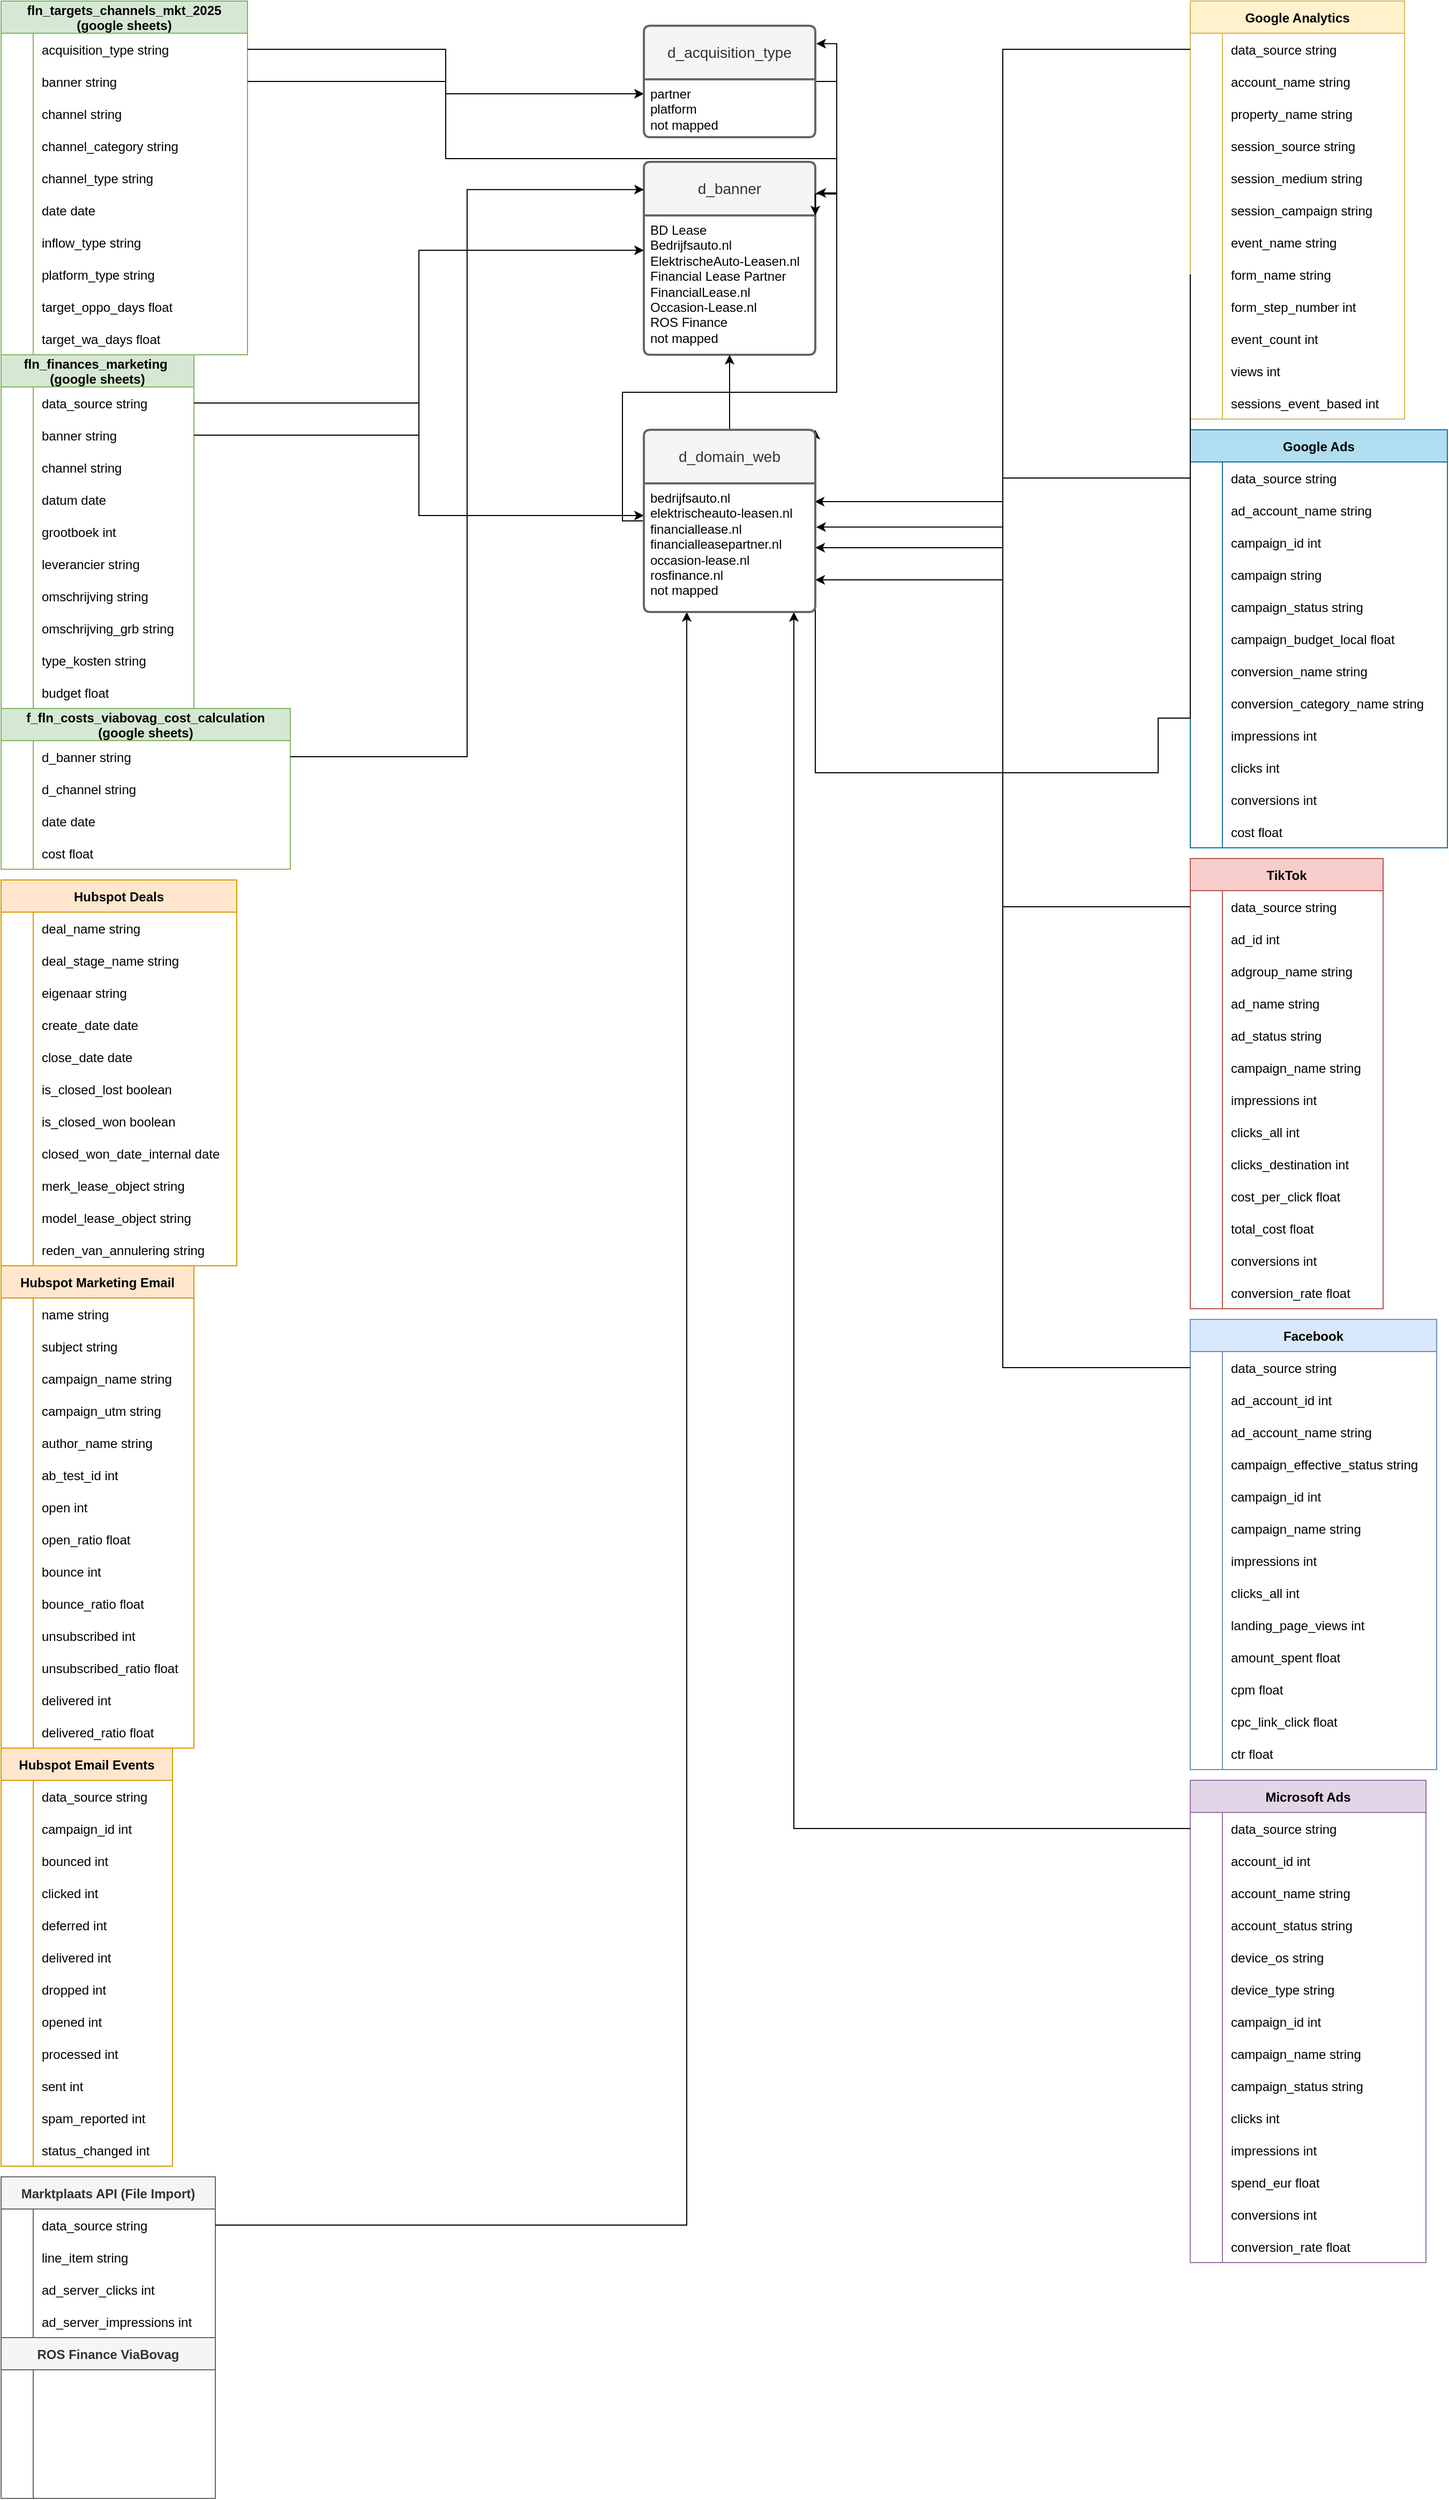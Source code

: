 <mxfile version="28.0.7">
  <diagram name="Funnel" id="9f46799a-70d6-7492-0946-bef42562c5a5">
    <mxGraphModel dx="2288" dy="1488" grid="1" gridSize="10" guides="1" tooltips="1" connect="1" arrows="1" fold="1" page="1" pageScale="1" pageWidth="1100" pageHeight="850" background="none" math="0" shadow="0">
      <root>
        <mxCell id="0" />
        <mxCell id="1" parent="0" />
        <mxCell id="WpqzGZG_vtWOG1QEIfA6-156" value="fln_finances_marketing &#xa;(google sheets)" style="shape=table;startSize=30;container=1;collapsible=1;childLayout=tableLayout;fixedRows=1;rowLines=0;fontStyle=1;align=center;resizeLast=1;fillColor=#d5e8d4;strokeColor=#82b366;swimlaneFillColor=default;rounded=0;swimlaneLine=1;shadow=0;columnLines=1;noLabel=0;" parent="1" vertex="1">
          <mxGeometry x="-40" y="-520" width="180" height="330" as="geometry" />
        </mxCell>
        <mxCell id="T4D2lZQc9xam3Fd6eFYR-370" style="shape=tableRow;horizontal=0;startSize=0;swimlaneHead=0;swimlaneBody=0;fillColor=none;collapsible=0;dropTarget=0;points=[[0,0.5],[1,0.5]];portConstraint=eastwest;strokeColor=inherit;top=0;left=0;right=0;bottom=0;" vertex="1" parent="WpqzGZG_vtWOG1QEIfA6-156">
          <mxGeometry y="30" width="180" height="30" as="geometry" />
        </mxCell>
        <mxCell id="T4D2lZQc9xam3Fd6eFYR-371" style="shape=partialRectangle;overflow=hidden;connectable=0;fillColor=none;strokeColor=inherit;top=0;left=0;bottom=0;right=0;" vertex="1" parent="T4D2lZQc9xam3Fd6eFYR-370">
          <mxGeometry width="30" height="30" as="geometry">
            <mxRectangle width="30" height="30" as="alternateBounds" />
          </mxGeometry>
        </mxCell>
        <mxCell id="T4D2lZQc9xam3Fd6eFYR-372" value="data_source string" style="shape=partialRectangle;overflow=hidden;connectable=0;fillColor=none;align=left;strokeColor=inherit;top=0;left=0;bottom=0;right=0;spacingLeft=6;" vertex="1" parent="T4D2lZQc9xam3Fd6eFYR-370">
          <mxGeometry x="30" width="150" height="30" as="geometry">
            <mxRectangle width="150" height="30" as="alternateBounds" />
          </mxGeometry>
        </mxCell>
        <mxCell id="WpqzGZG_vtWOG1QEIfA6-157" value="" style="shape=tableRow;horizontal=0;startSize=0;swimlaneHead=0;swimlaneBody=0;fillColor=none;collapsible=0;dropTarget=0;points=[[0,0.5],[1,0.5]];portConstraint=eastwest;strokeColor=inherit;top=0;left=0;right=0;bottom=0;" parent="WpqzGZG_vtWOG1QEIfA6-156" vertex="1">
          <mxGeometry y="60" width="180" height="30" as="geometry" />
        </mxCell>
        <mxCell id="WpqzGZG_vtWOG1QEIfA6-158" value="" style="shape=partialRectangle;overflow=hidden;connectable=0;fillColor=none;strokeColor=inherit;top=0;left=0;bottom=0;right=0;" parent="WpqzGZG_vtWOG1QEIfA6-157" vertex="1">
          <mxGeometry width="30" height="30" as="geometry">
            <mxRectangle width="30" height="30" as="alternateBounds" />
          </mxGeometry>
        </mxCell>
        <mxCell id="WpqzGZG_vtWOG1QEIfA6-159" value="banner string" style="shape=partialRectangle;overflow=hidden;connectable=0;fillColor=none;align=left;strokeColor=inherit;top=0;left=0;bottom=0;right=0;spacingLeft=6;" parent="WpqzGZG_vtWOG1QEIfA6-157" vertex="1">
          <mxGeometry x="30" width="150" height="30" as="geometry">
            <mxRectangle width="150" height="30" as="alternateBounds" />
          </mxGeometry>
        </mxCell>
        <mxCell id="WpqzGZG_vtWOG1QEIfA6-160" value="" style="shape=tableRow;horizontal=0;startSize=0;swimlaneHead=0;swimlaneBody=0;fillColor=none;collapsible=0;dropTarget=0;points=[[0,0.5],[1,0.5]];portConstraint=eastwest;strokeColor=inherit;top=0;left=0;right=0;bottom=0;" parent="WpqzGZG_vtWOG1QEIfA6-156" vertex="1">
          <mxGeometry y="90" width="180" height="30" as="geometry" />
        </mxCell>
        <mxCell id="WpqzGZG_vtWOG1QEIfA6-161" value="" style="shape=partialRectangle;overflow=hidden;connectable=0;fillColor=none;strokeColor=inherit;top=0;left=0;bottom=0;right=0;" parent="WpqzGZG_vtWOG1QEIfA6-160" vertex="1">
          <mxGeometry width="30" height="30" as="geometry">
            <mxRectangle width="30" height="30" as="alternateBounds" />
          </mxGeometry>
        </mxCell>
        <mxCell id="WpqzGZG_vtWOG1QEIfA6-162" value="channel string" style="shape=partialRectangle;overflow=hidden;connectable=0;fillColor=none;align=left;strokeColor=inherit;top=0;left=0;bottom=0;right=0;spacingLeft=6;" parent="WpqzGZG_vtWOG1QEIfA6-160" vertex="1">
          <mxGeometry x="30" width="150" height="30" as="geometry">
            <mxRectangle width="150" height="30" as="alternateBounds" />
          </mxGeometry>
        </mxCell>
        <mxCell id="WpqzGZG_vtWOG1QEIfA6-163" value="" style="shape=tableRow;horizontal=0;startSize=0;swimlaneHead=0;swimlaneBody=0;fillColor=none;collapsible=0;dropTarget=0;points=[[0,0.5],[1,0.5]];portConstraint=eastwest;strokeColor=inherit;top=0;left=0;right=0;bottom=0;" parent="WpqzGZG_vtWOG1QEIfA6-156" vertex="1">
          <mxGeometry y="120" width="180" height="30" as="geometry" />
        </mxCell>
        <mxCell id="WpqzGZG_vtWOG1QEIfA6-164" value="" style="shape=partialRectangle;overflow=hidden;connectable=0;fillColor=none;strokeColor=inherit;top=0;left=0;bottom=0;right=0;" parent="WpqzGZG_vtWOG1QEIfA6-163" vertex="1">
          <mxGeometry width="30" height="30" as="geometry">
            <mxRectangle width="30" height="30" as="alternateBounds" />
          </mxGeometry>
        </mxCell>
        <mxCell id="WpqzGZG_vtWOG1QEIfA6-165" value="datum date" style="shape=partialRectangle;overflow=hidden;connectable=0;fillColor=none;align=left;strokeColor=inherit;top=0;left=0;bottom=0;right=0;spacingLeft=6;" parent="WpqzGZG_vtWOG1QEIfA6-163" vertex="1">
          <mxGeometry x="30" width="150" height="30" as="geometry">
            <mxRectangle width="150" height="30" as="alternateBounds" />
          </mxGeometry>
        </mxCell>
        <mxCell id="WpqzGZG_vtWOG1QEIfA6-166" value="" style="shape=tableRow;horizontal=0;startSize=0;swimlaneHead=0;swimlaneBody=0;fillColor=none;collapsible=0;dropTarget=0;points=[[0,0.5],[1,0.5]];portConstraint=eastwest;strokeColor=inherit;top=0;left=0;right=0;bottom=0;" parent="WpqzGZG_vtWOG1QEIfA6-156" vertex="1">
          <mxGeometry y="150" width="180" height="30" as="geometry" />
        </mxCell>
        <mxCell id="WpqzGZG_vtWOG1QEIfA6-167" value="" style="shape=partialRectangle;overflow=hidden;connectable=0;fillColor=none;strokeColor=inherit;top=0;left=0;bottom=0;right=0;" parent="WpqzGZG_vtWOG1QEIfA6-166" vertex="1">
          <mxGeometry width="30" height="30" as="geometry">
            <mxRectangle width="30" height="30" as="alternateBounds" />
          </mxGeometry>
        </mxCell>
        <mxCell id="WpqzGZG_vtWOG1QEIfA6-168" value="grootboek int" style="shape=partialRectangle;overflow=hidden;connectable=0;fillColor=none;align=left;strokeColor=inherit;top=0;left=0;bottom=0;right=0;spacingLeft=6;" parent="WpqzGZG_vtWOG1QEIfA6-166" vertex="1">
          <mxGeometry x="30" width="150" height="30" as="geometry">
            <mxRectangle width="150" height="30" as="alternateBounds" />
          </mxGeometry>
        </mxCell>
        <mxCell id="WpqzGZG_vtWOG1QEIfA6-169" value="" style="shape=tableRow;horizontal=0;startSize=0;swimlaneHead=0;swimlaneBody=0;fillColor=none;collapsible=0;dropTarget=0;points=[[0,0.5],[1,0.5]];portConstraint=eastwest;strokeColor=inherit;top=0;left=0;right=0;bottom=0;" parent="WpqzGZG_vtWOG1QEIfA6-156" vertex="1">
          <mxGeometry y="180" width="180" height="30" as="geometry" />
        </mxCell>
        <mxCell id="WpqzGZG_vtWOG1QEIfA6-170" value="" style="shape=partialRectangle;overflow=hidden;connectable=0;fillColor=none;strokeColor=inherit;top=0;left=0;bottom=0;right=0;" parent="WpqzGZG_vtWOG1QEIfA6-169" vertex="1">
          <mxGeometry width="30" height="30" as="geometry">
            <mxRectangle width="30" height="30" as="alternateBounds" />
          </mxGeometry>
        </mxCell>
        <mxCell id="WpqzGZG_vtWOG1QEIfA6-171" value="leverancier string" style="shape=partialRectangle;overflow=hidden;connectable=0;fillColor=none;align=left;strokeColor=inherit;top=0;left=0;bottom=0;right=0;spacingLeft=6;" parent="WpqzGZG_vtWOG1QEIfA6-169" vertex="1">
          <mxGeometry x="30" width="150" height="30" as="geometry">
            <mxRectangle width="150" height="30" as="alternateBounds" />
          </mxGeometry>
        </mxCell>
        <mxCell id="WpqzGZG_vtWOG1QEIfA6-172" value="" style="shape=tableRow;horizontal=0;startSize=0;swimlaneHead=0;swimlaneBody=0;fillColor=none;collapsible=0;dropTarget=0;points=[[0,0.5],[1,0.5]];portConstraint=eastwest;strokeColor=inherit;top=0;left=0;right=0;bottom=0;" parent="WpqzGZG_vtWOG1QEIfA6-156" vertex="1">
          <mxGeometry y="210" width="180" height="30" as="geometry" />
        </mxCell>
        <mxCell id="WpqzGZG_vtWOG1QEIfA6-173" value="" style="shape=partialRectangle;overflow=hidden;connectable=0;fillColor=none;strokeColor=inherit;top=0;left=0;bottom=0;right=0;" parent="WpqzGZG_vtWOG1QEIfA6-172" vertex="1">
          <mxGeometry width="30" height="30" as="geometry">
            <mxRectangle width="30" height="30" as="alternateBounds" />
          </mxGeometry>
        </mxCell>
        <mxCell id="WpqzGZG_vtWOG1QEIfA6-174" value="omschrijving string" style="shape=partialRectangle;overflow=hidden;connectable=0;fillColor=none;align=left;strokeColor=inherit;top=0;left=0;bottom=0;right=0;spacingLeft=6;" parent="WpqzGZG_vtWOG1QEIfA6-172" vertex="1">
          <mxGeometry x="30" width="150" height="30" as="geometry">
            <mxRectangle width="150" height="30" as="alternateBounds" />
          </mxGeometry>
        </mxCell>
        <mxCell id="WpqzGZG_vtWOG1QEIfA6-175" value="" style="shape=tableRow;horizontal=0;startSize=0;swimlaneHead=0;swimlaneBody=0;fillColor=none;collapsible=0;dropTarget=0;points=[[0,0.5],[1,0.5]];portConstraint=eastwest;strokeColor=inherit;top=0;left=0;right=0;bottom=0;" parent="WpqzGZG_vtWOG1QEIfA6-156" vertex="1">
          <mxGeometry y="240" width="180" height="30" as="geometry" />
        </mxCell>
        <mxCell id="WpqzGZG_vtWOG1QEIfA6-176" value="" style="shape=partialRectangle;overflow=hidden;connectable=0;fillColor=none;strokeColor=inherit;top=0;left=0;bottom=0;right=0;" parent="WpqzGZG_vtWOG1QEIfA6-175" vertex="1">
          <mxGeometry width="30" height="30" as="geometry">
            <mxRectangle width="30" height="30" as="alternateBounds" />
          </mxGeometry>
        </mxCell>
        <mxCell id="WpqzGZG_vtWOG1QEIfA6-177" value="omschrijving_grb string" style="shape=partialRectangle;overflow=hidden;connectable=0;fillColor=none;align=left;strokeColor=inherit;top=0;left=0;bottom=0;right=0;spacingLeft=6;" parent="WpqzGZG_vtWOG1QEIfA6-175" vertex="1">
          <mxGeometry x="30" width="150" height="30" as="geometry">
            <mxRectangle width="150" height="30" as="alternateBounds" />
          </mxGeometry>
        </mxCell>
        <mxCell id="WpqzGZG_vtWOG1QEIfA6-178" value="" style="shape=tableRow;horizontal=0;startSize=0;swimlaneHead=0;swimlaneBody=0;fillColor=none;collapsible=0;dropTarget=0;points=[[0,0.5],[1,0.5]];portConstraint=eastwest;strokeColor=inherit;top=0;left=0;right=0;bottom=0;" parent="WpqzGZG_vtWOG1QEIfA6-156" vertex="1">
          <mxGeometry y="270" width="180" height="30" as="geometry" />
        </mxCell>
        <mxCell id="WpqzGZG_vtWOG1QEIfA6-179" value="" style="shape=partialRectangle;overflow=hidden;connectable=0;fillColor=none;strokeColor=inherit;top=0;left=0;bottom=0;right=0;" parent="WpqzGZG_vtWOG1QEIfA6-178" vertex="1">
          <mxGeometry width="30" height="30" as="geometry">
            <mxRectangle width="30" height="30" as="alternateBounds" />
          </mxGeometry>
        </mxCell>
        <mxCell id="WpqzGZG_vtWOG1QEIfA6-180" value="type_kosten string" style="shape=partialRectangle;overflow=hidden;connectable=0;fillColor=none;align=left;strokeColor=inherit;top=0;left=0;bottom=0;right=0;spacingLeft=6;" parent="WpqzGZG_vtWOG1QEIfA6-178" vertex="1">
          <mxGeometry x="30" width="150" height="30" as="geometry">
            <mxRectangle width="150" height="30" as="alternateBounds" />
          </mxGeometry>
        </mxCell>
        <mxCell id="WpqzGZG_vtWOG1QEIfA6-181" value="" style="shape=tableRow;horizontal=0;startSize=0;swimlaneHead=0;swimlaneBody=0;fillColor=none;collapsible=0;dropTarget=0;points=[[0,0.5],[1,0.5]];portConstraint=eastwest;strokeColor=inherit;top=0;left=0;right=0;bottom=0;" parent="WpqzGZG_vtWOG1QEIfA6-156" vertex="1">
          <mxGeometry y="300" width="180" height="30" as="geometry" />
        </mxCell>
        <mxCell id="WpqzGZG_vtWOG1QEIfA6-182" value="" style="shape=partialRectangle;overflow=hidden;connectable=0;fillColor=none;strokeColor=inherit;top=0;left=0;bottom=0;right=0;" parent="WpqzGZG_vtWOG1QEIfA6-181" vertex="1">
          <mxGeometry width="30" height="30" as="geometry">
            <mxRectangle width="30" height="30" as="alternateBounds" />
          </mxGeometry>
        </mxCell>
        <mxCell id="WpqzGZG_vtWOG1QEIfA6-183" value="budget float" style="shape=partialRectangle;overflow=hidden;connectable=0;fillColor=none;align=left;strokeColor=inherit;top=0;left=0;bottom=0;right=0;spacingLeft=6;" parent="WpqzGZG_vtWOG1QEIfA6-181" vertex="1">
          <mxGeometry x="30" width="150" height="30" as="geometry">
            <mxRectangle width="150" height="30" as="alternateBounds" />
          </mxGeometry>
        </mxCell>
        <mxCell id="WpqzGZG_vtWOG1QEIfA6-184" value="f_fln_costs_viabovag_cost_calculation&#xa;(google sheets)" style="shape=table;startSize=30;container=1;collapsible=1;childLayout=tableLayout;fixedRows=1;rowLines=0;fontStyle=1;align=center;resizeLast=1;fillColor=#d5e8d4;strokeColor=#82b366;gradientColor=none;swimlaneFillColor=default;" parent="1" vertex="1">
          <mxGeometry x="-40" y="-190" width="270" height="150" as="geometry" />
        </mxCell>
        <mxCell id="WpqzGZG_vtWOG1QEIfA6-185" value="" style="shape=tableRow;horizontal=0;startSize=0;swimlaneHead=0;swimlaneBody=0;fillColor=none;collapsible=0;dropTarget=0;points=[[0,0.5],[1,0.5]];portConstraint=eastwest;strokeColor=inherit;top=0;left=0;right=0;bottom=0;" parent="WpqzGZG_vtWOG1QEIfA6-184" vertex="1">
          <mxGeometry y="30" width="270" height="30" as="geometry" />
        </mxCell>
        <mxCell id="WpqzGZG_vtWOG1QEIfA6-186" value="" style="shape=partialRectangle;overflow=hidden;connectable=0;fillColor=none;strokeColor=inherit;top=0;left=0;bottom=0;right=0;" parent="WpqzGZG_vtWOG1QEIfA6-185" vertex="1">
          <mxGeometry width="30" height="30" as="geometry">
            <mxRectangle width="30" height="30" as="alternateBounds" />
          </mxGeometry>
        </mxCell>
        <mxCell id="WpqzGZG_vtWOG1QEIfA6-187" value="d_banner string" style="shape=partialRectangle;overflow=hidden;connectable=0;fillColor=none;align=left;strokeColor=inherit;top=0;left=0;bottom=0;right=0;spacingLeft=6;" parent="WpqzGZG_vtWOG1QEIfA6-185" vertex="1">
          <mxGeometry x="30" width="240" height="30" as="geometry">
            <mxRectangle width="240" height="30" as="alternateBounds" />
          </mxGeometry>
        </mxCell>
        <mxCell id="WpqzGZG_vtWOG1QEIfA6-188" value="" style="shape=tableRow;horizontal=0;startSize=0;swimlaneHead=0;swimlaneBody=0;fillColor=none;collapsible=0;dropTarget=0;points=[[0,0.5],[1,0.5]];portConstraint=eastwest;strokeColor=inherit;top=0;left=0;right=0;bottom=0;" parent="WpqzGZG_vtWOG1QEIfA6-184" vertex="1">
          <mxGeometry y="60" width="270" height="30" as="geometry" />
        </mxCell>
        <mxCell id="WpqzGZG_vtWOG1QEIfA6-189" value="" style="shape=partialRectangle;overflow=hidden;connectable=0;fillColor=none;strokeColor=inherit;top=0;left=0;bottom=0;right=0;" parent="WpqzGZG_vtWOG1QEIfA6-188" vertex="1">
          <mxGeometry width="30" height="30" as="geometry">
            <mxRectangle width="30" height="30" as="alternateBounds" />
          </mxGeometry>
        </mxCell>
        <mxCell id="WpqzGZG_vtWOG1QEIfA6-190" value="d_channel string" style="shape=partialRectangle;overflow=hidden;connectable=0;fillColor=none;align=left;strokeColor=inherit;top=0;left=0;bottom=0;right=0;spacingLeft=6;" parent="WpqzGZG_vtWOG1QEIfA6-188" vertex="1">
          <mxGeometry x="30" width="240" height="30" as="geometry">
            <mxRectangle width="240" height="30" as="alternateBounds" />
          </mxGeometry>
        </mxCell>
        <mxCell id="WpqzGZG_vtWOG1QEIfA6-191" value="" style="shape=tableRow;horizontal=0;startSize=0;swimlaneHead=0;swimlaneBody=0;fillColor=none;collapsible=0;dropTarget=0;points=[[0,0.5],[1,0.5]];portConstraint=eastwest;strokeColor=inherit;top=0;left=0;right=0;bottom=0;" parent="WpqzGZG_vtWOG1QEIfA6-184" vertex="1">
          <mxGeometry y="90" width="270" height="30" as="geometry" />
        </mxCell>
        <mxCell id="WpqzGZG_vtWOG1QEIfA6-192" value="" style="shape=partialRectangle;overflow=hidden;connectable=0;fillColor=none;strokeColor=inherit;top=0;left=0;bottom=0;right=0;" parent="WpqzGZG_vtWOG1QEIfA6-191" vertex="1">
          <mxGeometry width="30" height="30" as="geometry">
            <mxRectangle width="30" height="30" as="alternateBounds" />
          </mxGeometry>
        </mxCell>
        <mxCell id="WpqzGZG_vtWOG1QEIfA6-193" value="date date" style="shape=partialRectangle;overflow=hidden;connectable=0;fillColor=none;align=left;strokeColor=inherit;top=0;left=0;bottom=0;right=0;spacingLeft=6;" parent="WpqzGZG_vtWOG1QEIfA6-191" vertex="1">
          <mxGeometry x="30" width="240" height="30" as="geometry">
            <mxRectangle width="240" height="30" as="alternateBounds" />
          </mxGeometry>
        </mxCell>
        <mxCell id="WpqzGZG_vtWOG1QEIfA6-194" value="" style="shape=tableRow;horizontal=0;startSize=0;swimlaneHead=0;swimlaneBody=0;fillColor=none;collapsible=0;dropTarget=0;points=[[0,0.5],[1,0.5]];portConstraint=eastwest;strokeColor=inherit;top=0;left=0;right=0;bottom=0;" parent="WpqzGZG_vtWOG1QEIfA6-184" vertex="1">
          <mxGeometry y="120" width="270" height="30" as="geometry" />
        </mxCell>
        <mxCell id="WpqzGZG_vtWOG1QEIfA6-195" value="" style="shape=partialRectangle;overflow=hidden;connectable=0;fillColor=none;strokeColor=inherit;top=0;left=0;bottom=0;right=0;" parent="WpqzGZG_vtWOG1QEIfA6-194" vertex="1">
          <mxGeometry width="30" height="30" as="geometry">
            <mxRectangle width="30" height="30" as="alternateBounds" />
          </mxGeometry>
        </mxCell>
        <mxCell id="WpqzGZG_vtWOG1QEIfA6-196" value="cost float" style="shape=partialRectangle;overflow=hidden;connectable=0;fillColor=none;align=left;strokeColor=inherit;top=0;left=0;bottom=0;right=0;spacingLeft=6;" parent="WpqzGZG_vtWOG1QEIfA6-194" vertex="1">
          <mxGeometry x="30" width="240" height="30" as="geometry">
            <mxRectangle width="240" height="30" as="alternateBounds" />
          </mxGeometry>
        </mxCell>
        <mxCell id="WpqzGZG_vtWOG1QEIfA6-197" value="fln_targets_channels_mkt_2025&#xa;(google sheets)" style="shape=table;startSize=30;container=1;collapsible=1;childLayout=tableLayout;fixedRows=1;rowLines=0;fontStyle=1;align=center;resizeLast=1;fillColor=#d5e8d4;strokeColor=#82b366;swimlaneFillColor=default;" parent="1" vertex="1">
          <mxGeometry x="-40" y="-850" width="230" height="330" as="geometry">
            <mxRectangle x="430" y="280" width="210" height="40" as="alternateBounds" />
          </mxGeometry>
        </mxCell>
        <mxCell id="WpqzGZG_vtWOG1QEIfA6-198" value="" style="shape=tableRow;horizontal=0;startSize=0;swimlaneHead=0;swimlaneBody=0;fillColor=none;collapsible=0;dropTarget=0;points=[[0,0.5],[1,0.5]];portConstraint=eastwest;strokeColor=inherit;top=0;left=0;right=0;bottom=0;" parent="WpqzGZG_vtWOG1QEIfA6-197" vertex="1">
          <mxGeometry y="30" width="230" height="30" as="geometry" />
        </mxCell>
        <mxCell id="WpqzGZG_vtWOG1QEIfA6-199" value="" style="shape=partialRectangle;overflow=hidden;connectable=0;fillColor=none;strokeColor=inherit;top=0;left=0;bottom=0;right=0;" parent="WpqzGZG_vtWOG1QEIfA6-198" vertex="1">
          <mxGeometry width="30" height="30" as="geometry">
            <mxRectangle width="30" height="30" as="alternateBounds" />
          </mxGeometry>
        </mxCell>
        <mxCell id="WpqzGZG_vtWOG1QEIfA6-200" value="acquisition_type string" style="shape=partialRectangle;overflow=hidden;connectable=0;fillColor=none;align=left;strokeColor=inherit;top=0;left=0;bottom=0;right=0;spacingLeft=6;" parent="WpqzGZG_vtWOG1QEIfA6-198" vertex="1">
          <mxGeometry x="30" width="200" height="30" as="geometry">
            <mxRectangle width="200" height="30" as="alternateBounds" />
          </mxGeometry>
        </mxCell>
        <mxCell id="WpqzGZG_vtWOG1QEIfA6-201" value="" style="shape=tableRow;horizontal=0;startSize=0;swimlaneHead=0;swimlaneBody=0;fillColor=none;collapsible=0;dropTarget=0;points=[[0,0.5],[1,0.5]];portConstraint=eastwest;strokeColor=inherit;top=0;left=0;right=0;bottom=0;" parent="WpqzGZG_vtWOG1QEIfA6-197" vertex="1">
          <mxGeometry y="60" width="230" height="30" as="geometry" />
        </mxCell>
        <mxCell id="WpqzGZG_vtWOG1QEIfA6-202" value="" style="shape=partialRectangle;overflow=hidden;connectable=0;fillColor=none;strokeColor=inherit;top=0;left=0;bottom=0;right=0;" parent="WpqzGZG_vtWOG1QEIfA6-201" vertex="1">
          <mxGeometry width="30" height="30" as="geometry">
            <mxRectangle width="30" height="30" as="alternateBounds" />
          </mxGeometry>
        </mxCell>
        <mxCell id="WpqzGZG_vtWOG1QEIfA6-203" value="banner string" style="shape=partialRectangle;overflow=hidden;connectable=0;fillColor=none;align=left;strokeColor=inherit;top=0;left=0;bottom=0;right=0;spacingLeft=6;" parent="WpqzGZG_vtWOG1QEIfA6-201" vertex="1">
          <mxGeometry x="30" width="200" height="30" as="geometry">
            <mxRectangle width="200" height="30" as="alternateBounds" />
          </mxGeometry>
        </mxCell>
        <mxCell id="WpqzGZG_vtWOG1QEIfA6-204" value="" style="shape=tableRow;horizontal=0;startSize=0;swimlaneHead=0;swimlaneBody=0;fillColor=none;collapsible=0;dropTarget=0;points=[[0,0.5],[1,0.5]];portConstraint=eastwest;strokeColor=inherit;top=0;left=0;right=0;bottom=0;" parent="WpqzGZG_vtWOG1QEIfA6-197" vertex="1">
          <mxGeometry y="90" width="230" height="30" as="geometry" />
        </mxCell>
        <mxCell id="WpqzGZG_vtWOG1QEIfA6-205" value="" style="shape=partialRectangle;overflow=hidden;connectable=0;fillColor=none;strokeColor=inherit;top=0;left=0;bottom=0;right=0;" parent="WpqzGZG_vtWOG1QEIfA6-204" vertex="1">
          <mxGeometry width="30" height="30" as="geometry">
            <mxRectangle width="30" height="30" as="alternateBounds" />
          </mxGeometry>
        </mxCell>
        <mxCell id="WpqzGZG_vtWOG1QEIfA6-206" value="channel string" style="shape=partialRectangle;overflow=hidden;connectable=0;fillColor=none;align=left;strokeColor=inherit;top=0;left=0;bottom=0;right=0;spacingLeft=6;" parent="WpqzGZG_vtWOG1QEIfA6-204" vertex="1">
          <mxGeometry x="30" width="200" height="30" as="geometry">
            <mxRectangle width="200" height="30" as="alternateBounds" />
          </mxGeometry>
        </mxCell>
        <mxCell id="WpqzGZG_vtWOG1QEIfA6-207" value="" style="shape=tableRow;horizontal=0;startSize=0;swimlaneHead=0;swimlaneBody=0;fillColor=none;collapsible=0;dropTarget=0;points=[[0,0.5],[1,0.5]];portConstraint=eastwest;strokeColor=inherit;top=0;left=0;right=0;bottom=0;" parent="WpqzGZG_vtWOG1QEIfA6-197" vertex="1">
          <mxGeometry y="120" width="230" height="30" as="geometry" />
        </mxCell>
        <mxCell id="WpqzGZG_vtWOG1QEIfA6-208" value="" style="shape=partialRectangle;overflow=hidden;connectable=0;fillColor=none;strokeColor=inherit;top=0;left=0;bottom=0;right=0;" parent="WpqzGZG_vtWOG1QEIfA6-207" vertex="1">
          <mxGeometry width="30" height="30" as="geometry">
            <mxRectangle width="30" height="30" as="alternateBounds" />
          </mxGeometry>
        </mxCell>
        <mxCell id="WpqzGZG_vtWOG1QEIfA6-209" value="channel_category string" style="shape=partialRectangle;overflow=hidden;connectable=0;fillColor=none;align=left;strokeColor=inherit;top=0;left=0;bottom=0;right=0;spacingLeft=6;" parent="WpqzGZG_vtWOG1QEIfA6-207" vertex="1">
          <mxGeometry x="30" width="200" height="30" as="geometry">
            <mxRectangle width="200" height="30" as="alternateBounds" />
          </mxGeometry>
        </mxCell>
        <mxCell id="WpqzGZG_vtWOG1QEIfA6-210" value="" style="shape=tableRow;horizontal=0;startSize=0;swimlaneHead=0;swimlaneBody=0;fillColor=none;collapsible=0;dropTarget=0;points=[[0,0.5],[1,0.5]];portConstraint=eastwest;strokeColor=inherit;top=0;left=0;right=0;bottom=0;" parent="WpqzGZG_vtWOG1QEIfA6-197" vertex="1">
          <mxGeometry y="150" width="230" height="30" as="geometry" />
        </mxCell>
        <mxCell id="WpqzGZG_vtWOG1QEIfA6-211" value="" style="shape=partialRectangle;overflow=hidden;connectable=0;fillColor=none;strokeColor=inherit;top=0;left=0;bottom=0;right=0;" parent="WpqzGZG_vtWOG1QEIfA6-210" vertex="1">
          <mxGeometry width="30" height="30" as="geometry">
            <mxRectangle width="30" height="30" as="alternateBounds" />
          </mxGeometry>
        </mxCell>
        <mxCell id="WpqzGZG_vtWOG1QEIfA6-212" value="channel_type string" style="shape=partialRectangle;overflow=hidden;connectable=0;fillColor=none;align=left;strokeColor=inherit;top=0;left=0;bottom=0;right=0;spacingLeft=6;" parent="WpqzGZG_vtWOG1QEIfA6-210" vertex="1">
          <mxGeometry x="30" width="200" height="30" as="geometry">
            <mxRectangle width="200" height="30" as="alternateBounds" />
          </mxGeometry>
        </mxCell>
        <mxCell id="WpqzGZG_vtWOG1QEIfA6-213" value="" style="shape=tableRow;horizontal=0;startSize=0;swimlaneHead=0;swimlaneBody=0;fillColor=none;collapsible=0;dropTarget=0;points=[[0,0.5],[1,0.5]];portConstraint=eastwest;strokeColor=inherit;top=0;left=0;right=0;bottom=0;" parent="WpqzGZG_vtWOG1QEIfA6-197" vertex="1">
          <mxGeometry y="180" width="230" height="30" as="geometry" />
        </mxCell>
        <mxCell id="WpqzGZG_vtWOG1QEIfA6-214" value="" style="shape=partialRectangle;overflow=hidden;connectable=0;fillColor=none;strokeColor=inherit;top=0;left=0;bottom=0;right=0;" parent="WpqzGZG_vtWOG1QEIfA6-213" vertex="1">
          <mxGeometry width="30" height="30" as="geometry">
            <mxRectangle width="30" height="30" as="alternateBounds" />
          </mxGeometry>
        </mxCell>
        <mxCell id="WpqzGZG_vtWOG1QEIfA6-215" value="date date" style="shape=partialRectangle;overflow=hidden;connectable=0;fillColor=none;align=left;strokeColor=inherit;top=0;left=0;bottom=0;right=0;spacingLeft=6;" parent="WpqzGZG_vtWOG1QEIfA6-213" vertex="1">
          <mxGeometry x="30" width="200" height="30" as="geometry">
            <mxRectangle width="200" height="30" as="alternateBounds" />
          </mxGeometry>
        </mxCell>
        <mxCell id="WpqzGZG_vtWOG1QEIfA6-216" value="" style="shape=tableRow;horizontal=0;startSize=0;swimlaneHead=0;swimlaneBody=0;fillColor=none;collapsible=0;dropTarget=0;points=[[0,0.5],[1,0.5]];portConstraint=eastwest;strokeColor=inherit;top=0;left=0;right=0;bottom=0;" parent="WpqzGZG_vtWOG1QEIfA6-197" vertex="1">
          <mxGeometry y="210" width="230" height="30" as="geometry" />
        </mxCell>
        <mxCell id="WpqzGZG_vtWOG1QEIfA6-217" value="" style="shape=partialRectangle;overflow=hidden;connectable=0;fillColor=none;strokeColor=inherit;top=0;left=0;bottom=0;right=0;" parent="WpqzGZG_vtWOG1QEIfA6-216" vertex="1">
          <mxGeometry width="30" height="30" as="geometry">
            <mxRectangle width="30" height="30" as="alternateBounds" />
          </mxGeometry>
        </mxCell>
        <mxCell id="WpqzGZG_vtWOG1QEIfA6-218" value="inflow_type string" style="shape=partialRectangle;overflow=hidden;connectable=0;fillColor=none;align=left;strokeColor=inherit;top=0;left=0;bottom=0;right=0;spacingLeft=6;" parent="WpqzGZG_vtWOG1QEIfA6-216" vertex="1">
          <mxGeometry x="30" width="200" height="30" as="geometry">
            <mxRectangle width="200" height="30" as="alternateBounds" />
          </mxGeometry>
        </mxCell>
        <mxCell id="WpqzGZG_vtWOG1QEIfA6-219" value="" style="shape=tableRow;horizontal=0;startSize=0;swimlaneHead=0;swimlaneBody=0;fillColor=none;collapsible=0;dropTarget=0;points=[[0,0.5],[1,0.5]];portConstraint=eastwest;strokeColor=inherit;top=0;left=0;right=0;bottom=0;" parent="WpqzGZG_vtWOG1QEIfA6-197" vertex="1">
          <mxGeometry y="240" width="230" height="30" as="geometry" />
        </mxCell>
        <mxCell id="WpqzGZG_vtWOG1QEIfA6-220" value="" style="shape=partialRectangle;overflow=hidden;connectable=0;fillColor=none;strokeColor=inherit;top=0;left=0;bottom=0;right=0;" parent="WpqzGZG_vtWOG1QEIfA6-219" vertex="1">
          <mxGeometry width="30" height="30" as="geometry">
            <mxRectangle width="30" height="30" as="alternateBounds" />
          </mxGeometry>
        </mxCell>
        <mxCell id="WpqzGZG_vtWOG1QEIfA6-221" value="platform_type string" style="shape=partialRectangle;overflow=hidden;connectable=0;fillColor=none;align=left;strokeColor=inherit;top=0;left=0;bottom=0;right=0;spacingLeft=6;" parent="WpqzGZG_vtWOG1QEIfA6-219" vertex="1">
          <mxGeometry x="30" width="200" height="30" as="geometry">
            <mxRectangle width="200" height="30" as="alternateBounds" />
          </mxGeometry>
        </mxCell>
        <mxCell id="WpqzGZG_vtWOG1QEIfA6-222" value="" style="shape=tableRow;horizontal=0;startSize=0;swimlaneHead=0;swimlaneBody=0;fillColor=none;collapsible=0;dropTarget=0;points=[[0,0.5],[1,0.5]];portConstraint=eastwest;strokeColor=inherit;top=0;left=0;right=0;bottom=0;" parent="WpqzGZG_vtWOG1QEIfA6-197" vertex="1">
          <mxGeometry y="270" width="230" height="30" as="geometry" />
        </mxCell>
        <mxCell id="WpqzGZG_vtWOG1QEIfA6-223" value="" style="shape=partialRectangle;overflow=hidden;connectable=0;fillColor=none;strokeColor=inherit;top=0;left=0;bottom=0;right=0;" parent="WpqzGZG_vtWOG1QEIfA6-222" vertex="1">
          <mxGeometry width="30" height="30" as="geometry">
            <mxRectangle width="30" height="30" as="alternateBounds" />
          </mxGeometry>
        </mxCell>
        <mxCell id="WpqzGZG_vtWOG1QEIfA6-224" value="target_oppo_days float" style="shape=partialRectangle;overflow=hidden;connectable=0;fillColor=none;align=left;strokeColor=inherit;top=0;left=0;bottom=0;right=0;spacingLeft=6;" parent="WpqzGZG_vtWOG1QEIfA6-222" vertex="1">
          <mxGeometry x="30" width="200" height="30" as="geometry">
            <mxRectangle width="200" height="30" as="alternateBounds" />
          </mxGeometry>
        </mxCell>
        <mxCell id="WpqzGZG_vtWOG1QEIfA6-225" value="" style="shape=tableRow;horizontal=0;startSize=0;swimlaneHead=0;swimlaneBody=0;fillColor=none;collapsible=0;dropTarget=0;points=[[0,0.5],[1,0.5]];portConstraint=eastwest;strokeColor=inherit;top=0;left=0;right=0;bottom=0;" parent="WpqzGZG_vtWOG1QEIfA6-197" vertex="1">
          <mxGeometry y="300" width="230" height="30" as="geometry" />
        </mxCell>
        <mxCell id="WpqzGZG_vtWOG1QEIfA6-226" value="" style="shape=partialRectangle;overflow=hidden;connectable=0;fillColor=none;strokeColor=inherit;top=0;left=0;bottom=0;right=0;" parent="WpqzGZG_vtWOG1QEIfA6-225" vertex="1">
          <mxGeometry width="30" height="30" as="geometry">
            <mxRectangle width="30" height="30" as="alternateBounds" />
          </mxGeometry>
        </mxCell>
        <mxCell id="WpqzGZG_vtWOG1QEIfA6-227" value="target_wa_days float" style="shape=partialRectangle;overflow=hidden;connectable=0;fillColor=none;align=left;strokeColor=inherit;top=0;left=0;bottom=0;right=0;spacingLeft=6;" parent="WpqzGZG_vtWOG1QEIfA6-225" vertex="1">
          <mxGeometry x="30" width="200" height="30" as="geometry">
            <mxRectangle width="200" height="30" as="alternateBounds" />
          </mxGeometry>
        </mxCell>
        <mxCell id="WpqzGZG_vtWOG1QEIfA6-240" style="edgeStyle=orthogonalEdgeStyle;rounded=0;orthogonalLoop=1;jettySize=auto;html=1;exitX=1;exitY=0.5;exitDx=0;exitDy=0;entryX=0;entryY=0.25;entryDx=0;entryDy=0;" parent="1" source="WpqzGZG_vtWOG1QEIfA6-198" target="WpqzGZG_vtWOG1QEIfA6-236" edge="1">
          <mxGeometry relative="1" as="geometry" />
        </mxCell>
        <mxCell id="WpqzGZG_vtWOG1QEIfA6-285" value="d_banner" style="swimlane;childLayout=stackLayout;horizontal=1;startSize=50;horizontalStack=0;rounded=1;fontSize=14;fontStyle=0;strokeWidth=2;resizeParent=0;resizeLast=1;shadow=0;dashed=0;align=center;arcSize=4;whiteSpace=wrap;html=1;fillColor=#f5f5f5;fontColor=#333333;strokeColor=#666666;" parent="1" vertex="1">
          <mxGeometry x="560" y="-700" width="160" height="180" as="geometry">
            <mxRectangle x="850" y="10" width="160" height="50" as="alternateBounds" />
          </mxGeometry>
        </mxCell>
        <mxCell id="WpqzGZG_vtWOG1QEIfA6-286" value="BD Lease&lt;div&gt;Bedrijfsauto.nl&lt;/div&gt;&lt;div&gt;ElektrischeAuto-Leasen.nl&lt;/div&gt;&lt;div&gt;Financial Lease Partner&lt;/div&gt;&lt;div&gt;FinancialLease.nl&lt;/div&gt;&lt;div&gt;Occasion-Lease.nl&lt;/div&gt;&lt;div&gt;ROS Finance&amp;nbsp;&lt;/div&gt;&lt;div&gt;not mapped&lt;/div&gt;" style="align=left;strokeColor=none;fillColor=none;spacingLeft=4;spacingRight=4;fontSize=12;verticalAlign=top;resizable=0;rotatable=0;part=1;html=1;whiteSpace=wrap;" parent="WpqzGZG_vtWOG1QEIfA6-285" vertex="1">
          <mxGeometry y="50" width="160" height="130" as="geometry" />
        </mxCell>
        <mxCell id="WpqzGZG_vtWOG1QEIfA6-289" style="edgeStyle=orthogonalEdgeStyle;rounded=0;orthogonalLoop=1;jettySize=auto;html=1;exitX=1;exitY=0.5;exitDx=0;exitDy=0;entryX=0;entryY=0.25;entryDx=0;entryDy=0;" parent="1" source="WpqzGZG_vtWOG1QEIfA6-157" target="WpqzGZG_vtWOG1QEIfA6-286" edge="1">
          <mxGeometry relative="1" as="geometry" />
        </mxCell>
        <mxCell id="WpqzGZG_vtWOG1QEIfA6-290" style="edgeStyle=orthogonalEdgeStyle;rounded=0;orthogonalLoop=1;jettySize=auto;html=1;exitX=1;exitY=0.5;exitDx=0;exitDy=0;entryX=0;entryY=0.144;entryDx=0;entryDy=0;entryPerimeter=0;" parent="1" source="WpqzGZG_vtWOG1QEIfA6-185" target="WpqzGZG_vtWOG1QEIfA6-285" edge="1">
          <mxGeometry relative="1" as="geometry" />
        </mxCell>
        <mxCell id="WpqzGZG_vtWOG1QEIfA6-291" style="edgeStyle=orthogonalEdgeStyle;rounded=0;orthogonalLoop=1;jettySize=auto;html=1;exitX=1;exitY=0.5;exitDx=0;exitDy=0;entryX=1.006;entryY=0.161;entryDx=0;entryDy=0;entryPerimeter=0;" parent="1" source="WpqzGZG_vtWOG1QEIfA6-235" target="WpqzGZG_vtWOG1QEIfA6-285" edge="1">
          <mxGeometry relative="1" as="geometry" />
        </mxCell>
        <mxCell id="T4D2lZQc9xam3Fd6eFYR-110" value="Google Analytics" style="shape=table;startSize=30;container=1;collapsible=1;childLayout=tableLayout;fixedRows=1;rowLines=0;fontStyle=1;align=center;resizeLast=1;fillColor=#fff2cc;strokeColor=#d6b656;" vertex="1" parent="1">
          <mxGeometry x="1070" y="-850" width="200" height="390" as="geometry" />
        </mxCell>
        <mxCell id="T4D2lZQc9xam3Fd6eFYR-111" value="" style="shape=tableRow;horizontal=0;startSize=0;swimlaneHead=0;swimlaneBody=0;fillColor=none;collapsible=0;dropTarget=0;points=[[0,0.5],[1,0.5]];portConstraint=eastwest;strokeColor=inherit;top=0;left=0;right=0;bottom=0;" vertex="1" parent="T4D2lZQc9xam3Fd6eFYR-110">
          <mxGeometry y="30" width="200" height="30" as="geometry" />
        </mxCell>
        <mxCell id="T4D2lZQc9xam3Fd6eFYR-112" value="" style="shape=partialRectangle;overflow=hidden;connectable=0;fillColor=none;strokeColor=inherit;top=0;left=0;bottom=0;right=0;" vertex="1" parent="T4D2lZQc9xam3Fd6eFYR-111">
          <mxGeometry width="30" height="30" as="geometry">
            <mxRectangle width="30" height="30" as="alternateBounds" />
          </mxGeometry>
        </mxCell>
        <mxCell id="T4D2lZQc9xam3Fd6eFYR-113" value="data_source string" style="shape=partialRectangle;overflow=hidden;connectable=0;fillColor=none;align=left;strokeColor=inherit;top=0;left=0;bottom=0;right=0;spacingLeft=6;" vertex="1" parent="T4D2lZQc9xam3Fd6eFYR-111">
          <mxGeometry x="30" width="170" height="30" as="geometry">
            <mxRectangle width="170" height="30" as="alternateBounds" />
          </mxGeometry>
        </mxCell>
        <mxCell id="T4D2lZQc9xam3Fd6eFYR-114" value="" style="shape=tableRow;horizontal=0;startSize=0;swimlaneHead=0;swimlaneBody=0;fillColor=none;collapsible=0;dropTarget=0;points=[[0,0.5],[1,0.5]];portConstraint=eastwest;strokeColor=inherit;top=0;left=0;right=0;bottom=0;" vertex="1" parent="T4D2lZQc9xam3Fd6eFYR-110">
          <mxGeometry y="60" width="200" height="30" as="geometry" />
        </mxCell>
        <mxCell id="T4D2lZQc9xam3Fd6eFYR-115" value="" style="shape=partialRectangle;overflow=hidden;connectable=0;fillColor=none;strokeColor=inherit;top=0;left=0;bottom=0;right=0;" vertex="1" parent="T4D2lZQc9xam3Fd6eFYR-114">
          <mxGeometry width="30" height="30" as="geometry">
            <mxRectangle width="30" height="30" as="alternateBounds" />
          </mxGeometry>
        </mxCell>
        <mxCell id="T4D2lZQc9xam3Fd6eFYR-116" value="account_name string" style="shape=partialRectangle;overflow=hidden;connectable=0;fillColor=none;align=left;strokeColor=inherit;top=0;left=0;bottom=0;right=0;spacingLeft=6;" vertex="1" parent="T4D2lZQc9xam3Fd6eFYR-114">
          <mxGeometry x="30" width="170" height="30" as="geometry">
            <mxRectangle width="170" height="30" as="alternateBounds" />
          </mxGeometry>
        </mxCell>
        <mxCell id="T4D2lZQc9xam3Fd6eFYR-117" value="" style="shape=tableRow;horizontal=0;startSize=0;swimlaneHead=0;swimlaneBody=0;fillColor=none;collapsible=0;dropTarget=0;points=[[0,0.5],[1,0.5]];portConstraint=eastwest;strokeColor=inherit;top=0;left=0;right=0;bottom=0;" vertex="1" parent="T4D2lZQc9xam3Fd6eFYR-110">
          <mxGeometry y="90" width="200" height="30" as="geometry" />
        </mxCell>
        <mxCell id="T4D2lZQc9xam3Fd6eFYR-118" value="" style="shape=partialRectangle;overflow=hidden;connectable=0;fillColor=none;strokeColor=inherit;top=0;left=0;bottom=0;right=0;" vertex="1" parent="T4D2lZQc9xam3Fd6eFYR-117">
          <mxGeometry width="30" height="30" as="geometry">
            <mxRectangle width="30" height="30" as="alternateBounds" />
          </mxGeometry>
        </mxCell>
        <mxCell id="T4D2lZQc9xam3Fd6eFYR-119" value="property_name string" style="shape=partialRectangle;overflow=hidden;connectable=0;fillColor=none;align=left;strokeColor=inherit;top=0;left=0;bottom=0;right=0;spacingLeft=6;" vertex="1" parent="T4D2lZQc9xam3Fd6eFYR-117">
          <mxGeometry x="30" width="170" height="30" as="geometry">
            <mxRectangle width="170" height="30" as="alternateBounds" />
          </mxGeometry>
        </mxCell>
        <mxCell id="T4D2lZQc9xam3Fd6eFYR-120" value="" style="shape=tableRow;horizontal=0;startSize=0;swimlaneHead=0;swimlaneBody=0;fillColor=none;collapsible=0;dropTarget=0;points=[[0,0.5],[1,0.5]];portConstraint=eastwest;strokeColor=inherit;top=0;left=0;right=0;bottom=0;" vertex="1" parent="T4D2lZQc9xam3Fd6eFYR-110">
          <mxGeometry y="120" width="200" height="30" as="geometry" />
        </mxCell>
        <mxCell id="T4D2lZQc9xam3Fd6eFYR-121" value="" style="shape=partialRectangle;overflow=hidden;connectable=0;fillColor=none;strokeColor=inherit;top=0;left=0;bottom=0;right=0;" vertex="1" parent="T4D2lZQc9xam3Fd6eFYR-120">
          <mxGeometry width="30" height="30" as="geometry">
            <mxRectangle width="30" height="30" as="alternateBounds" />
          </mxGeometry>
        </mxCell>
        <mxCell id="T4D2lZQc9xam3Fd6eFYR-122" value="session_source string" style="shape=partialRectangle;overflow=hidden;connectable=0;fillColor=none;align=left;strokeColor=inherit;top=0;left=0;bottom=0;right=0;spacingLeft=6;" vertex="1" parent="T4D2lZQc9xam3Fd6eFYR-120">
          <mxGeometry x="30" width="170" height="30" as="geometry">
            <mxRectangle width="170" height="30" as="alternateBounds" />
          </mxGeometry>
        </mxCell>
        <mxCell id="T4D2lZQc9xam3Fd6eFYR-123" value="" style="shape=tableRow;horizontal=0;startSize=0;swimlaneHead=0;swimlaneBody=0;fillColor=none;collapsible=0;dropTarget=0;points=[[0,0.5],[1,0.5]];portConstraint=eastwest;strokeColor=inherit;top=0;left=0;right=0;bottom=0;" vertex="1" parent="T4D2lZQc9xam3Fd6eFYR-110">
          <mxGeometry y="150" width="200" height="30" as="geometry" />
        </mxCell>
        <mxCell id="T4D2lZQc9xam3Fd6eFYR-124" value="" style="shape=partialRectangle;overflow=hidden;connectable=0;fillColor=none;strokeColor=inherit;top=0;left=0;bottom=0;right=0;" vertex="1" parent="T4D2lZQc9xam3Fd6eFYR-123">
          <mxGeometry width="30" height="30" as="geometry">
            <mxRectangle width="30" height="30" as="alternateBounds" />
          </mxGeometry>
        </mxCell>
        <mxCell id="T4D2lZQc9xam3Fd6eFYR-125" value="session_medium string" style="shape=partialRectangle;overflow=hidden;connectable=0;fillColor=none;align=left;strokeColor=inherit;top=0;left=0;bottom=0;right=0;spacingLeft=6;" vertex="1" parent="T4D2lZQc9xam3Fd6eFYR-123">
          <mxGeometry x="30" width="170" height="30" as="geometry">
            <mxRectangle width="170" height="30" as="alternateBounds" />
          </mxGeometry>
        </mxCell>
        <mxCell id="T4D2lZQc9xam3Fd6eFYR-126" value="" style="shape=tableRow;horizontal=0;startSize=0;swimlaneHead=0;swimlaneBody=0;fillColor=none;collapsible=0;dropTarget=0;points=[[0,0.5],[1,0.5]];portConstraint=eastwest;strokeColor=inherit;top=0;left=0;right=0;bottom=0;" vertex="1" parent="T4D2lZQc9xam3Fd6eFYR-110">
          <mxGeometry y="180" width="200" height="30" as="geometry" />
        </mxCell>
        <mxCell id="T4D2lZQc9xam3Fd6eFYR-127" value="" style="shape=partialRectangle;overflow=hidden;connectable=0;fillColor=none;strokeColor=inherit;top=0;left=0;bottom=0;right=0;" vertex="1" parent="T4D2lZQc9xam3Fd6eFYR-126">
          <mxGeometry width="30" height="30" as="geometry">
            <mxRectangle width="30" height="30" as="alternateBounds" />
          </mxGeometry>
        </mxCell>
        <mxCell id="T4D2lZQc9xam3Fd6eFYR-128" value="session_campaign string" style="shape=partialRectangle;overflow=hidden;connectable=0;fillColor=none;align=left;strokeColor=inherit;top=0;left=0;bottom=0;right=0;spacingLeft=6;" vertex="1" parent="T4D2lZQc9xam3Fd6eFYR-126">
          <mxGeometry x="30" width="170" height="30" as="geometry">
            <mxRectangle width="170" height="30" as="alternateBounds" />
          </mxGeometry>
        </mxCell>
        <mxCell id="T4D2lZQc9xam3Fd6eFYR-129" value="" style="shape=tableRow;horizontal=0;startSize=0;swimlaneHead=0;swimlaneBody=0;fillColor=none;collapsible=0;dropTarget=0;points=[[0,0.5],[1,0.5]];portConstraint=eastwest;strokeColor=inherit;top=0;left=0;right=0;bottom=0;" vertex="1" parent="T4D2lZQc9xam3Fd6eFYR-110">
          <mxGeometry y="210" width="200" height="30" as="geometry" />
        </mxCell>
        <mxCell id="T4D2lZQc9xam3Fd6eFYR-130" value="" style="shape=partialRectangle;overflow=hidden;connectable=0;fillColor=none;strokeColor=inherit;top=0;left=0;bottom=0;right=0;" vertex="1" parent="T4D2lZQc9xam3Fd6eFYR-129">
          <mxGeometry width="30" height="30" as="geometry">
            <mxRectangle width="30" height="30" as="alternateBounds" />
          </mxGeometry>
        </mxCell>
        <mxCell id="T4D2lZQc9xam3Fd6eFYR-131" value="event_name string" style="shape=partialRectangle;overflow=hidden;connectable=0;fillColor=none;align=left;strokeColor=inherit;top=0;left=0;bottom=0;right=0;spacingLeft=6;" vertex="1" parent="T4D2lZQc9xam3Fd6eFYR-129">
          <mxGeometry x="30" width="170" height="30" as="geometry">
            <mxRectangle width="170" height="30" as="alternateBounds" />
          </mxGeometry>
        </mxCell>
        <mxCell id="T4D2lZQc9xam3Fd6eFYR-132" value="" style="shape=tableRow;horizontal=0;startSize=0;swimlaneHead=0;swimlaneBody=0;fillColor=none;collapsible=0;dropTarget=0;points=[[0,0.5],[1,0.5]];portConstraint=eastwest;strokeColor=inherit;top=0;left=0;right=0;bottom=0;" vertex="1" parent="T4D2lZQc9xam3Fd6eFYR-110">
          <mxGeometry y="240" width="200" height="30" as="geometry" />
        </mxCell>
        <mxCell id="T4D2lZQc9xam3Fd6eFYR-133" value="" style="shape=partialRectangle;overflow=hidden;connectable=0;fillColor=none;strokeColor=inherit;top=0;left=0;bottom=0;right=0;" vertex="1" parent="T4D2lZQc9xam3Fd6eFYR-132">
          <mxGeometry width="30" height="30" as="geometry">
            <mxRectangle width="30" height="30" as="alternateBounds" />
          </mxGeometry>
        </mxCell>
        <mxCell id="T4D2lZQc9xam3Fd6eFYR-134" value="form_name string" style="shape=partialRectangle;overflow=hidden;connectable=0;fillColor=none;align=left;strokeColor=inherit;top=0;left=0;bottom=0;right=0;spacingLeft=6;" vertex="1" parent="T4D2lZQc9xam3Fd6eFYR-132">
          <mxGeometry x="30" width="170" height="30" as="geometry">
            <mxRectangle width="170" height="30" as="alternateBounds" />
          </mxGeometry>
        </mxCell>
        <mxCell id="T4D2lZQc9xam3Fd6eFYR-135" value="" style="shape=tableRow;horizontal=0;startSize=0;swimlaneHead=0;swimlaneBody=0;fillColor=none;collapsible=0;dropTarget=0;points=[[0,0.5],[1,0.5]];portConstraint=eastwest;strokeColor=inherit;top=0;left=0;right=0;bottom=0;" vertex="1" parent="T4D2lZQc9xam3Fd6eFYR-110">
          <mxGeometry y="270" width="200" height="30" as="geometry" />
        </mxCell>
        <mxCell id="T4D2lZQc9xam3Fd6eFYR-136" value="" style="shape=partialRectangle;overflow=hidden;connectable=0;fillColor=none;strokeColor=inherit;top=0;left=0;bottom=0;right=0;" vertex="1" parent="T4D2lZQc9xam3Fd6eFYR-135">
          <mxGeometry width="30" height="30" as="geometry">
            <mxRectangle width="30" height="30" as="alternateBounds" />
          </mxGeometry>
        </mxCell>
        <mxCell id="T4D2lZQc9xam3Fd6eFYR-137" value="form_step_number int" style="shape=partialRectangle;overflow=hidden;connectable=0;fillColor=none;align=left;strokeColor=inherit;top=0;left=0;bottom=0;right=0;spacingLeft=6;" vertex="1" parent="T4D2lZQc9xam3Fd6eFYR-135">
          <mxGeometry x="30" width="170" height="30" as="geometry">
            <mxRectangle width="170" height="30" as="alternateBounds" />
          </mxGeometry>
        </mxCell>
        <mxCell id="T4D2lZQc9xam3Fd6eFYR-138" value="" style="shape=tableRow;horizontal=0;startSize=0;swimlaneHead=0;swimlaneBody=0;fillColor=none;collapsible=0;dropTarget=0;points=[[0,0.5],[1,0.5]];portConstraint=eastwest;strokeColor=inherit;top=0;left=0;right=0;bottom=0;" vertex="1" parent="T4D2lZQc9xam3Fd6eFYR-110">
          <mxGeometry y="300" width="200" height="30" as="geometry" />
        </mxCell>
        <mxCell id="T4D2lZQc9xam3Fd6eFYR-139" value="" style="shape=partialRectangle;overflow=hidden;connectable=0;fillColor=none;strokeColor=inherit;top=0;left=0;bottom=0;right=0;" vertex="1" parent="T4D2lZQc9xam3Fd6eFYR-138">
          <mxGeometry width="30" height="30" as="geometry">
            <mxRectangle width="30" height="30" as="alternateBounds" />
          </mxGeometry>
        </mxCell>
        <mxCell id="T4D2lZQc9xam3Fd6eFYR-140" value="event_count int" style="shape=partialRectangle;overflow=hidden;connectable=0;fillColor=none;align=left;strokeColor=inherit;top=0;left=0;bottom=0;right=0;spacingLeft=6;" vertex="1" parent="T4D2lZQc9xam3Fd6eFYR-138">
          <mxGeometry x="30" width="170" height="30" as="geometry">
            <mxRectangle width="170" height="30" as="alternateBounds" />
          </mxGeometry>
        </mxCell>
        <mxCell id="T4D2lZQc9xam3Fd6eFYR-141" value="" style="shape=tableRow;horizontal=0;startSize=0;swimlaneHead=0;swimlaneBody=0;fillColor=none;collapsible=0;dropTarget=0;points=[[0,0.5],[1,0.5]];portConstraint=eastwest;strokeColor=inherit;top=0;left=0;right=0;bottom=0;" vertex="1" parent="T4D2lZQc9xam3Fd6eFYR-110">
          <mxGeometry y="330" width="200" height="30" as="geometry" />
        </mxCell>
        <mxCell id="T4D2lZQc9xam3Fd6eFYR-142" value="" style="shape=partialRectangle;overflow=hidden;connectable=0;fillColor=none;strokeColor=inherit;top=0;left=0;bottom=0;right=0;" vertex="1" parent="T4D2lZQc9xam3Fd6eFYR-141">
          <mxGeometry width="30" height="30" as="geometry">
            <mxRectangle width="30" height="30" as="alternateBounds" />
          </mxGeometry>
        </mxCell>
        <mxCell id="T4D2lZQc9xam3Fd6eFYR-143" value="views int" style="shape=partialRectangle;overflow=hidden;connectable=0;fillColor=none;align=left;strokeColor=inherit;top=0;left=0;bottom=0;right=0;spacingLeft=6;" vertex="1" parent="T4D2lZQc9xam3Fd6eFYR-141">
          <mxGeometry x="30" width="170" height="30" as="geometry">
            <mxRectangle width="170" height="30" as="alternateBounds" />
          </mxGeometry>
        </mxCell>
        <mxCell id="T4D2lZQc9xam3Fd6eFYR-144" value="" style="shape=tableRow;horizontal=0;startSize=0;swimlaneHead=0;swimlaneBody=0;fillColor=none;collapsible=0;dropTarget=0;points=[[0,0.5],[1,0.5]];portConstraint=eastwest;strokeColor=inherit;top=0;left=0;right=0;bottom=0;" vertex="1" parent="T4D2lZQc9xam3Fd6eFYR-110">
          <mxGeometry y="360" width="200" height="30" as="geometry" />
        </mxCell>
        <mxCell id="T4D2lZQc9xam3Fd6eFYR-145" value="" style="shape=partialRectangle;overflow=hidden;connectable=0;fillColor=none;strokeColor=inherit;top=0;left=0;bottom=0;right=0;" vertex="1" parent="T4D2lZQc9xam3Fd6eFYR-144">
          <mxGeometry width="30" height="30" as="geometry">
            <mxRectangle width="30" height="30" as="alternateBounds" />
          </mxGeometry>
        </mxCell>
        <mxCell id="T4D2lZQc9xam3Fd6eFYR-146" value="sessions_event_based int" style="shape=partialRectangle;overflow=hidden;connectable=0;fillColor=none;align=left;strokeColor=inherit;top=0;left=0;bottom=0;right=0;spacingLeft=6;" vertex="1" parent="T4D2lZQc9xam3Fd6eFYR-144">
          <mxGeometry x="30" width="170" height="30" as="geometry">
            <mxRectangle width="170" height="30" as="alternateBounds" />
          </mxGeometry>
        </mxCell>
        <mxCell id="T4D2lZQc9xam3Fd6eFYR-335" style="edgeStyle=orthogonalEdgeStyle;rounded=0;orthogonalLoop=1;jettySize=auto;html=1;exitX=0;exitY=0.5;exitDx=0;exitDy=0;entryX=1;entryY=0;entryDx=0;entryDy=0;" edge="1" parent="1" source="T4D2lZQc9xam3Fd6eFYR-336" target="WpqzGZG_vtWOG1QEIfA6-286">
          <mxGeometry relative="1" as="geometry">
            <Array as="points" />
          </mxGeometry>
        </mxCell>
        <mxCell id="T4D2lZQc9xam3Fd6eFYR-338" style="edgeStyle=orthogonalEdgeStyle;rounded=0;orthogonalLoop=1;jettySize=auto;html=1;exitX=0.5;exitY=0;exitDx=0;exitDy=0;entryX=0.5;entryY=1;entryDx=0;entryDy=0;" edge="1" parent="1" source="T4D2lZQc9xam3Fd6eFYR-336" target="WpqzGZG_vtWOG1QEIfA6-286">
          <mxGeometry relative="1" as="geometry" />
        </mxCell>
        <mxCell id="T4D2lZQc9xam3Fd6eFYR-373" style="edgeStyle=orthogonalEdgeStyle;rounded=0;orthogonalLoop=1;jettySize=auto;html=1;exitX=1;exitY=0.5;exitDx=0;exitDy=0;entryX=0;entryY=0.25;entryDx=0;entryDy=0;" edge="1" parent="1" source="T4D2lZQc9xam3Fd6eFYR-370" target="T4D2lZQc9xam3Fd6eFYR-337">
          <mxGeometry relative="1" as="geometry" />
        </mxCell>
        <mxCell id="T4D2lZQc9xam3Fd6eFYR-374" style="edgeStyle=orthogonalEdgeStyle;rounded=0;orthogonalLoop=1;jettySize=auto;html=1;exitX=0;exitY=0.5;exitDx=0;exitDy=0;entryX=0.997;entryY=0.142;entryDx=0;entryDy=0;entryPerimeter=0;" edge="1" parent="1" source="T4D2lZQc9xam3Fd6eFYR-111" target="T4D2lZQc9xam3Fd6eFYR-337">
          <mxGeometry relative="1" as="geometry" />
        </mxCell>
        <mxCell id="T4D2lZQc9xam3Fd6eFYR-375" value="TikTok" style="shape=table;startSize=30;container=1;collapsible=1;childLayout=tableLayout;fixedRows=1;rowLines=0;fontStyle=1;align=center;resizeLast=1;fillColor=#f8cecc;strokeColor=#b85450;" vertex="1" parent="1">
          <mxGeometry x="1070" y="-50" width="180" height="420" as="geometry" />
        </mxCell>
        <mxCell id="T4D2lZQc9xam3Fd6eFYR-415" style="shape=tableRow;horizontal=0;startSize=0;swimlaneHead=0;swimlaneBody=0;fillColor=none;collapsible=0;dropTarget=0;points=[[0,0.5],[1,0.5]];portConstraint=eastwest;strokeColor=inherit;top=0;left=0;right=0;bottom=0;" vertex="1" parent="T4D2lZQc9xam3Fd6eFYR-375">
          <mxGeometry y="30" width="180" height="30" as="geometry" />
        </mxCell>
        <mxCell id="T4D2lZQc9xam3Fd6eFYR-416" style="shape=partialRectangle;overflow=hidden;connectable=0;fillColor=none;strokeColor=inherit;top=0;left=0;bottom=0;right=0;" vertex="1" parent="T4D2lZQc9xam3Fd6eFYR-415">
          <mxGeometry width="30" height="30" as="geometry">
            <mxRectangle width="30" height="30" as="alternateBounds" />
          </mxGeometry>
        </mxCell>
        <mxCell id="T4D2lZQc9xam3Fd6eFYR-417" value="data_source string" style="shape=partialRectangle;overflow=hidden;connectable=0;fillColor=none;align=left;strokeColor=inherit;top=0;left=0;bottom=0;right=0;spacingLeft=6;" vertex="1" parent="T4D2lZQc9xam3Fd6eFYR-415">
          <mxGeometry x="30" width="150" height="30" as="geometry">
            <mxRectangle width="150" height="30" as="alternateBounds" />
          </mxGeometry>
        </mxCell>
        <mxCell id="T4D2lZQc9xam3Fd6eFYR-376" value="" style="shape=tableRow;horizontal=0;startSize=0;swimlaneHead=0;swimlaneBody=0;fillColor=none;collapsible=0;dropTarget=0;points=[[0,0.5],[1,0.5]];portConstraint=eastwest;strokeColor=inherit;top=0;left=0;right=0;bottom=0;" vertex="1" parent="T4D2lZQc9xam3Fd6eFYR-375">
          <mxGeometry y="60" width="180" height="30" as="geometry" />
        </mxCell>
        <mxCell id="T4D2lZQc9xam3Fd6eFYR-377" value="" style="shape=partialRectangle;overflow=hidden;connectable=0;fillColor=none;strokeColor=inherit;top=0;left=0;bottom=0;right=0;" vertex="1" parent="T4D2lZQc9xam3Fd6eFYR-376">
          <mxGeometry width="30" height="30" as="geometry">
            <mxRectangle width="30" height="30" as="alternateBounds" />
          </mxGeometry>
        </mxCell>
        <mxCell id="T4D2lZQc9xam3Fd6eFYR-378" value="ad_id int" style="shape=partialRectangle;overflow=hidden;connectable=0;fillColor=none;align=left;strokeColor=inherit;top=0;left=0;bottom=0;right=0;spacingLeft=6;" vertex="1" parent="T4D2lZQc9xam3Fd6eFYR-376">
          <mxGeometry x="30" width="150" height="30" as="geometry">
            <mxRectangle width="150" height="30" as="alternateBounds" />
          </mxGeometry>
        </mxCell>
        <mxCell id="T4D2lZQc9xam3Fd6eFYR-379" value="" style="shape=tableRow;horizontal=0;startSize=0;swimlaneHead=0;swimlaneBody=0;fillColor=none;collapsible=0;dropTarget=0;points=[[0,0.5],[1,0.5]];portConstraint=eastwest;strokeColor=inherit;top=0;left=0;right=0;bottom=0;" vertex="1" parent="T4D2lZQc9xam3Fd6eFYR-375">
          <mxGeometry y="90" width="180" height="30" as="geometry" />
        </mxCell>
        <mxCell id="T4D2lZQc9xam3Fd6eFYR-380" value="" style="shape=partialRectangle;overflow=hidden;connectable=0;fillColor=none;strokeColor=inherit;top=0;left=0;bottom=0;right=0;" vertex="1" parent="T4D2lZQc9xam3Fd6eFYR-379">
          <mxGeometry width="30" height="30" as="geometry">
            <mxRectangle width="30" height="30" as="alternateBounds" />
          </mxGeometry>
        </mxCell>
        <mxCell id="T4D2lZQc9xam3Fd6eFYR-381" value="adgroup_name string" style="shape=partialRectangle;overflow=hidden;connectable=0;fillColor=none;align=left;strokeColor=inherit;top=0;left=0;bottom=0;right=0;spacingLeft=6;" vertex="1" parent="T4D2lZQc9xam3Fd6eFYR-379">
          <mxGeometry x="30" width="150" height="30" as="geometry">
            <mxRectangle width="150" height="30" as="alternateBounds" />
          </mxGeometry>
        </mxCell>
        <mxCell id="T4D2lZQc9xam3Fd6eFYR-382" value="" style="shape=tableRow;horizontal=0;startSize=0;swimlaneHead=0;swimlaneBody=0;fillColor=none;collapsible=0;dropTarget=0;points=[[0,0.5],[1,0.5]];portConstraint=eastwest;strokeColor=inherit;top=0;left=0;right=0;bottom=0;" vertex="1" parent="T4D2lZQc9xam3Fd6eFYR-375">
          <mxGeometry y="120" width="180" height="30" as="geometry" />
        </mxCell>
        <mxCell id="T4D2lZQc9xam3Fd6eFYR-383" value="" style="shape=partialRectangle;overflow=hidden;connectable=0;fillColor=none;strokeColor=inherit;top=0;left=0;bottom=0;right=0;" vertex="1" parent="T4D2lZQc9xam3Fd6eFYR-382">
          <mxGeometry width="30" height="30" as="geometry">
            <mxRectangle width="30" height="30" as="alternateBounds" />
          </mxGeometry>
        </mxCell>
        <mxCell id="T4D2lZQc9xam3Fd6eFYR-384" value="ad_name string" style="shape=partialRectangle;overflow=hidden;connectable=0;fillColor=none;align=left;strokeColor=inherit;top=0;left=0;bottom=0;right=0;spacingLeft=6;" vertex="1" parent="T4D2lZQc9xam3Fd6eFYR-382">
          <mxGeometry x="30" width="150" height="30" as="geometry">
            <mxRectangle width="150" height="30" as="alternateBounds" />
          </mxGeometry>
        </mxCell>
        <mxCell id="T4D2lZQc9xam3Fd6eFYR-385" value="" style="shape=tableRow;horizontal=0;startSize=0;swimlaneHead=0;swimlaneBody=0;fillColor=none;collapsible=0;dropTarget=0;points=[[0,0.5],[1,0.5]];portConstraint=eastwest;strokeColor=inherit;top=0;left=0;right=0;bottom=0;" vertex="1" parent="T4D2lZQc9xam3Fd6eFYR-375">
          <mxGeometry y="150" width="180" height="30" as="geometry" />
        </mxCell>
        <mxCell id="T4D2lZQc9xam3Fd6eFYR-386" value="" style="shape=partialRectangle;overflow=hidden;connectable=0;fillColor=none;strokeColor=inherit;top=0;left=0;bottom=0;right=0;" vertex="1" parent="T4D2lZQc9xam3Fd6eFYR-385">
          <mxGeometry width="30" height="30" as="geometry">
            <mxRectangle width="30" height="30" as="alternateBounds" />
          </mxGeometry>
        </mxCell>
        <mxCell id="T4D2lZQc9xam3Fd6eFYR-387" value="ad_status string" style="shape=partialRectangle;overflow=hidden;connectable=0;fillColor=none;align=left;strokeColor=inherit;top=0;left=0;bottom=0;right=0;spacingLeft=6;" vertex="1" parent="T4D2lZQc9xam3Fd6eFYR-385">
          <mxGeometry x="30" width="150" height="30" as="geometry">
            <mxRectangle width="150" height="30" as="alternateBounds" />
          </mxGeometry>
        </mxCell>
        <mxCell id="T4D2lZQc9xam3Fd6eFYR-388" value="" style="shape=tableRow;horizontal=0;startSize=0;swimlaneHead=0;swimlaneBody=0;fillColor=none;collapsible=0;dropTarget=0;points=[[0,0.5],[1,0.5]];portConstraint=eastwest;strokeColor=inherit;top=0;left=0;right=0;bottom=0;" vertex="1" parent="T4D2lZQc9xam3Fd6eFYR-375">
          <mxGeometry y="180" width="180" height="30" as="geometry" />
        </mxCell>
        <mxCell id="T4D2lZQc9xam3Fd6eFYR-389" value="" style="shape=partialRectangle;overflow=hidden;connectable=0;fillColor=none;strokeColor=inherit;top=0;left=0;bottom=0;right=0;" vertex="1" parent="T4D2lZQc9xam3Fd6eFYR-388">
          <mxGeometry width="30" height="30" as="geometry">
            <mxRectangle width="30" height="30" as="alternateBounds" />
          </mxGeometry>
        </mxCell>
        <mxCell id="T4D2lZQc9xam3Fd6eFYR-390" value="campaign_name string" style="shape=partialRectangle;overflow=hidden;connectable=0;fillColor=none;align=left;strokeColor=inherit;top=0;left=0;bottom=0;right=0;spacingLeft=6;" vertex="1" parent="T4D2lZQc9xam3Fd6eFYR-388">
          <mxGeometry x="30" width="150" height="30" as="geometry">
            <mxRectangle width="150" height="30" as="alternateBounds" />
          </mxGeometry>
        </mxCell>
        <mxCell id="T4D2lZQc9xam3Fd6eFYR-391" value="" style="shape=tableRow;horizontal=0;startSize=0;swimlaneHead=0;swimlaneBody=0;fillColor=none;collapsible=0;dropTarget=0;points=[[0,0.5],[1,0.5]];portConstraint=eastwest;strokeColor=inherit;top=0;left=0;right=0;bottom=0;" vertex="1" parent="T4D2lZQc9xam3Fd6eFYR-375">
          <mxGeometry y="210" width="180" height="30" as="geometry" />
        </mxCell>
        <mxCell id="T4D2lZQc9xam3Fd6eFYR-392" value="" style="shape=partialRectangle;overflow=hidden;connectable=0;fillColor=none;strokeColor=inherit;top=0;left=0;bottom=0;right=0;" vertex="1" parent="T4D2lZQc9xam3Fd6eFYR-391">
          <mxGeometry width="30" height="30" as="geometry">
            <mxRectangle width="30" height="30" as="alternateBounds" />
          </mxGeometry>
        </mxCell>
        <mxCell id="T4D2lZQc9xam3Fd6eFYR-393" value="impressions int" style="shape=partialRectangle;overflow=hidden;connectable=0;fillColor=none;align=left;strokeColor=inherit;top=0;left=0;bottom=0;right=0;spacingLeft=6;" vertex="1" parent="T4D2lZQc9xam3Fd6eFYR-391">
          <mxGeometry x="30" width="150" height="30" as="geometry">
            <mxRectangle width="150" height="30" as="alternateBounds" />
          </mxGeometry>
        </mxCell>
        <mxCell id="T4D2lZQc9xam3Fd6eFYR-394" value="" style="shape=tableRow;horizontal=0;startSize=0;swimlaneHead=0;swimlaneBody=0;fillColor=none;collapsible=0;dropTarget=0;points=[[0,0.5],[1,0.5]];portConstraint=eastwest;strokeColor=inherit;top=0;left=0;right=0;bottom=0;" vertex="1" parent="T4D2lZQc9xam3Fd6eFYR-375">
          <mxGeometry y="240" width="180" height="30" as="geometry" />
        </mxCell>
        <mxCell id="T4D2lZQc9xam3Fd6eFYR-395" value="" style="shape=partialRectangle;overflow=hidden;connectable=0;fillColor=none;strokeColor=inherit;top=0;left=0;bottom=0;right=0;" vertex="1" parent="T4D2lZQc9xam3Fd6eFYR-394">
          <mxGeometry width="30" height="30" as="geometry">
            <mxRectangle width="30" height="30" as="alternateBounds" />
          </mxGeometry>
        </mxCell>
        <mxCell id="T4D2lZQc9xam3Fd6eFYR-396" value="clicks_all int" style="shape=partialRectangle;overflow=hidden;connectable=0;fillColor=none;align=left;strokeColor=inherit;top=0;left=0;bottom=0;right=0;spacingLeft=6;" vertex="1" parent="T4D2lZQc9xam3Fd6eFYR-394">
          <mxGeometry x="30" width="150" height="30" as="geometry">
            <mxRectangle width="150" height="30" as="alternateBounds" />
          </mxGeometry>
        </mxCell>
        <mxCell id="T4D2lZQc9xam3Fd6eFYR-397" value="" style="shape=tableRow;horizontal=0;startSize=0;swimlaneHead=0;swimlaneBody=0;fillColor=none;collapsible=0;dropTarget=0;points=[[0,0.5],[1,0.5]];portConstraint=eastwest;strokeColor=inherit;top=0;left=0;right=0;bottom=0;" vertex="1" parent="T4D2lZQc9xam3Fd6eFYR-375">
          <mxGeometry y="270" width="180" height="30" as="geometry" />
        </mxCell>
        <mxCell id="T4D2lZQc9xam3Fd6eFYR-398" value="" style="shape=partialRectangle;overflow=hidden;connectable=0;fillColor=none;strokeColor=inherit;top=0;left=0;bottom=0;right=0;" vertex="1" parent="T4D2lZQc9xam3Fd6eFYR-397">
          <mxGeometry width="30" height="30" as="geometry">
            <mxRectangle width="30" height="30" as="alternateBounds" />
          </mxGeometry>
        </mxCell>
        <mxCell id="T4D2lZQc9xam3Fd6eFYR-399" value="clicks_destination int" style="shape=partialRectangle;overflow=hidden;connectable=0;fillColor=none;align=left;strokeColor=inherit;top=0;left=0;bottom=0;right=0;spacingLeft=6;" vertex="1" parent="T4D2lZQc9xam3Fd6eFYR-397">
          <mxGeometry x="30" width="150" height="30" as="geometry">
            <mxRectangle width="150" height="30" as="alternateBounds" />
          </mxGeometry>
        </mxCell>
        <mxCell id="T4D2lZQc9xam3Fd6eFYR-400" value="" style="shape=tableRow;horizontal=0;startSize=0;swimlaneHead=0;swimlaneBody=0;fillColor=none;collapsible=0;dropTarget=0;points=[[0,0.5],[1,0.5]];portConstraint=eastwest;strokeColor=inherit;top=0;left=0;right=0;bottom=0;" vertex="1" parent="T4D2lZQc9xam3Fd6eFYR-375">
          <mxGeometry y="300" width="180" height="30" as="geometry" />
        </mxCell>
        <mxCell id="T4D2lZQc9xam3Fd6eFYR-401" value="" style="shape=partialRectangle;overflow=hidden;connectable=0;fillColor=none;strokeColor=inherit;top=0;left=0;bottom=0;right=0;" vertex="1" parent="T4D2lZQc9xam3Fd6eFYR-400">
          <mxGeometry width="30" height="30" as="geometry">
            <mxRectangle width="30" height="30" as="alternateBounds" />
          </mxGeometry>
        </mxCell>
        <mxCell id="T4D2lZQc9xam3Fd6eFYR-402" value="cost_per_click float" style="shape=partialRectangle;overflow=hidden;connectable=0;fillColor=none;align=left;strokeColor=inherit;top=0;left=0;bottom=0;right=0;spacingLeft=6;" vertex="1" parent="T4D2lZQc9xam3Fd6eFYR-400">
          <mxGeometry x="30" width="150" height="30" as="geometry">
            <mxRectangle width="150" height="30" as="alternateBounds" />
          </mxGeometry>
        </mxCell>
        <mxCell id="T4D2lZQc9xam3Fd6eFYR-403" value="" style="shape=tableRow;horizontal=0;startSize=0;swimlaneHead=0;swimlaneBody=0;fillColor=none;collapsible=0;dropTarget=0;points=[[0,0.5],[1,0.5]];portConstraint=eastwest;strokeColor=inherit;top=0;left=0;right=0;bottom=0;" vertex="1" parent="T4D2lZQc9xam3Fd6eFYR-375">
          <mxGeometry y="330" width="180" height="30" as="geometry" />
        </mxCell>
        <mxCell id="T4D2lZQc9xam3Fd6eFYR-404" value="" style="shape=partialRectangle;overflow=hidden;connectable=0;fillColor=none;strokeColor=inherit;top=0;left=0;bottom=0;right=0;" vertex="1" parent="T4D2lZQc9xam3Fd6eFYR-403">
          <mxGeometry width="30" height="30" as="geometry">
            <mxRectangle width="30" height="30" as="alternateBounds" />
          </mxGeometry>
        </mxCell>
        <mxCell id="T4D2lZQc9xam3Fd6eFYR-405" value="total_cost float" style="shape=partialRectangle;overflow=hidden;connectable=0;fillColor=none;align=left;strokeColor=inherit;top=0;left=0;bottom=0;right=0;spacingLeft=6;" vertex="1" parent="T4D2lZQc9xam3Fd6eFYR-403">
          <mxGeometry x="30" width="150" height="30" as="geometry">
            <mxRectangle width="150" height="30" as="alternateBounds" />
          </mxGeometry>
        </mxCell>
        <mxCell id="T4D2lZQc9xam3Fd6eFYR-406" value="" style="shape=tableRow;horizontal=0;startSize=0;swimlaneHead=0;swimlaneBody=0;fillColor=none;collapsible=0;dropTarget=0;points=[[0,0.5],[1,0.5]];portConstraint=eastwest;strokeColor=inherit;top=0;left=0;right=0;bottom=0;" vertex="1" parent="T4D2lZQc9xam3Fd6eFYR-375">
          <mxGeometry y="360" width="180" height="30" as="geometry" />
        </mxCell>
        <mxCell id="T4D2lZQc9xam3Fd6eFYR-407" value="" style="shape=partialRectangle;overflow=hidden;connectable=0;fillColor=none;strokeColor=inherit;top=0;left=0;bottom=0;right=0;" vertex="1" parent="T4D2lZQc9xam3Fd6eFYR-406">
          <mxGeometry width="30" height="30" as="geometry">
            <mxRectangle width="30" height="30" as="alternateBounds" />
          </mxGeometry>
        </mxCell>
        <mxCell id="T4D2lZQc9xam3Fd6eFYR-408" value="conversions int" style="shape=partialRectangle;overflow=hidden;connectable=0;fillColor=none;align=left;strokeColor=inherit;top=0;left=0;bottom=0;right=0;spacingLeft=6;" vertex="1" parent="T4D2lZQc9xam3Fd6eFYR-406">
          <mxGeometry x="30" width="150" height="30" as="geometry">
            <mxRectangle width="150" height="30" as="alternateBounds" />
          </mxGeometry>
        </mxCell>
        <mxCell id="T4D2lZQc9xam3Fd6eFYR-409" value="" style="shape=tableRow;horizontal=0;startSize=0;swimlaneHead=0;swimlaneBody=0;fillColor=none;collapsible=0;dropTarget=0;points=[[0,0.5],[1,0.5]];portConstraint=eastwest;strokeColor=inherit;top=0;left=0;right=0;bottom=0;" vertex="1" parent="T4D2lZQc9xam3Fd6eFYR-375">
          <mxGeometry y="390" width="180" height="30" as="geometry" />
        </mxCell>
        <mxCell id="T4D2lZQc9xam3Fd6eFYR-410" value="" style="shape=partialRectangle;overflow=hidden;connectable=0;fillColor=none;strokeColor=inherit;top=0;left=0;bottom=0;right=0;" vertex="1" parent="T4D2lZQc9xam3Fd6eFYR-409">
          <mxGeometry width="30" height="30" as="geometry">
            <mxRectangle width="30" height="30" as="alternateBounds" />
          </mxGeometry>
        </mxCell>
        <mxCell id="T4D2lZQc9xam3Fd6eFYR-411" value="conversion_rate float" style="shape=partialRectangle;overflow=hidden;connectable=0;fillColor=none;align=left;strokeColor=inherit;top=0;left=0;bottom=0;right=0;spacingLeft=6;" vertex="1" parent="T4D2lZQc9xam3Fd6eFYR-409">
          <mxGeometry x="30" width="150" height="30" as="geometry">
            <mxRectangle width="150" height="30" as="alternateBounds" />
          </mxGeometry>
        </mxCell>
        <mxCell id="T4D2lZQc9xam3Fd6eFYR-418" style="edgeStyle=orthogonalEdgeStyle;rounded=0;orthogonalLoop=1;jettySize=auto;html=1;exitX=0;exitY=0.5;exitDx=0;exitDy=0;entryX=1.005;entryY=0.34;entryDx=0;entryDy=0;entryPerimeter=0;" edge="1" parent="1" source="T4D2lZQc9xam3Fd6eFYR-415" target="T4D2lZQc9xam3Fd6eFYR-337">
          <mxGeometry relative="1" as="geometry" />
        </mxCell>
        <mxCell id="T4D2lZQc9xam3Fd6eFYR-419" value="Facebook" style="shape=table;startSize=30;container=1;collapsible=1;childLayout=tableLayout;fixedRows=1;rowLines=0;fontStyle=1;align=center;resizeLast=1;fillColor=#dae8fc;strokeColor=#6c8ebf;" vertex="1" parent="1">
          <mxGeometry x="1070" y="380" width="230" height="420" as="geometry" />
        </mxCell>
        <mxCell id="T4D2lZQc9xam3Fd6eFYR-420" value="" style="shape=tableRow;horizontal=0;startSize=0;swimlaneHead=0;swimlaneBody=0;fillColor=none;collapsible=0;dropTarget=0;points=[[0,0.5],[1,0.5]];portConstraint=eastwest;strokeColor=inherit;top=0;left=0;right=0;bottom=0;" vertex="1" parent="T4D2lZQc9xam3Fd6eFYR-419">
          <mxGeometry y="30" width="230" height="30" as="geometry" />
        </mxCell>
        <mxCell id="T4D2lZQc9xam3Fd6eFYR-421" value="" style="shape=partialRectangle;overflow=hidden;connectable=0;fillColor=none;strokeColor=inherit;top=0;left=0;bottom=0;right=0;" vertex="1" parent="T4D2lZQc9xam3Fd6eFYR-420">
          <mxGeometry width="30" height="30" as="geometry">
            <mxRectangle width="30" height="30" as="alternateBounds" />
          </mxGeometry>
        </mxCell>
        <mxCell id="T4D2lZQc9xam3Fd6eFYR-422" value="data_source string" style="shape=partialRectangle;overflow=hidden;connectable=0;fillColor=none;align=left;strokeColor=inherit;top=0;left=0;bottom=0;right=0;spacingLeft=6;" vertex="1" parent="T4D2lZQc9xam3Fd6eFYR-420">
          <mxGeometry x="30" width="200" height="30" as="geometry">
            <mxRectangle width="200" height="30" as="alternateBounds" />
          </mxGeometry>
        </mxCell>
        <mxCell id="T4D2lZQc9xam3Fd6eFYR-423" value="" style="shape=tableRow;horizontal=0;startSize=0;swimlaneHead=0;swimlaneBody=0;fillColor=none;collapsible=0;dropTarget=0;points=[[0,0.5],[1,0.5]];portConstraint=eastwest;strokeColor=inherit;top=0;left=0;right=0;bottom=0;" vertex="1" parent="T4D2lZQc9xam3Fd6eFYR-419">
          <mxGeometry y="60" width="230" height="30" as="geometry" />
        </mxCell>
        <mxCell id="T4D2lZQc9xam3Fd6eFYR-424" value="" style="shape=partialRectangle;overflow=hidden;connectable=0;fillColor=none;strokeColor=inherit;top=0;left=0;bottom=0;right=0;" vertex="1" parent="T4D2lZQc9xam3Fd6eFYR-423">
          <mxGeometry width="30" height="30" as="geometry">
            <mxRectangle width="30" height="30" as="alternateBounds" />
          </mxGeometry>
        </mxCell>
        <mxCell id="T4D2lZQc9xam3Fd6eFYR-425" value="ad_account_id int" style="shape=partialRectangle;overflow=hidden;connectable=0;fillColor=none;align=left;strokeColor=inherit;top=0;left=0;bottom=0;right=0;spacingLeft=6;" vertex="1" parent="T4D2lZQc9xam3Fd6eFYR-423">
          <mxGeometry x="30" width="200" height="30" as="geometry">
            <mxRectangle width="200" height="30" as="alternateBounds" />
          </mxGeometry>
        </mxCell>
        <mxCell id="T4D2lZQc9xam3Fd6eFYR-426" value="" style="shape=tableRow;horizontal=0;startSize=0;swimlaneHead=0;swimlaneBody=0;fillColor=none;collapsible=0;dropTarget=0;points=[[0,0.5],[1,0.5]];portConstraint=eastwest;strokeColor=inherit;top=0;left=0;right=0;bottom=0;" vertex="1" parent="T4D2lZQc9xam3Fd6eFYR-419">
          <mxGeometry y="90" width="230" height="30" as="geometry" />
        </mxCell>
        <mxCell id="T4D2lZQc9xam3Fd6eFYR-427" value="" style="shape=partialRectangle;overflow=hidden;connectable=0;fillColor=none;strokeColor=inherit;top=0;left=0;bottom=0;right=0;" vertex="1" parent="T4D2lZQc9xam3Fd6eFYR-426">
          <mxGeometry width="30" height="30" as="geometry">
            <mxRectangle width="30" height="30" as="alternateBounds" />
          </mxGeometry>
        </mxCell>
        <mxCell id="T4D2lZQc9xam3Fd6eFYR-428" value="ad_account_name string" style="shape=partialRectangle;overflow=hidden;connectable=0;fillColor=none;align=left;strokeColor=inherit;top=0;left=0;bottom=0;right=0;spacingLeft=6;" vertex="1" parent="T4D2lZQc9xam3Fd6eFYR-426">
          <mxGeometry x="30" width="200" height="30" as="geometry">
            <mxRectangle width="200" height="30" as="alternateBounds" />
          </mxGeometry>
        </mxCell>
        <mxCell id="T4D2lZQc9xam3Fd6eFYR-429" value="" style="shape=tableRow;horizontal=0;startSize=0;swimlaneHead=0;swimlaneBody=0;fillColor=none;collapsible=0;dropTarget=0;points=[[0,0.5],[1,0.5]];portConstraint=eastwest;strokeColor=inherit;top=0;left=0;right=0;bottom=0;" vertex="1" parent="T4D2lZQc9xam3Fd6eFYR-419">
          <mxGeometry y="120" width="230" height="30" as="geometry" />
        </mxCell>
        <mxCell id="T4D2lZQc9xam3Fd6eFYR-430" value="" style="shape=partialRectangle;overflow=hidden;connectable=0;fillColor=none;strokeColor=inherit;top=0;left=0;bottom=0;right=0;" vertex="1" parent="T4D2lZQc9xam3Fd6eFYR-429">
          <mxGeometry width="30" height="30" as="geometry">
            <mxRectangle width="30" height="30" as="alternateBounds" />
          </mxGeometry>
        </mxCell>
        <mxCell id="T4D2lZQc9xam3Fd6eFYR-431" value="campaign_effective_status string" style="shape=partialRectangle;overflow=hidden;connectable=0;fillColor=none;align=left;strokeColor=inherit;top=0;left=0;bottom=0;right=0;spacingLeft=6;" vertex="1" parent="T4D2lZQc9xam3Fd6eFYR-429">
          <mxGeometry x="30" width="200" height="30" as="geometry">
            <mxRectangle width="200" height="30" as="alternateBounds" />
          </mxGeometry>
        </mxCell>
        <mxCell id="T4D2lZQc9xam3Fd6eFYR-432" value="" style="shape=tableRow;horizontal=0;startSize=0;swimlaneHead=0;swimlaneBody=0;fillColor=none;collapsible=0;dropTarget=0;points=[[0,0.5],[1,0.5]];portConstraint=eastwest;strokeColor=inherit;top=0;left=0;right=0;bottom=0;" vertex="1" parent="T4D2lZQc9xam3Fd6eFYR-419">
          <mxGeometry y="150" width="230" height="30" as="geometry" />
        </mxCell>
        <mxCell id="T4D2lZQc9xam3Fd6eFYR-433" value="" style="shape=partialRectangle;overflow=hidden;connectable=0;fillColor=none;strokeColor=inherit;top=0;left=0;bottom=0;right=0;" vertex="1" parent="T4D2lZQc9xam3Fd6eFYR-432">
          <mxGeometry width="30" height="30" as="geometry">
            <mxRectangle width="30" height="30" as="alternateBounds" />
          </mxGeometry>
        </mxCell>
        <mxCell id="T4D2lZQc9xam3Fd6eFYR-434" value="campaign_id int" style="shape=partialRectangle;overflow=hidden;connectable=0;fillColor=none;align=left;strokeColor=inherit;top=0;left=0;bottom=0;right=0;spacingLeft=6;" vertex="1" parent="T4D2lZQc9xam3Fd6eFYR-432">
          <mxGeometry x="30" width="200" height="30" as="geometry">
            <mxRectangle width="200" height="30" as="alternateBounds" />
          </mxGeometry>
        </mxCell>
        <mxCell id="T4D2lZQc9xam3Fd6eFYR-435" value="" style="shape=tableRow;horizontal=0;startSize=0;swimlaneHead=0;swimlaneBody=0;fillColor=none;collapsible=0;dropTarget=0;points=[[0,0.5],[1,0.5]];portConstraint=eastwest;strokeColor=inherit;top=0;left=0;right=0;bottom=0;" vertex="1" parent="T4D2lZQc9xam3Fd6eFYR-419">
          <mxGeometry y="180" width="230" height="30" as="geometry" />
        </mxCell>
        <mxCell id="T4D2lZQc9xam3Fd6eFYR-436" value="" style="shape=partialRectangle;overflow=hidden;connectable=0;fillColor=none;strokeColor=inherit;top=0;left=0;bottom=0;right=0;" vertex="1" parent="T4D2lZQc9xam3Fd6eFYR-435">
          <mxGeometry width="30" height="30" as="geometry">
            <mxRectangle width="30" height="30" as="alternateBounds" />
          </mxGeometry>
        </mxCell>
        <mxCell id="T4D2lZQc9xam3Fd6eFYR-437" value="campaign_name string" style="shape=partialRectangle;overflow=hidden;connectable=0;fillColor=none;align=left;strokeColor=inherit;top=0;left=0;bottom=0;right=0;spacingLeft=6;" vertex="1" parent="T4D2lZQc9xam3Fd6eFYR-435">
          <mxGeometry x="30" width="200" height="30" as="geometry">
            <mxRectangle width="200" height="30" as="alternateBounds" />
          </mxGeometry>
        </mxCell>
        <mxCell id="T4D2lZQc9xam3Fd6eFYR-438" value="" style="shape=tableRow;horizontal=0;startSize=0;swimlaneHead=0;swimlaneBody=0;fillColor=none;collapsible=0;dropTarget=0;points=[[0,0.5],[1,0.5]];portConstraint=eastwest;strokeColor=inherit;top=0;left=0;right=0;bottom=0;" vertex="1" parent="T4D2lZQc9xam3Fd6eFYR-419">
          <mxGeometry y="210" width="230" height="30" as="geometry" />
        </mxCell>
        <mxCell id="T4D2lZQc9xam3Fd6eFYR-439" value="" style="shape=partialRectangle;overflow=hidden;connectable=0;fillColor=none;strokeColor=inherit;top=0;left=0;bottom=0;right=0;" vertex="1" parent="T4D2lZQc9xam3Fd6eFYR-438">
          <mxGeometry width="30" height="30" as="geometry">
            <mxRectangle width="30" height="30" as="alternateBounds" />
          </mxGeometry>
        </mxCell>
        <mxCell id="T4D2lZQc9xam3Fd6eFYR-440" value="impressions int" style="shape=partialRectangle;overflow=hidden;connectable=0;fillColor=none;align=left;strokeColor=inherit;top=0;left=0;bottom=0;right=0;spacingLeft=6;" vertex="1" parent="T4D2lZQc9xam3Fd6eFYR-438">
          <mxGeometry x="30" width="200" height="30" as="geometry">
            <mxRectangle width="200" height="30" as="alternateBounds" />
          </mxGeometry>
        </mxCell>
        <mxCell id="T4D2lZQc9xam3Fd6eFYR-441" value="" style="shape=tableRow;horizontal=0;startSize=0;swimlaneHead=0;swimlaneBody=0;fillColor=none;collapsible=0;dropTarget=0;points=[[0,0.5],[1,0.5]];portConstraint=eastwest;strokeColor=inherit;top=0;left=0;right=0;bottom=0;" vertex="1" parent="T4D2lZQc9xam3Fd6eFYR-419">
          <mxGeometry y="240" width="230" height="30" as="geometry" />
        </mxCell>
        <mxCell id="T4D2lZQc9xam3Fd6eFYR-442" value="" style="shape=partialRectangle;overflow=hidden;connectable=0;fillColor=none;strokeColor=inherit;top=0;left=0;bottom=0;right=0;" vertex="1" parent="T4D2lZQc9xam3Fd6eFYR-441">
          <mxGeometry width="30" height="30" as="geometry">
            <mxRectangle width="30" height="30" as="alternateBounds" />
          </mxGeometry>
        </mxCell>
        <mxCell id="T4D2lZQc9xam3Fd6eFYR-443" value="clicks_all int" style="shape=partialRectangle;overflow=hidden;connectable=0;fillColor=none;align=left;strokeColor=inherit;top=0;left=0;bottom=0;right=0;spacingLeft=6;" vertex="1" parent="T4D2lZQc9xam3Fd6eFYR-441">
          <mxGeometry x="30" width="200" height="30" as="geometry">
            <mxRectangle width="200" height="30" as="alternateBounds" />
          </mxGeometry>
        </mxCell>
        <mxCell id="T4D2lZQc9xam3Fd6eFYR-444" value="" style="shape=tableRow;horizontal=0;startSize=0;swimlaneHead=0;swimlaneBody=0;fillColor=none;collapsible=0;dropTarget=0;points=[[0,0.5],[1,0.5]];portConstraint=eastwest;strokeColor=inherit;top=0;left=0;right=0;bottom=0;" vertex="1" parent="T4D2lZQc9xam3Fd6eFYR-419">
          <mxGeometry y="270" width="230" height="30" as="geometry" />
        </mxCell>
        <mxCell id="T4D2lZQc9xam3Fd6eFYR-445" value="" style="shape=partialRectangle;overflow=hidden;connectable=0;fillColor=none;strokeColor=inherit;top=0;left=0;bottom=0;right=0;" vertex="1" parent="T4D2lZQc9xam3Fd6eFYR-444">
          <mxGeometry width="30" height="30" as="geometry">
            <mxRectangle width="30" height="30" as="alternateBounds" />
          </mxGeometry>
        </mxCell>
        <mxCell id="T4D2lZQc9xam3Fd6eFYR-446" value="landing_page_views int" style="shape=partialRectangle;overflow=hidden;connectable=0;fillColor=none;align=left;strokeColor=inherit;top=0;left=0;bottom=0;right=0;spacingLeft=6;" vertex="1" parent="T4D2lZQc9xam3Fd6eFYR-444">
          <mxGeometry x="30" width="200" height="30" as="geometry">
            <mxRectangle width="200" height="30" as="alternateBounds" />
          </mxGeometry>
        </mxCell>
        <mxCell id="T4D2lZQc9xam3Fd6eFYR-447" value="" style="shape=tableRow;horizontal=0;startSize=0;swimlaneHead=0;swimlaneBody=0;fillColor=none;collapsible=0;dropTarget=0;points=[[0,0.5],[1,0.5]];portConstraint=eastwest;strokeColor=inherit;top=0;left=0;right=0;bottom=0;" vertex="1" parent="T4D2lZQc9xam3Fd6eFYR-419">
          <mxGeometry y="300" width="230" height="30" as="geometry" />
        </mxCell>
        <mxCell id="T4D2lZQc9xam3Fd6eFYR-448" value="" style="shape=partialRectangle;overflow=hidden;connectable=0;fillColor=none;strokeColor=inherit;top=0;left=0;bottom=0;right=0;" vertex="1" parent="T4D2lZQc9xam3Fd6eFYR-447">
          <mxGeometry width="30" height="30" as="geometry">
            <mxRectangle width="30" height="30" as="alternateBounds" />
          </mxGeometry>
        </mxCell>
        <mxCell id="T4D2lZQc9xam3Fd6eFYR-449" value="amount_spent float" style="shape=partialRectangle;overflow=hidden;connectable=0;fillColor=none;align=left;strokeColor=inherit;top=0;left=0;bottom=0;right=0;spacingLeft=6;" vertex="1" parent="T4D2lZQc9xam3Fd6eFYR-447">
          <mxGeometry x="30" width="200" height="30" as="geometry">
            <mxRectangle width="200" height="30" as="alternateBounds" />
          </mxGeometry>
        </mxCell>
        <mxCell id="T4D2lZQc9xam3Fd6eFYR-450" value="" style="shape=tableRow;horizontal=0;startSize=0;swimlaneHead=0;swimlaneBody=0;fillColor=none;collapsible=0;dropTarget=0;points=[[0,0.5],[1,0.5]];portConstraint=eastwest;strokeColor=inherit;top=0;left=0;right=0;bottom=0;" vertex="1" parent="T4D2lZQc9xam3Fd6eFYR-419">
          <mxGeometry y="330" width="230" height="30" as="geometry" />
        </mxCell>
        <mxCell id="T4D2lZQc9xam3Fd6eFYR-451" value="" style="shape=partialRectangle;overflow=hidden;connectable=0;fillColor=none;strokeColor=inherit;top=0;left=0;bottom=0;right=0;" vertex="1" parent="T4D2lZQc9xam3Fd6eFYR-450">
          <mxGeometry width="30" height="30" as="geometry">
            <mxRectangle width="30" height="30" as="alternateBounds" />
          </mxGeometry>
        </mxCell>
        <mxCell id="T4D2lZQc9xam3Fd6eFYR-452" value="cpm float" style="shape=partialRectangle;overflow=hidden;connectable=0;fillColor=none;align=left;strokeColor=inherit;top=0;left=0;bottom=0;right=0;spacingLeft=6;" vertex="1" parent="T4D2lZQc9xam3Fd6eFYR-450">
          <mxGeometry x="30" width="200" height="30" as="geometry">
            <mxRectangle width="200" height="30" as="alternateBounds" />
          </mxGeometry>
        </mxCell>
        <mxCell id="T4D2lZQc9xam3Fd6eFYR-453" value="" style="shape=tableRow;horizontal=0;startSize=0;swimlaneHead=0;swimlaneBody=0;fillColor=none;collapsible=0;dropTarget=0;points=[[0,0.5],[1,0.5]];portConstraint=eastwest;strokeColor=inherit;top=0;left=0;right=0;bottom=0;" vertex="1" parent="T4D2lZQc9xam3Fd6eFYR-419">
          <mxGeometry y="360" width="230" height="30" as="geometry" />
        </mxCell>
        <mxCell id="T4D2lZQc9xam3Fd6eFYR-454" value="" style="shape=partialRectangle;overflow=hidden;connectable=0;fillColor=none;strokeColor=inherit;top=0;left=0;bottom=0;right=0;" vertex="1" parent="T4D2lZQc9xam3Fd6eFYR-453">
          <mxGeometry width="30" height="30" as="geometry">
            <mxRectangle width="30" height="30" as="alternateBounds" />
          </mxGeometry>
        </mxCell>
        <mxCell id="T4D2lZQc9xam3Fd6eFYR-455" value="cpc_link_click float" style="shape=partialRectangle;overflow=hidden;connectable=0;fillColor=none;align=left;strokeColor=inherit;top=0;left=0;bottom=0;right=0;spacingLeft=6;" vertex="1" parent="T4D2lZQc9xam3Fd6eFYR-453">
          <mxGeometry x="30" width="200" height="30" as="geometry">
            <mxRectangle width="200" height="30" as="alternateBounds" />
          </mxGeometry>
        </mxCell>
        <mxCell id="T4D2lZQc9xam3Fd6eFYR-456" value="" style="shape=tableRow;horizontal=0;startSize=0;swimlaneHead=0;swimlaneBody=0;fillColor=none;collapsible=0;dropTarget=0;points=[[0,0.5],[1,0.5]];portConstraint=eastwest;strokeColor=inherit;top=0;left=0;right=0;bottom=0;" vertex="1" parent="T4D2lZQc9xam3Fd6eFYR-419">
          <mxGeometry y="390" width="230" height="30" as="geometry" />
        </mxCell>
        <mxCell id="T4D2lZQc9xam3Fd6eFYR-457" value="" style="shape=partialRectangle;overflow=hidden;connectable=0;fillColor=none;strokeColor=inherit;top=0;left=0;bottom=0;right=0;" vertex="1" parent="T4D2lZQc9xam3Fd6eFYR-456">
          <mxGeometry width="30" height="30" as="geometry">
            <mxRectangle width="30" height="30" as="alternateBounds" />
          </mxGeometry>
        </mxCell>
        <mxCell id="T4D2lZQc9xam3Fd6eFYR-458" value="ctr float" style="shape=partialRectangle;overflow=hidden;connectable=0;fillColor=none;align=left;strokeColor=inherit;top=0;left=0;bottom=0;right=0;spacingLeft=6;" vertex="1" parent="T4D2lZQc9xam3Fd6eFYR-456">
          <mxGeometry x="30" width="200" height="30" as="geometry">
            <mxRectangle width="200" height="30" as="alternateBounds" />
          </mxGeometry>
        </mxCell>
        <mxCell id="T4D2lZQc9xam3Fd6eFYR-460" style="edgeStyle=orthogonalEdgeStyle;rounded=0;orthogonalLoop=1;jettySize=auto;html=1;exitX=0;exitY=0.5;exitDx=0;exitDy=0;entryX=1;entryY=0.5;entryDx=0;entryDy=0;" edge="1" parent="1" source="T4D2lZQc9xam3Fd6eFYR-420" target="T4D2lZQc9xam3Fd6eFYR-337">
          <mxGeometry relative="1" as="geometry" />
        </mxCell>
        <mxCell id="T4D2lZQc9xam3Fd6eFYR-461" value="Google Ads" style="shape=table;startSize=30;container=1;collapsible=1;childLayout=tableLayout;fixedRows=1;rowLines=0;fontStyle=1;align=center;resizeLast=1;fillColor=#b1ddf0;strokeColor=#10739e;" vertex="1" parent="1">
          <mxGeometry x="1070" y="-450" width="240" height="390" as="geometry" />
        </mxCell>
        <mxCell id="T4D2lZQc9xam3Fd6eFYR-462" value="" style="shape=tableRow;horizontal=0;startSize=0;swimlaneHead=0;swimlaneBody=0;fillColor=none;collapsible=0;dropTarget=0;points=[[0,0.5],[1,0.5]];portConstraint=eastwest;strokeColor=inherit;top=0;left=0;right=0;bottom=0;" vertex="1" parent="T4D2lZQc9xam3Fd6eFYR-461">
          <mxGeometry y="30" width="240" height="30" as="geometry" />
        </mxCell>
        <mxCell id="T4D2lZQc9xam3Fd6eFYR-463" value="" style="shape=partialRectangle;overflow=hidden;connectable=0;fillColor=none;strokeColor=inherit;top=0;left=0;bottom=0;right=0;" vertex="1" parent="T4D2lZQc9xam3Fd6eFYR-462">
          <mxGeometry width="30" height="30" as="geometry">
            <mxRectangle width="30" height="30" as="alternateBounds" />
          </mxGeometry>
        </mxCell>
        <mxCell id="T4D2lZQc9xam3Fd6eFYR-464" value="data_source string" style="shape=partialRectangle;overflow=hidden;connectable=0;fillColor=none;align=left;strokeColor=inherit;top=0;left=0;bottom=0;right=0;spacingLeft=6;" vertex="1" parent="T4D2lZQc9xam3Fd6eFYR-462">
          <mxGeometry x="30" width="210" height="30" as="geometry">
            <mxRectangle width="210" height="30" as="alternateBounds" />
          </mxGeometry>
        </mxCell>
        <mxCell id="T4D2lZQc9xam3Fd6eFYR-465" value="" style="shape=tableRow;horizontal=0;startSize=0;swimlaneHead=0;swimlaneBody=0;fillColor=none;collapsible=0;dropTarget=0;points=[[0,0.5],[1,0.5]];portConstraint=eastwest;strokeColor=inherit;top=0;left=0;right=0;bottom=0;" vertex="1" parent="T4D2lZQc9xam3Fd6eFYR-461">
          <mxGeometry y="60" width="240" height="30" as="geometry" />
        </mxCell>
        <mxCell id="T4D2lZQc9xam3Fd6eFYR-466" value="" style="shape=partialRectangle;overflow=hidden;connectable=0;fillColor=none;strokeColor=inherit;top=0;left=0;bottom=0;right=0;" vertex="1" parent="T4D2lZQc9xam3Fd6eFYR-465">
          <mxGeometry width="30" height="30" as="geometry">
            <mxRectangle width="30" height="30" as="alternateBounds" />
          </mxGeometry>
        </mxCell>
        <mxCell id="T4D2lZQc9xam3Fd6eFYR-467" value="ad_account_name string" style="shape=partialRectangle;overflow=hidden;connectable=0;fillColor=none;align=left;strokeColor=inherit;top=0;left=0;bottom=0;right=0;spacingLeft=6;" vertex="1" parent="T4D2lZQc9xam3Fd6eFYR-465">
          <mxGeometry x="30" width="210" height="30" as="geometry">
            <mxRectangle width="210" height="30" as="alternateBounds" />
          </mxGeometry>
        </mxCell>
        <mxCell id="T4D2lZQc9xam3Fd6eFYR-468" value="" style="shape=tableRow;horizontal=0;startSize=0;swimlaneHead=0;swimlaneBody=0;fillColor=none;collapsible=0;dropTarget=0;points=[[0,0.5],[1,0.5]];portConstraint=eastwest;strokeColor=inherit;top=0;left=0;right=0;bottom=0;" vertex="1" parent="T4D2lZQc9xam3Fd6eFYR-461">
          <mxGeometry y="90" width="240" height="30" as="geometry" />
        </mxCell>
        <mxCell id="T4D2lZQc9xam3Fd6eFYR-469" value="" style="shape=partialRectangle;overflow=hidden;connectable=0;fillColor=none;strokeColor=inherit;top=0;left=0;bottom=0;right=0;" vertex="1" parent="T4D2lZQc9xam3Fd6eFYR-468">
          <mxGeometry width="30" height="30" as="geometry">
            <mxRectangle width="30" height="30" as="alternateBounds" />
          </mxGeometry>
        </mxCell>
        <mxCell id="T4D2lZQc9xam3Fd6eFYR-470" value="campaign_id int" style="shape=partialRectangle;overflow=hidden;connectable=0;fillColor=none;align=left;strokeColor=inherit;top=0;left=0;bottom=0;right=0;spacingLeft=6;" vertex="1" parent="T4D2lZQc9xam3Fd6eFYR-468">
          <mxGeometry x="30" width="210" height="30" as="geometry">
            <mxRectangle width="210" height="30" as="alternateBounds" />
          </mxGeometry>
        </mxCell>
        <mxCell id="T4D2lZQc9xam3Fd6eFYR-471" value="" style="shape=tableRow;horizontal=0;startSize=0;swimlaneHead=0;swimlaneBody=0;fillColor=none;collapsible=0;dropTarget=0;points=[[0,0.5],[1,0.5]];portConstraint=eastwest;strokeColor=inherit;top=0;left=0;right=0;bottom=0;" vertex="1" parent="T4D2lZQc9xam3Fd6eFYR-461">
          <mxGeometry y="120" width="240" height="30" as="geometry" />
        </mxCell>
        <mxCell id="T4D2lZQc9xam3Fd6eFYR-472" value="" style="shape=partialRectangle;overflow=hidden;connectable=0;fillColor=none;strokeColor=inherit;top=0;left=0;bottom=0;right=0;" vertex="1" parent="T4D2lZQc9xam3Fd6eFYR-471">
          <mxGeometry width="30" height="30" as="geometry">
            <mxRectangle width="30" height="30" as="alternateBounds" />
          </mxGeometry>
        </mxCell>
        <mxCell id="T4D2lZQc9xam3Fd6eFYR-473" value="campaign string" style="shape=partialRectangle;overflow=hidden;connectable=0;fillColor=none;align=left;strokeColor=inherit;top=0;left=0;bottom=0;right=0;spacingLeft=6;" vertex="1" parent="T4D2lZQc9xam3Fd6eFYR-471">
          <mxGeometry x="30" width="210" height="30" as="geometry">
            <mxRectangle width="210" height="30" as="alternateBounds" />
          </mxGeometry>
        </mxCell>
        <mxCell id="T4D2lZQc9xam3Fd6eFYR-474" value="" style="shape=tableRow;horizontal=0;startSize=0;swimlaneHead=0;swimlaneBody=0;fillColor=none;collapsible=0;dropTarget=0;points=[[0,0.5],[1,0.5]];portConstraint=eastwest;strokeColor=inherit;top=0;left=0;right=0;bottom=0;" vertex="1" parent="T4D2lZQc9xam3Fd6eFYR-461">
          <mxGeometry y="150" width="240" height="30" as="geometry" />
        </mxCell>
        <mxCell id="T4D2lZQc9xam3Fd6eFYR-475" value="" style="shape=partialRectangle;overflow=hidden;connectable=0;fillColor=none;strokeColor=inherit;top=0;left=0;bottom=0;right=0;" vertex="1" parent="T4D2lZQc9xam3Fd6eFYR-474">
          <mxGeometry width="30" height="30" as="geometry">
            <mxRectangle width="30" height="30" as="alternateBounds" />
          </mxGeometry>
        </mxCell>
        <mxCell id="T4D2lZQc9xam3Fd6eFYR-476" value="campaign_status string" style="shape=partialRectangle;overflow=hidden;connectable=0;fillColor=none;align=left;strokeColor=inherit;top=0;left=0;bottom=0;right=0;spacingLeft=6;" vertex="1" parent="T4D2lZQc9xam3Fd6eFYR-474">
          <mxGeometry x="30" width="210" height="30" as="geometry">
            <mxRectangle width="210" height="30" as="alternateBounds" />
          </mxGeometry>
        </mxCell>
        <mxCell id="T4D2lZQc9xam3Fd6eFYR-477" value="" style="shape=tableRow;horizontal=0;startSize=0;swimlaneHead=0;swimlaneBody=0;fillColor=none;collapsible=0;dropTarget=0;points=[[0,0.5],[1,0.5]];portConstraint=eastwest;strokeColor=inherit;top=0;left=0;right=0;bottom=0;" vertex="1" parent="T4D2lZQc9xam3Fd6eFYR-461">
          <mxGeometry y="180" width="240" height="30" as="geometry" />
        </mxCell>
        <mxCell id="T4D2lZQc9xam3Fd6eFYR-478" value="" style="shape=partialRectangle;overflow=hidden;connectable=0;fillColor=none;strokeColor=inherit;top=0;left=0;bottom=0;right=0;" vertex="1" parent="T4D2lZQc9xam3Fd6eFYR-477">
          <mxGeometry width="30" height="30" as="geometry">
            <mxRectangle width="30" height="30" as="alternateBounds" />
          </mxGeometry>
        </mxCell>
        <mxCell id="T4D2lZQc9xam3Fd6eFYR-479" value="campaign_budget_local float" style="shape=partialRectangle;overflow=hidden;connectable=0;fillColor=none;align=left;strokeColor=inherit;top=0;left=0;bottom=0;right=0;spacingLeft=6;" vertex="1" parent="T4D2lZQc9xam3Fd6eFYR-477">
          <mxGeometry x="30" width="210" height="30" as="geometry">
            <mxRectangle width="210" height="30" as="alternateBounds" />
          </mxGeometry>
        </mxCell>
        <mxCell id="T4D2lZQc9xam3Fd6eFYR-480" value="" style="shape=tableRow;horizontal=0;startSize=0;swimlaneHead=0;swimlaneBody=0;fillColor=none;collapsible=0;dropTarget=0;points=[[0,0.5],[1,0.5]];portConstraint=eastwest;strokeColor=inherit;top=0;left=0;right=0;bottom=0;" vertex="1" parent="T4D2lZQc9xam3Fd6eFYR-461">
          <mxGeometry y="210" width="240" height="30" as="geometry" />
        </mxCell>
        <mxCell id="T4D2lZQc9xam3Fd6eFYR-481" value="" style="shape=partialRectangle;overflow=hidden;connectable=0;fillColor=none;strokeColor=inherit;top=0;left=0;bottom=0;right=0;" vertex="1" parent="T4D2lZQc9xam3Fd6eFYR-480">
          <mxGeometry width="30" height="30" as="geometry">
            <mxRectangle width="30" height="30" as="alternateBounds" />
          </mxGeometry>
        </mxCell>
        <mxCell id="T4D2lZQc9xam3Fd6eFYR-482" value="conversion_name string" style="shape=partialRectangle;overflow=hidden;connectable=0;fillColor=none;align=left;strokeColor=inherit;top=0;left=0;bottom=0;right=0;spacingLeft=6;" vertex="1" parent="T4D2lZQc9xam3Fd6eFYR-480">
          <mxGeometry x="30" width="210" height="30" as="geometry">
            <mxRectangle width="210" height="30" as="alternateBounds" />
          </mxGeometry>
        </mxCell>
        <mxCell id="T4D2lZQc9xam3Fd6eFYR-483" value="" style="shape=tableRow;horizontal=0;startSize=0;swimlaneHead=0;swimlaneBody=0;fillColor=none;collapsible=0;dropTarget=0;points=[[0,0.5],[1,0.5]];portConstraint=eastwest;strokeColor=inherit;top=0;left=0;right=0;bottom=0;" vertex="1" parent="T4D2lZQc9xam3Fd6eFYR-461">
          <mxGeometry y="240" width="240" height="30" as="geometry" />
        </mxCell>
        <mxCell id="T4D2lZQc9xam3Fd6eFYR-484" value="" style="shape=partialRectangle;overflow=hidden;connectable=0;fillColor=none;strokeColor=inherit;top=0;left=0;bottom=0;right=0;" vertex="1" parent="T4D2lZQc9xam3Fd6eFYR-483">
          <mxGeometry width="30" height="30" as="geometry">
            <mxRectangle width="30" height="30" as="alternateBounds" />
          </mxGeometry>
        </mxCell>
        <mxCell id="T4D2lZQc9xam3Fd6eFYR-485" value="conversion_category_name string" style="shape=partialRectangle;overflow=hidden;connectable=0;fillColor=none;align=left;strokeColor=inherit;top=0;left=0;bottom=0;right=0;spacingLeft=6;" vertex="1" parent="T4D2lZQc9xam3Fd6eFYR-483">
          <mxGeometry x="30" width="210" height="30" as="geometry">
            <mxRectangle width="210" height="30" as="alternateBounds" />
          </mxGeometry>
        </mxCell>
        <mxCell id="T4D2lZQc9xam3Fd6eFYR-486" value="" style="shape=tableRow;horizontal=0;startSize=0;swimlaneHead=0;swimlaneBody=0;fillColor=none;collapsible=0;dropTarget=0;points=[[0,0.5],[1,0.5]];portConstraint=eastwest;strokeColor=inherit;top=0;left=0;right=0;bottom=0;" vertex="1" parent="T4D2lZQc9xam3Fd6eFYR-461">
          <mxGeometry y="270" width="240" height="30" as="geometry" />
        </mxCell>
        <mxCell id="T4D2lZQc9xam3Fd6eFYR-487" value="" style="shape=partialRectangle;overflow=hidden;connectable=0;fillColor=none;strokeColor=inherit;top=0;left=0;bottom=0;right=0;" vertex="1" parent="T4D2lZQc9xam3Fd6eFYR-486">
          <mxGeometry width="30" height="30" as="geometry">
            <mxRectangle width="30" height="30" as="alternateBounds" />
          </mxGeometry>
        </mxCell>
        <mxCell id="T4D2lZQc9xam3Fd6eFYR-488" value="impressions int" style="shape=partialRectangle;overflow=hidden;connectable=0;fillColor=none;align=left;strokeColor=inherit;top=0;left=0;bottom=0;right=0;spacingLeft=6;" vertex="1" parent="T4D2lZQc9xam3Fd6eFYR-486">
          <mxGeometry x="30" width="210" height="30" as="geometry">
            <mxRectangle width="210" height="30" as="alternateBounds" />
          </mxGeometry>
        </mxCell>
        <mxCell id="T4D2lZQc9xam3Fd6eFYR-489" value="" style="shape=tableRow;horizontal=0;startSize=0;swimlaneHead=0;swimlaneBody=0;fillColor=none;collapsible=0;dropTarget=0;points=[[0,0.5],[1,0.5]];portConstraint=eastwest;strokeColor=inherit;top=0;left=0;right=0;bottom=0;" vertex="1" parent="T4D2lZQc9xam3Fd6eFYR-461">
          <mxGeometry y="300" width="240" height="30" as="geometry" />
        </mxCell>
        <mxCell id="T4D2lZQc9xam3Fd6eFYR-490" value="" style="shape=partialRectangle;overflow=hidden;connectable=0;fillColor=none;strokeColor=inherit;top=0;left=0;bottom=0;right=0;" vertex="1" parent="T4D2lZQc9xam3Fd6eFYR-489">
          <mxGeometry width="30" height="30" as="geometry">
            <mxRectangle width="30" height="30" as="alternateBounds" />
          </mxGeometry>
        </mxCell>
        <mxCell id="T4D2lZQc9xam3Fd6eFYR-491" value="clicks int" style="shape=partialRectangle;overflow=hidden;connectable=0;fillColor=none;align=left;strokeColor=inherit;top=0;left=0;bottom=0;right=0;spacingLeft=6;" vertex="1" parent="T4D2lZQc9xam3Fd6eFYR-489">
          <mxGeometry x="30" width="210" height="30" as="geometry">
            <mxRectangle width="210" height="30" as="alternateBounds" />
          </mxGeometry>
        </mxCell>
        <mxCell id="T4D2lZQc9xam3Fd6eFYR-492" value="" style="shape=tableRow;horizontal=0;startSize=0;swimlaneHead=0;swimlaneBody=0;fillColor=none;collapsible=0;dropTarget=0;points=[[0,0.5],[1,0.5]];portConstraint=eastwest;strokeColor=inherit;top=0;left=0;right=0;bottom=0;" vertex="1" parent="T4D2lZQc9xam3Fd6eFYR-461">
          <mxGeometry y="330" width="240" height="30" as="geometry" />
        </mxCell>
        <mxCell id="T4D2lZQc9xam3Fd6eFYR-493" value="" style="shape=partialRectangle;overflow=hidden;connectable=0;fillColor=none;strokeColor=inherit;top=0;left=0;bottom=0;right=0;" vertex="1" parent="T4D2lZQc9xam3Fd6eFYR-492">
          <mxGeometry width="30" height="30" as="geometry">
            <mxRectangle width="30" height="30" as="alternateBounds" />
          </mxGeometry>
        </mxCell>
        <mxCell id="T4D2lZQc9xam3Fd6eFYR-494" value="conversions int" style="shape=partialRectangle;overflow=hidden;connectable=0;fillColor=none;align=left;strokeColor=inherit;top=0;left=0;bottom=0;right=0;spacingLeft=6;" vertex="1" parent="T4D2lZQc9xam3Fd6eFYR-492">
          <mxGeometry x="30" width="210" height="30" as="geometry">
            <mxRectangle width="210" height="30" as="alternateBounds" />
          </mxGeometry>
        </mxCell>
        <mxCell id="T4D2lZQc9xam3Fd6eFYR-495" value="" style="shape=tableRow;horizontal=0;startSize=0;swimlaneHead=0;swimlaneBody=0;fillColor=none;collapsible=0;dropTarget=0;points=[[0,0.5],[1,0.5]];portConstraint=eastwest;strokeColor=inherit;top=0;left=0;right=0;bottom=0;" vertex="1" parent="T4D2lZQc9xam3Fd6eFYR-461">
          <mxGeometry y="360" width="240" height="30" as="geometry" />
        </mxCell>
        <mxCell id="T4D2lZQc9xam3Fd6eFYR-496" value="" style="shape=partialRectangle;overflow=hidden;connectable=0;fillColor=none;strokeColor=inherit;top=0;left=0;bottom=0;right=0;" vertex="1" parent="T4D2lZQc9xam3Fd6eFYR-495">
          <mxGeometry width="30" height="30" as="geometry">
            <mxRectangle width="30" height="30" as="alternateBounds" />
          </mxGeometry>
        </mxCell>
        <mxCell id="T4D2lZQc9xam3Fd6eFYR-497" value="cost float" style="shape=partialRectangle;overflow=hidden;connectable=0;fillColor=none;align=left;strokeColor=inherit;top=0;left=0;bottom=0;right=0;spacingLeft=6;" vertex="1" parent="T4D2lZQc9xam3Fd6eFYR-495">
          <mxGeometry x="30" width="210" height="30" as="geometry">
            <mxRectangle width="210" height="30" as="alternateBounds" />
          </mxGeometry>
        </mxCell>
        <mxCell id="T4D2lZQc9xam3Fd6eFYR-501" style="edgeStyle=orthogonalEdgeStyle;rounded=0;orthogonalLoop=1;jettySize=auto;html=1;exitX=0;exitY=0.5;exitDx=0;exitDy=0;entryX=1;entryY=0.75;entryDx=0;entryDy=0;" edge="1" parent="1" source="T4D2lZQc9xam3Fd6eFYR-462" target="T4D2lZQc9xam3Fd6eFYR-337">
          <mxGeometry relative="1" as="geometry" />
        </mxCell>
        <mxCell id="T4D2lZQc9xam3Fd6eFYR-502" value="Microsoft Ads" style="shape=table;startSize=30;container=1;collapsible=1;childLayout=tableLayout;fixedRows=1;rowLines=0;fontStyle=1;align=center;resizeLast=1;fillColor=#e1d5e7;strokeColor=#9673a6;" vertex="1" parent="1">
          <mxGeometry x="1070" y="810" width="220" height="450" as="geometry" />
        </mxCell>
        <mxCell id="T4D2lZQc9xam3Fd6eFYR-503" value="" style="shape=tableRow;horizontal=0;startSize=0;swimlaneHead=0;swimlaneBody=0;fillColor=none;collapsible=0;dropTarget=0;points=[[0,0.5],[1,0.5]];portConstraint=eastwest;strokeColor=inherit;top=0;left=0;right=0;bottom=0;" vertex="1" parent="T4D2lZQc9xam3Fd6eFYR-502">
          <mxGeometry y="30" width="220" height="30" as="geometry" />
        </mxCell>
        <mxCell id="T4D2lZQc9xam3Fd6eFYR-504" value="" style="shape=partialRectangle;overflow=hidden;connectable=0;fillColor=none;strokeColor=inherit;top=0;left=0;bottom=0;right=0;" vertex="1" parent="T4D2lZQc9xam3Fd6eFYR-503">
          <mxGeometry width="30" height="30" as="geometry">
            <mxRectangle width="30" height="30" as="alternateBounds" />
          </mxGeometry>
        </mxCell>
        <mxCell id="T4D2lZQc9xam3Fd6eFYR-505" value="data_source string" style="shape=partialRectangle;overflow=hidden;connectable=0;fillColor=none;align=left;strokeColor=inherit;top=0;left=0;bottom=0;right=0;spacingLeft=6;" vertex="1" parent="T4D2lZQc9xam3Fd6eFYR-503">
          <mxGeometry x="30" width="190" height="30" as="geometry">
            <mxRectangle width="190" height="30" as="alternateBounds" />
          </mxGeometry>
        </mxCell>
        <mxCell id="T4D2lZQc9xam3Fd6eFYR-506" value="" style="shape=tableRow;horizontal=0;startSize=0;swimlaneHead=0;swimlaneBody=0;fillColor=none;collapsible=0;dropTarget=0;points=[[0,0.5],[1,0.5]];portConstraint=eastwest;strokeColor=inherit;top=0;left=0;right=0;bottom=0;" vertex="1" parent="T4D2lZQc9xam3Fd6eFYR-502">
          <mxGeometry y="60" width="220" height="30" as="geometry" />
        </mxCell>
        <mxCell id="T4D2lZQc9xam3Fd6eFYR-507" value="" style="shape=partialRectangle;overflow=hidden;connectable=0;fillColor=none;strokeColor=inherit;top=0;left=0;bottom=0;right=0;" vertex="1" parent="T4D2lZQc9xam3Fd6eFYR-506">
          <mxGeometry width="30" height="30" as="geometry">
            <mxRectangle width="30" height="30" as="alternateBounds" />
          </mxGeometry>
        </mxCell>
        <mxCell id="T4D2lZQc9xam3Fd6eFYR-508" value="account_id int" style="shape=partialRectangle;overflow=hidden;connectable=0;fillColor=none;align=left;strokeColor=inherit;top=0;left=0;bottom=0;right=0;spacingLeft=6;" vertex="1" parent="T4D2lZQc9xam3Fd6eFYR-506">
          <mxGeometry x="30" width="190" height="30" as="geometry">
            <mxRectangle width="190" height="30" as="alternateBounds" />
          </mxGeometry>
        </mxCell>
        <mxCell id="T4D2lZQc9xam3Fd6eFYR-509" value="" style="shape=tableRow;horizontal=0;startSize=0;swimlaneHead=0;swimlaneBody=0;fillColor=none;collapsible=0;dropTarget=0;points=[[0,0.5],[1,0.5]];portConstraint=eastwest;strokeColor=inherit;top=0;left=0;right=0;bottom=0;" vertex="1" parent="T4D2lZQc9xam3Fd6eFYR-502">
          <mxGeometry y="90" width="220" height="30" as="geometry" />
        </mxCell>
        <mxCell id="T4D2lZQc9xam3Fd6eFYR-510" value="" style="shape=partialRectangle;overflow=hidden;connectable=0;fillColor=none;strokeColor=inherit;top=0;left=0;bottom=0;right=0;" vertex="1" parent="T4D2lZQc9xam3Fd6eFYR-509">
          <mxGeometry width="30" height="30" as="geometry">
            <mxRectangle width="30" height="30" as="alternateBounds" />
          </mxGeometry>
        </mxCell>
        <mxCell id="T4D2lZQc9xam3Fd6eFYR-511" value="account_name string" style="shape=partialRectangle;overflow=hidden;connectable=0;fillColor=none;align=left;strokeColor=inherit;top=0;left=0;bottom=0;right=0;spacingLeft=6;" vertex="1" parent="T4D2lZQc9xam3Fd6eFYR-509">
          <mxGeometry x="30" width="190" height="30" as="geometry">
            <mxRectangle width="190" height="30" as="alternateBounds" />
          </mxGeometry>
        </mxCell>
        <mxCell id="T4D2lZQc9xam3Fd6eFYR-512" value="" style="shape=tableRow;horizontal=0;startSize=0;swimlaneHead=0;swimlaneBody=0;fillColor=none;collapsible=0;dropTarget=0;points=[[0,0.5],[1,0.5]];portConstraint=eastwest;strokeColor=inherit;top=0;left=0;right=0;bottom=0;" vertex="1" parent="T4D2lZQc9xam3Fd6eFYR-502">
          <mxGeometry y="120" width="220" height="30" as="geometry" />
        </mxCell>
        <mxCell id="T4D2lZQc9xam3Fd6eFYR-513" value="" style="shape=partialRectangle;overflow=hidden;connectable=0;fillColor=none;strokeColor=inherit;top=0;left=0;bottom=0;right=0;" vertex="1" parent="T4D2lZQc9xam3Fd6eFYR-512">
          <mxGeometry width="30" height="30" as="geometry">
            <mxRectangle width="30" height="30" as="alternateBounds" />
          </mxGeometry>
        </mxCell>
        <mxCell id="T4D2lZQc9xam3Fd6eFYR-514" value="account_status string" style="shape=partialRectangle;overflow=hidden;connectable=0;fillColor=none;align=left;strokeColor=inherit;top=0;left=0;bottom=0;right=0;spacingLeft=6;" vertex="1" parent="T4D2lZQc9xam3Fd6eFYR-512">
          <mxGeometry x="30" width="190" height="30" as="geometry">
            <mxRectangle width="190" height="30" as="alternateBounds" />
          </mxGeometry>
        </mxCell>
        <mxCell id="T4D2lZQc9xam3Fd6eFYR-515" value="" style="shape=tableRow;horizontal=0;startSize=0;swimlaneHead=0;swimlaneBody=0;fillColor=none;collapsible=0;dropTarget=0;points=[[0,0.5],[1,0.5]];portConstraint=eastwest;strokeColor=inherit;top=0;left=0;right=0;bottom=0;" vertex="1" parent="T4D2lZQc9xam3Fd6eFYR-502">
          <mxGeometry y="150" width="220" height="30" as="geometry" />
        </mxCell>
        <mxCell id="T4D2lZQc9xam3Fd6eFYR-516" value="" style="shape=partialRectangle;overflow=hidden;connectable=0;fillColor=none;strokeColor=inherit;top=0;left=0;bottom=0;right=0;" vertex="1" parent="T4D2lZQc9xam3Fd6eFYR-515">
          <mxGeometry width="30" height="30" as="geometry">
            <mxRectangle width="30" height="30" as="alternateBounds" />
          </mxGeometry>
        </mxCell>
        <mxCell id="T4D2lZQc9xam3Fd6eFYR-517" value="device_os string" style="shape=partialRectangle;overflow=hidden;connectable=0;fillColor=none;align=left;strokeColor=inherit;top=0;left=0;bottom=0;right=0;spacingLeft=6;" vertex="1" parent="T4D2lZQc9xam3Fd6eFYR-515">
          <mxGeometry x="30" width="190" height="30" as="geometry">
            <mxRectangle width="190" height="30" as="alternateBounds" />
          </mxGeometry>
        </mxCell>
        <mxCell id="T4D2lZQc9xam3Fd6eFYR-518" value="" style="shape=tableRow;horizontal=0;startSize=0;swimlaneHead=0;swimlaneBody=0;fillColor=none;collapsible=0;dropTarget=0;points=[[0,0.5],[1,0.5]];portConstraint=eastwest;strokeColor=inherit;top=0;left=0;right=0;bottom=0;" vertex="1" parent="T4D2lZQc9xam3Fd6eFYR-502">
          <mxGeometry y="180" width="220" height="30" as="geometry" />
        </mxCell>
        <mxCell id="T4D2lZQc9xam3Fd6eFYR-519" value="" style="shape=partialRectangle;overflow=hidden;connectable=0;fillColor=none;strokeColor=inherit;top=0;left=0;bottom=0;right=0;" vertex="1" parent="T4D2lZQc9xam3Fd6eFYR-518">
          <mxGeometry width="30" height="30" as="geometry">
            <mxRectangle width="30" height="30" as="alternateBounds" />
          </mxGeometry>
        </mxCell>
        <mxCell id="T4D2lZQc9xam3Fd6eFYR-520" value="device_type string" style="shape=partialRectangle;overflow=hidden;connectable=0;fillColor=none;align=left;strokeColor=inherit;top=0;left=0;bottom=0;right=0;spacingLeft=6;" vertex="1" parent="T4D2lZQc9xam3Fd6eFYR-518">
          <mxGeometry x="30" width="190" height="30" as="geometry">
            <mxRectangle width="190" height="30" as="alternateBounds" />
          </mxGeometry>
        </mxCell>
        <mxCell id="T4D2lZQc9xam3Fd6eFYR-521" value="" style="shape=tableRow;horizontal=0;startSize=0;swimlaneHead=0;swimlaneBody=0;fillColor=none;collapsible=0;dropTarget=0;points=[[0,0.5],[1,0.5]];portConstraint=eastwest;strokeColor=inherit;top=0;left=0;right=0;bottom=0;" vertex="1" parent="T4D2lZQc9xam3Fd6eFYR-502">
          <mxGeometry y="210" width="220" height="30" as="geometry" />
        </mxCell>
        <mxCell id="T4D2lZQc9xam3Fd6eFYR-522" value="" style="shape=partialRectangle;overflow=hidden;connectable=0;fillColor=none;strokeColor=inherit;top=0;left=0;bottom=0;right=0;" vertex="1" parent="T4D2lZQc9xam3Fd6eFYR-521">
          <mxGeometry width="30" height="30" as="geometry">
            <mxRectangle width="30" height="30" as="alternateBounds" />
          </mxGeometry>
        </mxCell>
        <mxCell id="T4D2lZQc9xam3Fd6eFYR-523" value="campaign_id int" style="shape=partialRectangle;overflow=hidden;connectable=0;fillColor=none;align=left;strokeColor=inherit;top=0;left=0;bottom=0;right=0;spacingLeft=6;" vertex="1" parent="T4D2lZQc9xam3Fd6eFYR-521">
          <mxGeometry x="30" width="190" height="30" as="geometry">
            <mxRectangle width="190" height="30" as="alternateBounds" />
          </mxGeometry>
        </mxCell>
        <mxCell id="T4D2lZQc9xam3Fd6eFYR-524" value="" style="shape=tableRow;horizontal=0;startSize=0;swimlaneHead=0;swimlaneBody=0;fillColor=none;collapsible=0;dropTarget=0;points=[[0,0.5],[1,0.5]];portConstraint=eastwest;strokeColor=inherit;top=0;left=0;right=0;bottom=0;" vertex="1" parent="T4D2lZQc9xam3Fd6eFYR-502">
          <mxGeometry y="240" width="220" height="30" as="geometry" />
        </mxCell>
        <mxCell id="T4D2lZQc9xam3Fd6eFYR-525" value="" style="shape=partialRectangle;overflow=hidden;connectable=0;fillColor=none;strokeColor=inherit;top=0;left=0;bottom=0;right=0;" vertex="1" parent="T4D2lZQc9xam3Fd6eFYR-524">
          <mxGeometry width="30" height="30" as="geometry">
            <mxRectangle width="30" height="30" as="alternateBounds" />
          </mxGeometry>
        </mxCell>
        <mxCell id="T4D2lZQc9xam3Fd6eFYR-526" value="campaign_name string" style="shape=partialRectangle;overflow=hidden;connectable=0;fillColor=none;align=left;strokeColor=inherit;top=0;left=0;bottom=0;right=0;spacingLeft=6;" vertex="1" parent="T4D2lZQc9xam3Fd6eFYR-524">
          <mxGeometry x="30" width="190" height="30" as="geometry">
            <mxRectangle width="190" height="30" as="alternateBounds" />
          </mxGeometry>
        </mxCell>
        <mxCell id="T4D2lZQc9xam3Fd6eFYR-527" value="" style="shape=tableRow;horizontal=0;startSize=0;swimlaneHead=0;swimlaneBody=0;fillColor=none;collapsible=0;dropTarget=0;points=[[0,0.5],[1,0.5]];portConstraint=eastwest;strokeColor=inherit;top=0;left=0;right=0;bottom=0;" vertex="1" parent="T4D2lZQc9xam3Fd6eFYR-502">
          <mxGeometry y="270" width="220" height="30" as="geometry" />
        </mxCell>
        <mxCell id="T4D2lZQc9xam3Fd6eFYR-528" value="" style="shape=partialRectangle;overflow=hidden;connectable=0;fillColor=none;strokeColor=inherit;top=0;left=0;bottom=0;right=0;" vertex="1" parent="T4D2lZQc9xam3Fd6eFYR-527">
          <mxGeometry width="30" height="30" as="geometry">
            <mxRectangle width="30" height="30" as="alternateBounds" />
          </mxGeometry>
        </mxCell>
        <mxCell id="T4D2lZQc9xam3Fd6eFYR-529" value="campaign_status string" style="shape=partialRectangle;overflow=hidden;connectable=0;fillColor=none;align=left;strokeColor=inherit;top=0;left=0;bottom=0;right=0;spacingLeft=6;" vertex="1" parent="T4D2lZQc9xam3Fd6eFYR-527">
          <mxGeometry x="30" width="190" height="30" as="geometry">
            <mxRectangle width="190" height="30" as="alternateBounds" />
          </mxGeometry>
        </mxCell>
        <mxCell id="T4D2lZQc9xam3Fd6eFYR-530" value="" style="shape=tableRow;horizontal=0;startSize=0;swimlaneHead=0;swimlaneBody=0;fillColor=none;collapsible=0;dropTarget=0;points=[[0,0.5],[1,0.5]];portConstraint=eastwest;strokeColor=inherit;top=0;left=0;right=0;bottom=0;" vertex="1" parent="T4D2lZQc9xam3Fd6eFYR-502">
          <mxGeometry y="300" width="220" height="30" as="geometry" />
        </mxCell>
        <mxCell id="T4D2lZQc9xam3Fd6eFYR-531" value="" style="shape=partialRectangle;overflow=hidden;connectable=0;fillColor=none;strokeColor=inherit;top=0;left=0;bottom=0;right=0;" vertex="1" parent="T4D2lZQc9xam3Fd6eFYR-530">
          <mxGeometry width="30" height="30" as="geometry">
            <mxRectangle width="30" height="30" as="alternateBounds" />
          </mxGeometry>
        </mxCell>
        <mxCell id="T4D2lZQc9xam3Fd6eFYR-532" value="clicks int" style="shape=partialRectangle;overflow=hidden;connectable=0;fillColor=none;align=left;strokeColor=inherit;top=0;left=0;bottom=0;right=0;spacingLeft=6;" vertex="1" parent="T4D2lZQc9xam3Fd6eFYR-530">
          <mxGeometry x="30" width="190" height="30" as="geometry">
            <mxRectangle width="190" height="30" as="alternateBounds" />
          </mxGeometry>
        </mxCell>
        <mxCell id="T4D2lZQc9xam3Fd6eFYR-533" value="" style="shape=tableRow;horizontal=0;startSize=0;swimlaneHead=0;swimlaneBody=0;fillColor=none;collapsible=0;dropTarget=0;points=[[0,0.5],[1,0.5]];portConstraint=eastwest;strokeColor=inherit;top=0;left=0;right=0;bottom=0;" vertex="1" parent="T4D2lZQc9xam3Fd6eFYR-502">
          <mxGeometry y="330" width="220" height="30" as="geometry" />
        </mxCell>
        <mxCell id="T4D2lZQc9xam3Fd6eFYR-534" value="" style="shape=partialRectangle;overflow=hidden;connectable=0;fillColor=none;strokeColor=inherit;top=0;left=0;bottom=0;right=0;" vertex="1" parent="T4D2lZQc9xam3Fd6eFYR-533">
          <mxGeometry width="30" height="30" as="geometry">
            <mxRectangle width="30" height="30" as="alternateBounds" />
          </mxGeometry>
        </mxCell>
        <mxCell id="T4D2lZQc9xam3Fd6eFYR-535" value="impressions int" style="shape=partialRectangle;overflow=hidden;connectable=0;fillColor=none;align=left;strokeColor=inherit;top=0;left=0;bottom=0;right=0;spacingLeft=6;" vertex="1" parent="T4D2lZQc9xam3Fd6eFYR-533">
          <mxGeometry x="30" width="190" height="30" as="geometry">
            <mxRectangle width="190" height="30" as="alternateBounds" />
          </mxGeometry>
        </mxCell>
        <mxCell id="T4D2lZQc9xam3Fd6eFYR-536" value="" style="shape=tableRow;horizontal=0;startSize=0;swimlaneHead=0;swimlaneBody=0;fillColor=none;collapsible=0;dropTarget=0;points=[[0,0.5],[1,0.5]];portConstraint=eastwest;strokeColor=inherit;top=0;left=0;right=0;bottom=0;" vertex="1" parent="T4D2lZQc9xam3Fd6eFYR-502">
          <mxGeometry y="360" width="220" height="30" as="geometry" />
        </mxCell>
        <mxCell id="T4D2lZQc9xam3Fd6eFYR-537" value="" style="shape=partialRectangle;overflow=hidden;connectable=0;fillColor=none;strokeColor=inherit;top=0;left=0;bottom=0;right=0;" vertex="1" parent="T4D2lZQc9xam3Fd6eFYR-536">
          <mxGeometry width="30" height="30" as="geometry">
            <mxRectangle width="30" height="30" as="alternateBounds" />
          </mxGeometry>
        </mxCell>
        <mxCell id="T4D2lZQc9xam3Fd6eFYR-538" value="spend_eur float" style="shape=partialRectangle;overflow=hidden;connectable=0;fillColor=none;align=left;strokeColor=inherit;top=0;left=0;bottom=0;right=0;spacingLeft=6;" vertex="1" parent="T4D2lZQc9xam3Fd6eFYR-536">
          <mxGeometry x="30" width="190" height="30" as="geometry">
            <mxRectangle width="190" height="30" as="alternateBounds" />
          </mxGeometry>
        </mxCell>
        <mxCell id="T4D2lZQc9xam3Fd6eFYR-539" value="" style="shape=tableRow;horizontal=0;startSize=0;swimlaneHead=0;swimlaneBody=0;fillColor=none;collapsible=0;dropTarget=0;points=[[0,0.5],[1,0.5]];portConstraint=eastwest;strokeColor=inherit;top=0;left=0;right=0;bottom=0;" vertex="1" parent="T4D2lZQc9xam3Fd6eFYR-502">
          <mxGeometry y="390" width="220" height="30" as="geometry" />
        </mxCell>
        <mxCell id="T4D2lZQc9xam3Fd6eFYR-540" value="" style="shape=partialRectangle;overflow=hidden;connectable=0;fillColor=none;strokeColor=inherit;top=0;left=0;bottom=0;right=0;" vertex="1" parent="T4D2lZQc9xam3Fd6eFYR-539">
          <mxGeometry width="30" height="30" as="geometry">
            <mxRectangle width="30" height="30" as="alternateBounds" />
          </mxGeometry>
        </mxCell>
        <mxCell id="T4D2lZQc9xam3Fd6eFYR-541" value="conversions int" style="shape=partialRectangle;overflow=hidden;connectable=0;fillColor=none;align=left;strokeColor=inherit;top=0;left=0;bottom=0;right=0;spacingLeft=6;" vertex="1" parent="T4D2lZQc9xam3Fd6eFYR-539">
          <mxGeometry x="30" width="190" height="30" as="geometry">
            <mxRectangle width="190" height="30" as="alternateBounds" />
          </mxGeometry>
        </mxCell>
        <mxCell id="T4D2lZQc9xam3Fd6eFYR-542" value="" style="shape=tableRow;horizontal=0;startSize=0;swimlaneHead=0;swimlaneBody=0;fillColor=none;collapsible=0;dropTarget=0;points=[[0,0.5],[1,0.5]];portConstraint=eastwest;strokeColor=inherit;top=0;left=0;right=0;bottom=0;" vertex="1" parent="T4D2lZQc9xam3Fd6eFYR-502">
          <mxGeometry y="420" width="220" height="30" as="geometry" />
        </mxCell>
        <mxCell id="T4D2lZQc9xam3Fd6eFYR-543" value="" style="shape=partialRectangle;overflow=hidden;connectable=0;fillColor=none;strokeColor=inherit;top=0;left=0;bottom=0;right=0;" vertex="1" parent="T4D2lZQc9xam3Fd6eFYR-542">
          <mxGeometry width="30" height="30" as="geometry">
            <mxRectangle width="30" height="30" as="alternateBounds" />
          </mxGeometry>
        </mxCell>
        <mxCell id="T4D2lZQc9xam3Fd6eFYR-544" value="conversion_rate float" style="shape=partialRectangle;overflow=hidden;connectable=0;fillColor=none;align=left;strokeColor=inherit;top=0;left=0;bottom=0;right=0;spacingLeft=6;" vertex="1" parent="T4D2lZQc9xam3Fd6eFYR-542">
          <mxGeometry x="30" width="190" height="30" as="geometry">
            <mxRectangle width="190" height="30" as="alternateBounds" />
          </mxGeometry>
        </mxCell>
        <mxCell id="T4D2lZQc9xam3Fd6eFYR-545" style="edgeStyle=orthogonalEdgeStyle;rounded=0;orthogonalLoop=1;jettySize=auto;html=1;exitX=0;exitY=0.5;exitDx=0;exitDy=0;entryX=0.875;entryY=1;entryDx=0;entryDy=0;entryPerimeter=0;" edge="1" parent="1" source="T4D2lZQc9xam3Fd6eFYR-503" target="T4D2lZQc9xam3Fd6eFYR-337">
          <mxGeometry relative="1" as="geometry" />
        </mxCell>
        <mxCell id="T4D2lZQc9xam3Fd6eFYR-550" value="Marktplaats API (File Import)" style="shape=table;startSize=30;container=1;collapsible=1;childLayout=tableLayout;fixedRows=1;rowLines=0;fontStyle=1;align=center;resizeLast=1;fillColor=#f5f5f5;fontColor=#333333;strokeColor=#666666;" vertex="1" parent="1">
          <mxGeometry x="-40" y="1180" width="200" height="150" as="geometry" />
        </mxCell>
        <mxCell id="T4D2lZQc9xam3Fd6eFYR-551" value="" style="shape=tableRow;horizontal=0;startSize=0;swimlaneHead=0;swimlaneBody=0;fillColor=none;collapsible=0;dropTarget=0;points=[[0,0.5],[1,0.5]];portConstraint=eastwest;strokeColor=inherit;top=0;left=0;right=0;bottom=0;" vertex="1" parent="T4D2lZQc9xam3Fd6eFYR-550">
          <mxGeometry y="30" width="200" height="30" as="geometry" />
        </mxCell>
        <mxCell id="T4D2lZQc9xam3Fd6eFYR-552" value="" style="shape=partialRectangle;overflow=hidden;connectable=0;fillColor=none;strokeColor=inherit;top=0;left=0;bottom=0;right=0;" vertex="1" parent="T4D2lZQc9xam3Fd6eFYR-551">
          <mxGeometry width="30" height="30" as="geometry">
            <mxRectangle width="30" height="30" as="alternateBounds" />
          </mxGeometry>
        </mxCell>
        <mxCell id="T4D2lZQc9xam3Fd6eFYR-553" value="data_source string" style="shape=partialRectangle;overflow=hidden;connectable=0;fillColor=none;align=left;strokeColor=inherit;top=0;left=0;bottom=0;right=0;spacingLeft=6;" vertex="1" parent="T4D2lZQc9xam3Fd6eFYR-551">
          <mxGeometry x="30" width="170" height="30" as="geometry">
            <mxRectangle width="170" height="30" as="alternateBounds" />
          </mxGeometry>
        </mxCell>
        <mxCell id="T4D2lZQc9xam3Fd6eFYR-554" value="" style="shape=tableRow;horizontal=0;startSize=0;swimlaneHead=0;swimlaneBody=0;fillColor=none;collapsible=0;dropTarget=0;points=[[0,0.5],[1,0.5]];portConstraint=eastwest;strokeColor=inherit;top=0;left=0;right=0;bottom=0;" vertex="1" parent="T4D2lZQc9xam3Fd6eFYR-550">
          <mxGeometry y="60" width="200" height="30" as="geometry" />
        </mxCell>
        <mxCell id="T4D2lZQc9xam3Fd6eFYR-555" value="" style="shape=partialRectangle;overflow=hidden;connectable=0;fillColor=none;strokeColor=inherit;top=0;left=0;bottom=0;right=0;" vertex="1" parent="T4D2lZQc9xam3Fd6eFYR-554">
          <mxGeometry width="30" height="30" as="geometry">
            <mxRectangle width="30" height="30" as="alternateBounds" />
          </mxGeometry>
        </mxCell>
        <mxCell id="T4D2lZQc9xam3Fd6eFYR-556" value="line_item string" style="shape=partialRectangle;overflow=hidden;connectable=0;fillColor=none;align=left;strokeColor=inherit;top=0;left=0;bottom=0;right=0;spacingLeft=6;" vertex="1" parent="T4D2lZQc9xam3Fd6eFYR-554">
          <mxGeometry x="30" width="170" height="30" as="geometry">
            <mxRectangle width="170" height="30" as="alternateBounds" />
          </mxGeometry>
        </mxCell>
        <mxCell id="T4D2lZQc9xam3Fd6eFYR-557" value="" style="shape=tableRow;horizontal=0;startSize=0;swimlaneHead=0;swimlaneBody=0;fillColor=none;collapsible=0;dropTarget=0;points=[[0,0.5],[1,0.5]];portConstraint=eastwest;strokeColor=inherit;top=0;left=0;right=0;bottom=0;" vertex="1" parent="T4D2lZQc9xam3Fd6eFYR-550">
          <mxGeometry y="90" width="200" height="30" as="geometry" />
        </mxCell>
        <mxCell id="T4D2lZQc9xam3Fd6eFYR-558" value="" style="shape=partialRectangle;overflow=hidden;connectable=0;fillColor=none;strokeColor=inherit;top=0;left=0;bottom=0;right=0;" vertex="1" parent="T4D2lZQc9xam3Fd6eFYR-557">
          <mxGeometry width="30" height="30" as="geometry">
            <mxRectangle width="30" height="30" as="alternateBounds" />
          </mxGeometry>
        </mxCell>
        <mxCell id="T4D2lZQc9xam3Fd6eFYR-559" value="ad_server_clicks int" style="shape=partialRectangle;overflow=hidden;connectable=0;fillColor=none;align=left;strokeColor=inherit;top=0;left=0;bottom=0;right=0;spacingLeft=6;" vertex="1" parent="T4D2lZQc9xam3Fd6eFYR-557">
          <mxGeometry x="30" width="170" height="30" as="geometry">
            <mxRectangle width="170" height="30" as="alternateBounds" />
          </mxGeometry>
        </mxCell>
        <mxCell id="T4D2lZQc9xam3Fd6eFYR-560" value="" style="shape=tableRow;horizontal=0;startSize=0;swimlaneHead=0;swimlaneBody=0;fillColor=none;collapsible=0;dropTarget=0;points=[[0,0.5],[1,0.5]];portConstraint=eastwest;strokeColor=inherit;top=0;left=0;right=0;bottom=0;" vertex="1" parent="T4D2lZQc9xam3Fd6eFYR-550">
          <mxGeometry y="120" width="200" height="30" as="geometry" />
        </mxCell>
        <mxCell id="T4D2lZQc9xam3Fd6eFYR-561" value="" style="shape=partialRectangle;overflow=hidden;connectable=0;fillColor=none;strokeColor=inherit;top=0;left=0;bottom=0;right=0;" vertex="1" parent="T4D2lZQc9xam3Fd6eFYR-560">
          <mxGeometry width="30" height="30" as="geometry">
            <mxRectangle width="30" height="30" as="alternateBounds" />
          </mxGeometry>
        </mxCell>
        <mxCell id="T4D2lZQc9xam3Fd6eFYR-562" value="ad_server_impressions int" style="shape=partialRectangle;overflow=hidden;connectable=0;fillColor=none;align=left;strokeColor=inherit;top=0;left=0;bottom=0;right=0;spacingLeft=6;" vertex="1" parent="T4D2lZQc9xam3Fd6eFYR-560">
          <mxGeometry x="30" width="170" height="30" as="geometry">
            <mxRectangle width="170" height="30" as="alternateBounds" />
          </mxGeometry>
        </mxCell>
        <mxCell id="T4D2lZQc9xam3Fd6eFYR-563" style="edgeStyle=orthogonalEdgeStyle;rounded=0;orthogonalLoop=1;jettySize=auto;html=1;exitX=1;exitY=0.5;exitDx=0;exitDy=0;entryX=0.25;entryY=1;entryDx=0;entryDy=0;" edge="1" parent="1" source="T4D2lZQc9xam3Fd6eFYR-551" target="T4D2lZQc9xam3Fd6eFYR-337">
          <mxGeometry relative="1" as="geometry" />
        </mxCell>
        <mxCell id="T4D2lZQc9xam3Fd6eFYR-564" value="Hubspot Deals" style="shape=table;startSize=30;container=1;collapsible=1;childLayout=tableLayout;fixedRows=1;rowLines=0;fontStyle=1;align=center;resizeLast=1;fillColor=#ffe6cc;strokeColor=#d79b00;" vertex="1" parent="1">
          <mxGeometry x="-40" y="-30" width="220" height="360" as="geometry" />
        </mxCell>
        <mxCell id="T4D2lZQc9xam3Fd6eFYR-565" value="" style="shape=tableRow;horizontal=0;startSize=0;swimlaneHead=0;swimlaneBody=0;fillColor=none;collapsible=0;dropTarget=0;points=[[0,0.5],[1,0.5]];portConstraint=eastwest;strokeColor=inherit;top=0;left=0;right=0;bottom=0;" vertex="1" parent="T4D2lZQc9xam3Fd6eFYR-564">
          <mxGeometry y="30" width="220" height="30" as="geometry" />
        </mxCell>
        <mxCell id="T4D2lZQc9xam3Fd6eFYR-566" value="" style="shape=partialRectangle;overflow=hidden;connectable=0;fillColor=none;strokeColor=inherit;top=0;left=0;bottom=0;right=0;" vertex="1" parent="T4D2lZQc9xam3Fd6eFYR-565">
          <mxGeometry width="30" height="30" as="geometry">
            <mxRectangle width="30" height="30" as="alternateBounds" />
          </mxGeometry>
        </mxCell>
        <mxCell id="T4D2lZQc9xam3Fd6eFYR-567" value="deal_name string" style="shape=partialRectangle;overflow=hidden;connectable=0;fillColor=none;align=left;strokeColor=inherit;top=0;left=0;bottom=0;right=0;spacingLeft=6;" vertex="1" parent="T4D2lZQc9xam3Fd6eFYR-565">
          <mxGeometry x="30" width="190" height="30" as="geometry">
            <mxRectangle width="190" height="30" as="alternateBounds" />
          </mxGeometry>
        </mxCell>
        <mxCell id="T4D2lZQc9xam3Fd6eFYR-568" value="" style="shape=tableRow;horizontal=0;startSize=0;swimlaneHead=0;swimlaneBody=0;fillColor=none;collapsible=0;dropTarget=0;points=[[0,0.5],[1,0.5]];portConstraint=eastwest;strokeColor=inherit;top=0;left=0;right=0;bottom=0;" vertex="1" parent="T4D2lZQc9xam3Fd6eFYR-564">
          <mxGeometry y="60" width="220" height="30" as="geometry" />
        </mxCell>
        <mxCell id="T4D2lZQc9xam3Fd6eFYR-569" value="" style="shape=partialRectangle;overflow=hidden;connectable=0;fillColor=none;strokeColor=inherit;top=0;left=0;bottom=0;right=0;" vertex="1" parent="T4D2lZQc9xam3Fd6eFYR-568">
          <mxGeometry width="30" height="30" as="geometry">
            <mxRectangle width="30" height="30" as="alternateBounds" />
          </mxGeometry>
        </mxCell>
        <mxCell id="T4D2lZQc9xam3Fd6eFYR-570" value="deal_stage_name string" style="shape=partialRectangle;overflow=hidden;connectable=0;fillColor=none;align=left;strokeColor=inherit;top=0;left=0;bottom=0;right=0;spacingLeft=6;" vertex="1" parent="T4D2lZQc9xam3Fd6eFYR-568">
          <mxGeometry x="30" width="190" height="30" as="geometry">
            <mxRectangle width="190" height="30" as="alternateBounds" />
          </mxGeometry>
        </mxCell>
        <mxCell id="T4D2lZQc9xam3Fd6eFYR-571" value="" style="shape=tableRow;horizontal=0;startSize=0;swimlaneHead=0;swimlaneBody=0;fillColor=none;collapsible=0;dropTarget=0;points=[[0,0.5],[1,0.5]];portConstraint=eastwest;strokeColor=inherit;top=0;left=0;right=0;bottom=0;" vertex="1" parent="T4D2lZQc9xam3Fd6eFYR-564">
          <mxGeometry y="90" width="220" height="30" as="geometry" />
        </mxCell>
        <mxCell id="T4D2lZQc9xam3Fd6eFYR-572" value="" style="shape=partialRectangle;overflow=hidden;connectable=0;fillColor=none;strokeColor=inherit;top=0;left=0;bottom=0;right=0;" vertex="1" parent="T4D2lZQc9xam3Fd6eFYR-571">
          <mxGeometry width="30" height="30" as="geometry">
            <mxRectangle width="30" height="30" as="alternateBounds" />
          </mxGeometry>
        </mxCell>
        <mxCell id="T4D2lZQc9xam3Fd6eFYR-573" value="eigenaar string" style="shape=partialRectangle;overflow=hidden;connectable=0;fillColor=none;align=left;strokeColor=inherit;top=0;left=0;bottom=0;right=0;spacingLeft=6;" vertex="1" parent="T4D2lZQc9xam3Fd6eFYR-571">
          <mxGeometry x="30" width="190" height="30" as="geometry">
            <mxRectangle width="190" height="30" as="alternateBounds" />
          </mxGeometry>
        </mxCell>
        <mxCell id="T4D2lZQc9xam3Fd6eFYR-574" value="" style="shape=tableRow;horizontal=0;startSize=0;swimlaneHead=0;swimlaneBody=0;fillColor=none;collapsible=0;dropTarget=0;points=[[0,0.5],[1,0.5]];portConstraint=eastwest;strokeColor=inherit;top=0;left=0;right=0;bottom=0;" vertex="1" parent="T4D2lZQc9xam3Fd6eFYR-564">
          <mxGeometry y="120" width="220" height="30" as="geometry" />
        </mxCell>
        <mxCell id="T4D2lZQc9xam3Fd6eFYR-575" value="" style="shape=partialRectangle;overflow=hidden;connectable=0;fillColor=none;strokeColor=inherit;top=0;left=0;bottom=0;right=0;" vertex="1" parent="T4D2lZQc9xam3Fd6eFYR-574">
          <mxGeometry width="30" height="30" as="geometry">
            <mxRectangle width="30" height="30" as="alternateBounds" />
          </mxGeometry>
        </mxCell>
        <mxCell id="T4D2lZQc9xam3Fd6eFYR-576" value="create_date date" style="shape=partialRectangle;overflow=hidden;connectable=0;fillColor=none;align=left;strokeColor=inherit;top=0;left=0;bottom=0;right=0;spacingLeft=6;" vertex="1" parent="T4D2lZQc9xam3Fd6eFYR-574">
          <mxGeometry x="30" width="190" height="30" as="geometry">
            <mxRectangle width="190" height="30" as="alternateBounds" />
          </mxGeometry>
        </mxCell>
        <mxCell id="T4D2lZQc9xam3Fd6eFYR-577" value="" style="shape=tableRow;horizontal=0;startSize=0;swimlaneHead=0;swimlaneBody=0;fillColor=none;collapsible=0;dropTarget=0;points=[[0,0.5],[1,0.5]];portConstraint=eastwest;strokeColor=inherit;top=0;left=0;right=0;bottom=0;" vertex="1" parent="T4D2lZQc9xam3Fd6eFYR-564">
          <mxGeometry y="150" width="220" height="30" as="geometry" />
        </mxCell>
        <mxCell id="T4D2lZQc9xam3Fd6eFYR-578" value="" style="shape=partialRectangle;overflow=hidden;connectable=0;fillColor=none;strokeColor=inherit;top=0;left=0;bottom=0;right=0;" vertex="1" parent="T4D2lZQc9xam3Fd6eFYR-577">
          <mxGeometry width="30" height="30" as="geometry">
            <mxRectangle width="30" height="30" as="alternateBounds" />
          </mxGeometry>
        </mxCell>
        <mxCell id="T4D2lZQc9xam3Fd6eFYR-579" value="close_date date" style="shape=partialRectangle;overflow=hidden;connectable=0;fillColor=none;align=left;strokeColor=inherit;top=0;left=0;bottom=0;right=0;spacingLeft=6;" vertex="1" parent="T4D2lZQc9xam3Fd6eFYR-577">
          <mxGeometry x="30" width="190" height="30" as="geometry">
            <mxRectangle width="190" height="30" as="alternateBounds" />
          </mxGeometry>
        </mxCell>
        <mxCell id="T4D2lZQc9xam3Fd6eFYR-580" value="" style="shape=tableRow;horizontal=0;startSize=0;swimlaneHead=0;swimlaneBody=0;fillColor=none;collapsible=0;dropTarget=0;points=[[0,0.5],[1,0.5]];portConstraint=eastwest;strokeColor=inherit;top=0;left=0;right=0;bottom=0;" vertex="1" parent="T4D2lZQc9xam3Fd6eFYR-564">
          <mxGeometry y="180" width="220" height="30" as="geometry" />
        </mxCell>
        <mxCell id="T4D2lZQc9xam3Fd6eFYR-581" value="" style="shape=partialRectangle;overflow=hidden;connectable=0;fillColor=none;strokeColor=inherit;top=0;left=0;bottom=0;right=0;" vertex="1" parent="T4D2lZQc9xam3Fd6eFYR-580">
          <mxGeometry width="30" height="30" as="geometry">
            <mxRectangle width="30" height="30" as="alternateBounds" />
          </mxGeometry>
        </mxCell>
        <mxCell id="T4D2lZQc9xam3Fd6eFYR-582" value="is_closed_lost boolean" style="shape=partialRectangle;overflow=hidden;connectable=0;fillColor=none;align=left;strokeColor=inherit;top=0;left=0;bottom=0;right=0;spacingLeft=6;" vertex="1" parent="T4D2lZQc9xam3Fd6eFYR-580">
          <mxGeometry x="30" width="190" height="30" as="geometry">
            <mxRectangle width="190" height="30" as="alternateBounds" />
          </mxGeometry>
        </mxCell>
        <mxCell id="T4D2lZQc9xam3Fd6eFYR-583" value="" style="shape=tableRow;horizontal=0;startSize=0;swimlaneHead=0;swimlaneBody=0;fillColor=none;collapsible=0;dropTarget=0;points=[[0,0.5],[1,0.5]];portConstraint=eastwest;strokeColor=inherit;top=0;left=0;right=0;bottom=0;" vertex="1" parent="T4D2lZQc9xam3Fd6eFYR-564">
          <mxGeometry y="210" width="220" height="30" as="geometry" />
        </mxCell>
        <mxCell id="T4D2lZQc9xam3Fd6eFYR-584" value="" style="shape=partialRectangle;overflow=hidden;connectable=0;fillColor=none;strokeColor=inherit;top=0;left=0;bottom=0;right=0;" vertex="1" parent="T4D2lZQc9xam3Fd6eFYR-583">
          <mxGeometry width="30" height="30" as="geometry">
            <mxRectangle width="30" height="30" as="alternateBounds" />
          </mxGeometry>
        </mxCell>
        <mxCell id="T4D2lZQc9xam3Fd6eFYR-585" value="is_closed_won boolean" style="shape=partialRectangle;overflow=hidden;connectable=0;fillColor=none;align=left;strokeColor=inherit;top=0;left=0;bottom=0;right=0;spacingLeft=6;" vertex="1" parent="T4D2lZQc9xam3Fd6eFYR-583">
          <mxGeometry x="30" width="190" height="30" as="geometry">
            <mxRectangle width="190" height="30" as="alternateBounds" />
          </mxGeometry>
        </mxCell>
        <mxCell id="T4D2lZQc9xam3Fd6eFYR-586" value="" style="shape=tableRow;horizontal=0;startSize=0;swimlaneHead=0;swimlaneBody=0;fillColor=none;collapsible=0;dropTarget=0;points=[[0,0.5],[1,0.5]];portConstraint=eastwest;strokeColor=inherit;top=0;left=0;right=0;bottom=0;" vertex="1" parent="T4D2lZQc9xam3Fd6eFYR-564">
          <mxGeometry y="240" width="220" height="30" as="geometry" />
        </mxCell>
        <mxCell id="T4D2lZQc9xam3Fd6eFYR-587" value="" style="shape=partialRectangle;overflow=hidden;connectable=0;fillColor=none;strokeColor=inherit;top=0;left=0;bottom=0;right=0;" vertex="1" parent="T4D2lZQc9xam3Fd6eFYR-586">
          <mxGeometry width="30" height="30" as="geometry">
            <mxRectangle width="30" height="30" as="alternateBounds" />
          </mxGeometry>
        </mxCell>
        <mxCell id="T4D2lZQc9xam3Fd6eFYR-588" value="closed_won_date_internal date" style="shape=partialRectangle;overflow=hidden;connectable=0;fillColor=none;align=left;strokeColor=inherit;top=0;left=0;bottom=0;right=0;spacingLeft=6;" vertex="1" parent="T4D2lZQc9xam3Fd6eFYR-586">
          <mxGeometry x="30" width="190" height="30" as="geometry">
            <mxRectangle width="190" height="30" as="alternateBounds" />
          </mxGeometry>
        </mxCell>
        <mxCell id="T4D2lZQc9xam3Fd6eFYR-589" value="" style="shape=tableRow;horizontal=0;startSize=0;swimlaneHead=0;swimlaneBody=0;fillColor=none;collapsible=0;dropTarget=0;points=[[0,0.5],[1,0.5]];portConstraint=eastwest;strokeColor=inherit;top=0;left=0;right=0;bottom=0;" vertex="1" parent="T4D2lZQc9xam3Fd6eFYR-564">
          <mxGeometry y="270" width="220" height="30" as="geometry" />
        </mxCell>
        <mxCell id="T4D2lZQc9xam3Fd6eFYR-590" value="" style="shape=partialRectangle;overflow=hidden;connectable=0;fillColor=none;strokeColor=inherit;top=0;left=0;bottom=0;right=0;" vertex="1" parent="T4D2lZQc9xam3Fd6eFYR-589">
          <mxGeometry width="30" height="30" as="geometry">
            <mxRectangle width="30" height="30" as="alternateBounds" />
          </mxGeometry>
        </mxCell>
        <mxCell id="T4D2lZQc9xam3Fd6eFYR-591" value="merk_lease_object string" style="shape=partialRectangle;overflow=hidden;connectable=0;fillColor=none;align=left;strokeColor=inherit;top=0;left=0;bottom=0;right=0;spacingLeft=6;" vertex="1" parent="T4D2lZQc9xam3Fd6eFYR-589">
          <mxGeometry x="30" width="190" height="30" as="geometry">
            <mxRectangle width="190" height="30" as="alternateBounds" />
          </mxGeometry>
        </mxCell>
        <mxCell id="T4D2lZQc9xam3Fd6eFYR-592" value="" style="shape=tableRow;horizontal=0;startSize=0;swimlaneHead=0;swimlaneBody=0;fillColor=none;collapsible=0;dropTarget=0;points=[[0,0.5],[1,0.5]];portConstraint=eastwest;strokeColor=inherit;top=0;left=0;right=0;bottom=0;" vertex="1" parent="T4D2lZQc9xam3Fd6eFYR-564">
          <mxGeometry y="300" width="220" height="30" as="geometry" />
        </mxCell>
        <mxCell id="T4D2lZQc9xam3Fd6eFYR-593" value="" style="shape=partialRectangle;overflow=hidden;connectable=0;fillColor=none;strokeColor=inherit;top=0;left=0;bottom=0;right=0;" vertex="1" parent="T4D2lZQc9xam3Fd6eFYR-592">
          <mxGeometry width="30" height="30" as="geometry">
            <mxRectangle width="30" height="30" as="alternateBounds" />
          </mxGeometry>
        </mxCell>
        <mxCell id="T4D2lZQc9xam3Fd6eFYR-594" value="model_lease_object string" style="shape=partialRectangle;overflow=hidden;connectable=0;fillColor=none;align=left;strokeColor=inherit;top=0;left=0;bottom=0;right=0;spacingLeft=6;" vertex="1" parent="T4D2lZQc9xam3Fd6eFYR-592">
          <mxGeometry x="30" width="190" height="30" as="geometry">
            <mxRectangle width="190" height="30" as="alternateBounds" />
          </mxGeometry>
        </mxCell>
        <mxCell id="T4D2lZQc9xam3Fd6eFYR-595" value="" style="shape=tableRow;horizontal=0;startSize=0;swimlaneHead=0;swimlaneBody=0;fillColor=none;collapsible=0;dropTarget=0;points=[[0,0.5],[1,0.5]];portConstraint=eastwest;strokeColor=inherit;top=0;left=0;right=0;bottom=0;" vertex="1" parent="T4D2lZQc9xam3Fd6eFYR-564">
          <mxGeometry y="330" width="220" height="30" as="geometry" />
        </mxCell>
        <mxCell id="T4D2lZQc9xam3Fd6eFYR-596" value="" style="shape=partialRectangle;overflow=hidden;connectable=0;fillColor=none;strokeColor=inherit;top=0;left=0;bottom=0;right=0;" vertex="1" parent="T4D2lZQc9xam3Fd6eFYR-595">
          <mxGeometry width="30" height="30" as="geometry">
            <mxRectangle width="30" height="30" as="alternateBounds" />
          </mxGeometry>
        </mxCell>
        <mxCell id="T4D2lZQc9xam3Fd6eFYR-597" value="reden_van_annulering string" style="shape=partialRectangle;overflow=hidden;connectable=0;fillColor=none;align=left;strokeColor=inherit;top=0;left=0;bottom=0;right=0;spacingLeft=6;" vertex="1" parent="T4D2lZQc9xam3Fd6eFYR-595">
          <mxGeometry x="30" width="190" height="30" as="geometry">
            <mxRectangle width="190" height="30" as="alternateBounds" />
          </mxGeometry>
        </mxCell>
        <mxCell id="T4D2lZQc9xam3Fd6eFYR-598" value="Hubspot Email Events" style="shape=table;startSize=30;container=1;collapsible=1;childLayout=tableLayout;fixedRows=1;rowLines=0;fontStyle=1;align=center;resizeLast=1;fillColor=#ffe6cc;strokeColor=#d79b00;" vertex="1" parent="1">
          <mxGeometry x="-40" y="780" width="160" height="390" as="geometry" />
        </mxCell>
        <mxCell id="T4D2lZQc9xam3Fd6eFYR-599" value="" style="shape=tableRow;horizontal=0;startSize=0;swimlaneHead=0;swimlaneBody=0;fillColor=none;collapsible=0;dropTarget=0;points=[[0,0.5],[1,0.5]];portConstraint=eastwest;strokeColor=inherit;top=0;left=0;right=0;bottom=0;" vertex="1" parent="T4D2lZQc9xam3Fd6eFYR-598">
          <mxGeometry y="30" width="160" height="30" as="geometry" />
        </mxCell>
        <mxCell id="T4D2lZQc9xam3Fd6eFYR-600" value="" style="shape=partialRectangle;overflow=hidden;connectable=0;fillColor=none;strokeColor=inherit;top=0;left=0;bottom=0;right=0;" vertex="1" parent="T4D2lZQc9xam3Fd6eFYR-599">
          <mxGeometry width="30" height="30" as="geometry">
            <mxRectangle width="30" height="30" as="alternateBounds" />
          </mxGeometry>
        </mxCell>
        <mxCell id="T4D2lZQc9xam3Fd6eFYR-601" value="data_source string" style="shape=partialRectangle;overflow=hidden;connectable=0;fillColor=none;align=left;strokeColor=inherit;top=0;left=0;bottom=0;right=0;spacingLeft=6;" vertex="1" parent="T4D2lZQc9xam3Fd6eFYR-599">
          <mxGeometry x="30" width="130" height="30" as="geometry">
            <mxRectangle width="130" height="30" as="alternateBounds" />
          </mxGeometry>
        </mxCell>
        <mxCell id="T4D2lZQc9xam3Fd6eFYR-602" value="" style="shape=tableRow;horizontal=0;startSize=0;swimlaneHead=0;swimlaneBody=0;fillColor=none;collapsible=0;dropTarget=0;points=[[0,0.5],[1,0.5]];portConstraint=eastwest;strokeColor=inherit;top=0;left=0;right=0;bottom=0;" vertex="1" parent="T4D2lZQc9xam3Fd6eFYR-598">
          <mxGeometry y="60" width="160" height="30" as="geometry" />
        </mxCell>
        <mxCell id="T4D2lZQc9xam3Fd6eFYR-603" value="" style="shape=partialRectangle;overflow=hidden;connectable=0;fillColor=none;strokeColor=inherit;top=0;left=0;bottom=0;right=0;" vertex="1" parent="T4D2lZQc9xam3Fd6eFYR-602">
          <mxGeometry width="30" height="30" as="geometry">
            <mxRectangle width="30" height="30" as="alternateBounds" />
          </mxGeometry>
        </mxCell>
        <mxCell id="T4D2lZQc9xam3Fd6eFYR-604" value="campaign_id int" style="shape=partialRectangle;overflow=hidden;connectable=0;fillColor=none;align=left;strokeColor=inherit;top=0;left=0;bottom=0;right=0;spacingLeft=6;" vertex="1" parent="T4D2lZQc9xam3Fd6eFYR-602">
          <mxGeometry x="30" width="130" height="30" as="geometry">
            <mxRectangle width="130" height="30" as="alternateBounds" />
          </mxGeometry>
        </mxCell>
        <mxCell id="T4D2lZQc9xam3Fd6eFYR-605" value="" style="shape=tableRow;horizontal=0;startSize=0;swimlaneHead=0;swimlaneBody=0;fillColor=none;collapsible=0;dropTarget=0;points=[[0,0.5],[1,0.5]];portConstraint=eastwest;strokeColor=inherit;top=0;left=0;right=0;bottom=0;" vertex="1" parent="T4D2lZQc9xam3Fd6eFYR-598">
          <mxGeometry y="90" width="160" height="30" as="geometry" />
        </mxCell>
        <mxCell id="T4D2lZQc9xam3Fd6eFYR-606" value="" style="shape=partialRectangle;overflow=hidden;connectable=0;fillColor=none;strokeColor=inherit;top=0;left=0;bottom=0;right=0;" vertex="1" parent="T4D2lZQc9xam3Fd6eFYR-605">
          <mxGeometry width="30" height="30" as="geometry">
            <mxRectangle width="30" height="30" as="alternateBounds" />
          </mxGeometry>
        </mxCell>
        <mxCell id="T4D2lZQc9xam3Fd6eFYR-607" value="bounced int" style="shape=partialRectangle;overflow=hidden;connectable=0;fillColor=none;align=left;strokeColor=inherit;top=0;left=0;bottom=0;right=0;spacingLeft=6;" vertex="1" parent="T4D2lZQc9xam3Fd6eFYR-605">
          <mxGeometry x="30" width="130" height="30" as="geometry">
            <mxRectangle width="130" height="30" as="alternateBounds" />
          </mxGeometry>
        </mxCell>
        <mxCell id="T4D2lZQc9xam3Fd6eFYR-608" value="" style="shape=tableRow;horizontal=0;startSize=0;swimlaneHead=0;swimlaneBody=0;fillColor=none;collapsible=0;dropTarget=0;points=[[0,0.5],[1,0.5]];portConstraint=eastwest;strokeColor=inherit;top=0;left=0;right=0;bottom=0;" vertex="1" parent="T4D2lZQc9xam3Fd6eFYR-598">
          <mxGeometry y="120" width="160" height="30" as="geometry" />
        </mxCell>
        <mxCell id="T4D2lZQc9xam3Fd6eFYR-609" value="" style="shape=partialRectangle;overflow=hidden;connectable=0;fillColor=none;strokeColor=inherit;top=0;left=0;bottom=0;right=0;" vertex="1" parent="T4D2lZQc9xam3Fd6eFYR-608">
          <mxGeometry width="30" height="30" as="geometry">
            <mxRectangle width="30" height="30" as="alternateBounds" />
          </mxGeometry>
        </mxCell>
        <mxCell id="T4D2lZQc9xam3Fd6eFYR-610" value="clicked int" style="shape=partialRectangle;overflow=hidden;connectable=0;fillColor=none;align=left;strokeColor=inherit;top=0;left=0;bottom=0;right=0;spacingLeft=6;" vertex="1" parent="T4D2lZQc9xam3Fd6eFYR-608">
          <mxGeometry x="30" width="130" height="30" as="geometry">
            <mxRectangle width="130" height="30" as="alternateBounds" />
          </mxGeometry>
        </mxCell>
        <mxCell id="T4D2lZQc9xam3Fd6eFYR-611" value="" style="shape=tableRow;horizontal=0;startSize=0;swimlaneHead=0;swimlaneBody=0;fillColor=none;collapsible=0;dropTarget=0;points=[[0,0.5],[1,0.5]];portConstraint=eastwest;strokeColor=inherit;top=0;left=0;right=0;bottom=0;" vertex="1" parent="T4D2lZQc9xam3Fd6eFYR-598">
          <mxGeometry y="150" width="160" height="30" as="geometry" />
        </mxCell>
        <mxCell id="T4D2lZQc9xam3Fd6eFYR-612" value="" style="shape=partialRectangle;overflow=hidden;connectable=0;fillColor=none;strokeColor=inherit;top=0;left=0;bottom=0;right=0;" vertex="1" parent="T4D2lZQc9xam3Fd6eFYR-611">
          <mxGeometry width="30" height="30" as="geometry">
            <mxRectangle width="30" height="30" as="alternateBounds" />
          </mxGeometry>
        </mxCell>
        <mxCell id="T4D2lZQc9xam3Fd6eFYR-613" value="deferred int" style="shape=partialRectangle;overflow=hidden;connectable=0;fillColor=none;align=left;strokeColor=inherit;top=0;left=0;bottom=0;right=0;spacingLeft=6;" vertex="1" parent="T4D2lZQc9xam3Fd6eFYR-611">
          <mxGeometry x="30" width="130" height="30" as="geometry">
            <mxRectangle width="130" height="30" as="alternateBounds" />
          </mxGeometry>
        </mxCell>
        <mxCell id="T4D2lZQc9xam3Fd6eFYR-614" value="" style="shape=tableRow;horizontal=0;startSize=0;swimlaneHead=0;swimlaneBody=0;fillColor=none;collapsible=0;dropTarget=0;points=[[0,0.5],[1,0.5]];portConstraint=eastwest;strokeColor=inherit;top=0;left=0;right=0;bottom=0;" vertex="1" parent="T4D2lZQc9xam3Fd6eFYR-598">
          <mxGeometry y="180" width="160" height="30" as="geometry" />
        </mxCell>
        <mxCell id="T4D2lZQc9xam3Fd6eFYR-615" value="" style="shape=partialRectangle;overflow=hidden;connectable=0;fillColor=none;strokeColor=inherit;top=0;left=0;bottom=0;right=0;" vertex="1" parent="T4D2lZQc9xam3Fd6eFYR-614">
          <mxGeometry width="30" height="30" as="geometry">
            <mxRectangle width="30" height="30" as="alternateBounds" />
          </mxGeometry>
        </mxCell>
        <mxCell id="T4D2lZQc9xam3Fd6eFYR-616" value="delivered int" style="shape=partialRectangle;overflow=hidden;connectable=0;fillColor=none;align=left;strokeColor=inherit;top=0;left=0;bottom=0;right=0;spacingLeft=6;" vertex="1" parent="T4D2lZQc9xam3Fd6eFYR-614">
          <mxGeometry x="30" width="130" height="30" as="geometry">
            <mxRectangle width="130" height="30" as="alternateBounds" />
          </mxGeometry>
        </mxCell>
        <mxCell id="T4D2lZQc9xam3Fd6eFYR-617" value="" style="shape=tableRow;horizontal=0;startSize=0;swimlaneHead=0;swimlaneBody=0;fillColor=none;collapsible=0;dropTarget=0;points=[[0,0.5],[1,0.5]];portConstraint=eastwest;strokeColor=inherit;top=0;left=0;right=0;bottom=0;" vertex="1" parent="T4D2lZQc9xam3Fd6eFYR-598">
          <mxGeometry y="210" width="160" height="30" as="geometry" />
        </mxCell>
        <mxCell id="T4D2lZQc9xam3Fd6eFYR-618" value="" style="shape=partialRectangle;overflow=hidden;connectable=0;fillColor=none;strokeColor=inherit;top=0;left=0;bottom=0;right=0;" vertex="1" parent="T4D2lZQc9xam3Fd6eFYR-617">
          <mxGeometry width="30" height="30" as="geometry">
            <mxRectangle width="30" height="30" as="alternateBounds" />
          </mxGeometry>
        </mxCell>
        <mxCell id="T4D2lZQc9xam3Fd6eFYR-619" value="dropped int" style="shape=partialRectangle;overflow=hidden;connectable=0;fillColor=none;align=left;strokeColor=inherit;top=0;left=0;bottom=0;right=0;spacingLeft=6;" vertex="1" parent="T4D2lZQc9xam3Fd6eFYR-617">
          <mxGeometry x="30" width="130" height="30" as="geometry">
            <mxRectangle width="130" height="30" as="alternateBounds" />
          </mxGeometry>
        </mxCell>
        <mxCell id="T4D2lZQc9xam3Fd6eFYR-620" value="" style="shape=tableRow;horizontal=0;startSize=0;swimlaneHead=0;swimlaneBody=0;fillColor=none;collapsible=0;dropTarget=0;points=[[0,0.5],[1,0.5]];portConstraint=eastwest;strokeColor=inherit;top=0;left=0;right=0;bottom=0;" vertex="1" parent="T4D2lZQc9xam3Fd6eFYR-598">
          <mxGeometry y="240" width="160" height="30" as="geometry" />
        </mxCell>
        <mxCell id="T4D2lZQc9xam3Fd6eFYR-621" value="" style="shape=partialRectangle;overflow=hidden;connectable=0;fillColor=none;strokeColor=inherit;top=0;left=0;bottom=0;right=0;" vertex="1" parent="T4D2lZQc9xam3Fd6eFYR-620">
          <mxGeometry width="30" height="30" as="geometry">
            <mxRectangle width="30" height="30" as="alternateBounds" />
          </mxGeometry>
        </mxCell>
        <mxCell id="T4D2lZQc9xam3Fd6eFYR-622" value="opened int" style="shape=partialRectangle;overflow=hidden;connectable=0;fillColor=none;align=left;strokeColor=inherit;top=0;left=0;bottom=0;right=0;spacingLeft=6;" vertex="1" parent="T4D2lZQc9xam3Fd6eFYR-620">
          <mxGeometry x="30" width="130" height="30" as="geometry">
            <mxRectangle width="130" height="30" as="alternateBounds" />
          </mxGeometry>
        </mxCell>
        <mxCell id="T4D2lZQc9xam3Fd6eFYR-623" value="" style="shape=tableRow;horizontal=0;startSize=0;swimlaneHead=0;swimlaneBody=0;fillColor=none;collapsible=0;dropTarget=0;points=[[0,0.5],[1,0.5]];portConstraint=eastwest;strokeColor=inherit;top=0;left=0;right=0;bottom=0;" vertex="1" parent="T4D2lZQc9xam3Fd6eFYR-598">
          <mxGeometry y="270" width="160" height="30" as="geometry" />
        </mxCell>
        <mxCell id="T4D2lZQc9xam3Fd6eFYR-624" value="" style="shape=partialRectangle;overflow=hidden;connectable=0;fillColor=none;strokeColor=inherit;top=0;left=0;bottom=0;right=0;" vertex="1" parent="T4D2lZQc9xam3Fd6eFYR-623">
          <mxGeometry width="30" height="30" as="geometry">
            <mxRectangle width="30" height="30" as="alternateBounds" />
          </mxGeometry>
        </mxCell>
        <mxCell id="T4D2lZQc9xam3Fd6eFYR-625" value="processed int" style="shape=partialRectangle;overflow=hidden;connectable=0;fillColor=none;align=left;strokeColor=inherit;top=0;left=0;bottom=0;right=0;spacingLeft=6;" vertex="1" parent="T4D2lZQc9xam3Fd6eFYR-623">
          <mxGeometry x="30" width="130" height="30" as="geometry">
            <mxRectangle width="130" height="30" as="alternateBounds" />
          </mxGeometry>
        </mxCell>
        <mxCell id="T4D2lZQc9xam3Fd6eFYR-626" value="" style="shape=tableRow;horizontal=0;startSize=0;swimlaneHead=0;swimlaneBody=0;fillColor=none;collapsible=0;dropTarget=0;points=[[0,0.5],[1,0.5]];portConstraint=eastwest;strokeColor=inherit;top=0;left=0;right=0;bottom=0;" vertex="1" parent="T4D2lZQc9xam3Fd6eFYR-598">
          <mxGeometry y="300" width="160" height="30" as="geometry" />
        </mxCell>
        <mxCell id="T4D2lZQc9xam3Fd6eFYR-627" value="" style="shape=partialRectangle;overflow=hidden;connectable=0;fillColor=none;strokeColor=inherit;top=0;left=0;bottom=0;right=0;" vertex="1" parent="T4D2lZQc9xam3Fd6eFYR-626">
          <mxGeometry width="30" height="30" as="geometry">
            <mxRectangle width="30" height="30" as="alternateBounds" />
          </mxGeometry>
        </mxCell>
        <mxCell id="T4D2lZQc9xam3Fd6eFYR-628" value="sent int" style="shape=partialRectangle;overflow=hidden;connectable=0;fillColor=none;align=left;strokeColor=inherit;top=0;left=0;bottom=0;right=0;spacingLeft=6;" vertex="1" parent="T4D2lZQc9xam3Fd6eFYR-626">
          <mxGeometry x="30" width="130" height="30" as="geometry">
            <mxRectangle width="130" height="30" as="alternateBounds" />
          </mxGeometry>
        </mxCell>
        <mxCell id="T4D2lZQc9xam3Fd6eFYR-629" value="" style="shape=tableRow;horizontal=0;startSize=0;swimlaneHead=0;swimlaneBody=0;fillColor=none;collapsible=0;dropTarget=0;points=[[0,0.5],[1,0.5]];portConstraint=eastwest;strokeColor=inherit;top=0;left=0;right=0;bottom=0;" vertex="1" parent="T4D2lZQc9xam3Fd6eFYR-598">
          <mxGeometry y="330" width="160" height="30" as="geometry" />
        </mxCell>
        <mxCell id="T4D2lZQc9xam3Fd6eFYR-630" value="" style="shape=partialRectangle;overflow=hidden;connectable=0;fillColor=none;strokeColor=inherit;top=0;left=0;bottom=0;right=0;" vertex="1" parent="T4D2lZQc9xam3Fd6eFYR-629">
          <mxGeometry width="30" height="30" as="geometry">
            <mxRectangle width="30" height="30" as="alternateBounds" />
          </mxGeometry>
        </mxCell>
        <mxCell id="T4D2lZQc9xam3Fd6eFYR-631" value="spam_reported int" style="shape=partialRectangle;overflow=hidden;connectable=0;fillColor=none;align=left;strokeColor=inherit;top=0;left=0;bottom=0;right=0;spacingLeft=6;" vertex="1" parent="T4D2lZQc9xam3Fd6eFYR-629">
          <mxGeometry x="30" width="130" height="30" as="geometry">
            <mxRectangle width="130" height="30" as="alternateBounds" />
          </mxGeometry>
        </mxCell>
        <mxCell id="T4D2lZQc9xam3Fd6eFYR-632" value="" style="shape=tableRow;horizontal=0;startSize=0;swimlaneHead=0;swimlaneBody=0;fillColor=none;collapsible=0;dropTarget=0;points=[[0,0.5],[1,0.5]];portConstraint=eastwest;strokeColor=inherit;top=0;left=0;right=0;bottom=0;" vertex="1" parent="T4D2lZQc9xam3Fd6eFYR-598">
          <mxGeometry y="360" width="160" height="30" as="geometry" />
        </mxCell>
        <mxCell id="T4D2lZQc9xam3Fd6eFYR-633" value="" style="shape=partialRectangle;overflow=hidden;connectable=0;fillColor=none;strokeColor=inherit;top=0;left=0;bottom=0;right=0;" vertex="1" parent="T4D2lZQc9xam3Fd6eFYR-632">
          <mxGeometry width="30" height="30" as="geometry">
            <mxRectangle width="30" height="30" as="alternateBounds" />
          </mxGeometry>
        </mxCell>
        <mxCell id="T4D2lZQc9xam3Fd6eFYR-634" value="status_changed int" style="shape=partialRectangle;overflow=hidden;connectable=0;fillColor=none;align=left;strokeColor=inherit;top=0;left=0;bottom=0;right=0;spacingLeft=6;" vertex="1" parent="T4D2lZQc9xam3Fd6eFYR-632">
          <mxGeometry x="30" width="130" height="30" as="geometry">
            <mxRectangle width="130" height="30" as="alternateBounds" />
          </mxGeometry>
        </mxCell>
        <mxCell id="T4D2lZQc9xam3Fd6eFYR-635" value="Hubspot Marketing Email" style="shape=table;startSize=30;container=1;collapsible=1;childLayout=tableLayout;fixedRows=1;rowLines=0;fontStyle=1;align=center;resizeLast=1;fillColor=#ffe6cc;strokeColor=#d79b00;" vertex="1" parent="1">
          <mxGeometry x="-40" y="330" width="180" height="450" as="geometry" />
        </mxCell>
        <mxCell id="T4D2lZQc9xam3Fd6eFYR-636" value="" style="shape=tableRow;horizontal=0;startSize=0;swimlaneHead=0;swimlaneBody=0;fillColor=none;collapsible=0;dropTarget=0;points=[[0,0.5],[1,0.5]];portConstraint=eastwest;strokeColor=inherit;top=0;left=0;right=0;bottom=0;" vertex="1" parent="T4D2lZQc9xam3Fd6eFYR-635">
          <mxGeometry y="30" width="180" height="30" as="geometry" />
        </mxCell>
        <mxCell id="T4D2lZQc9xam3Fd6eFYR-637" value="" style="shape=partialRectangle;overflow=hidden;connectable=0;fillColor=none;strokeColor=inherit;top=0;left=0;bottom=0;right=0;" vertex="1" parent="T4D2lZQc9xam3Fd6eFYR-636">
          <mxGeometry width="30" height="30" as="geometry">
            <mxRectangle width="30" height="30" as="alternateBounds" />
          </mxGeometry>
        </mxCell>
        <mxCell id="T4D2lZQc9xam3Fd6eFYR-638" value="name string" style="shape=partialRectangle;overflow=hidden;connectable=0;fillColor=none;align=left;strokeColor=inherit;top=0;left=0;bottom=0;right=0;spacingLeft=6;" vertex="1" parent="T4D2lZQc9xam3Fd6eFYR-636">
          <mxGeometry x="30" width="150" height="30" as="geometry">
            <mxRectangle width="150" height="30" as="alternateBounds" />
          </mxGeometry>
        </mxCell>
        <mxCell id="T4D2lZQc9xam3Fd6eFYR-639" value="" style="shape=tableRow;horizontal=0;startSize=0;swimlaneHead=0;swimlaneBody=0;fillColor=none;collapsible=0;dropTarget=0;points=[[0,0.5],[1,0.5]];portConstraint=eastwest;strokeColor=inherit;top=0;left=0;right=0;bottom=0;" vertex="1" parent="T4D2lZQc9xam3Fd6eFYR-635">
          <mxGeometry y="60" width="180" height="30" as="geometry" />
        </mxCell>
        <mxCell id="T4D2lZQc9xam3Fd6eFYR-640" value="" style="shape=partialRectangle;overflow=hidden;connectable=0;fillColor=none;strokeColor=inherit;top=0;left=0;bottom=0;right=0;" vertex="1" parent="T4D2lZQc9xam3Fd6eFYR-639">
          <mxGeometry width="30" height="30" as="geometry">
            <mxRectangle width="30" height="30" as="alternateBounds" />
          </mxGeometry>
        </mxCell>
        <mxCell id="T4D2lZQc9xam3Fd6eFYR-641" value="subject string" style="shape=partialRectangle;overflow=hidden;connectable=0;fillColor=none;align=left;strokeColor=inherit;top=0;left=0;bottom=0;right=0;spacingLeft=6;" vertex="1" parent="T4D2lZQc9xam3Fd6eFYR-639">
          <mxGeometry x="30" width="150" height="30" as="geometry">
            <mxRectangle width="150" height="30" as="alternateBounds" />
          </mxGeometry>
        </mxCell>
        <mxCell id="T4D2lZQc9xam3Fd6eFYR-642" value="" style="shape=tableRow;horizontal=0;startSize=0;swimlaneHead=0;swimlaneBody=0;fillColor=none;collapsible=0;dropTarget=0;points=[[0,0.5],[1,0.5]];portConstraint=eastwest;strokeColor=inherit;top=0;left=0;right=0;bottom=0;" vertex="1" parent="T4D2lZQc9xam3Fd6eFYR-635">
          <mxGeometry y="90" width="180" height="30" as="geometry" />
        </mxCell>
        <mxCell id="T4D2lZQc9xam3Fd6eFYR-643" value="" style="shape=partialRectangle;overflow=hidden;connectable=0;fillColor=none;strokeColor=inherit;top=0;left=0;bottom=0;right=0;" vertex="1" parent="T4D2lZQc9xam3Fd6eFYR-642">
          <mxGeometry width="30" height="30" as="geometry">
            <mxRectangle width="30" height="30" as="alternateBounds" />
          </mxGeometry>
        </mxCell>
        <mxCell id="T4D2lZQc9xam3Fd6eFYR-644" value="campaign_name string" style="shape=partialRectangle;overflow=hidden;connectable=0;fillColor=none;align=left;strokeColor=inherit;top=0;left=0;bottom=0;right=0;spacingLeft=6;" vertex="1" parent="T4D2lZQc9xam3Fd6eFYR-642">
          <mxGeometry x="30" width="150" height="30" as="geometry">
            <mxRectangle width="150" height="30" as="alternateBounds" />
          </mxGeometry>
        </mxCell>
        <mxCell id="T4D2lZQc9xam3Fd6eFYR-645" value="" style="shape=tableRow;horizontal=0;startSize=0;swimlaneHead=0;swimlaneBody=0;fillColor=none;collapsible=0;dropTarget=0;points=[[0,0.5],[1,0.5]];portConstraint=eastwest;strokeColor=inherit;top=0;left=0;right=0;bottom=0;" vertex="1" parent="T4D2lZQc9xam3Fd6eFYR-635">
          <mxGeometry y="120" width="180" height="30" as="geometry" />
        </mxCell>
        <mxCell id="T4D2lZQc9xam3Fd6eFYR-646" value="" style="shape=partialRectangle;overflow=hidden;connectable=0;fillColor=none;strokeColor=inherit;top=0;left=0;bottom=0;right=0;" vertex="1" parent="T4D2lZQc9xam3Fd6eFYR-645">
          <mxGeometry width="30" height="30" as="geometry">
            <mxRectangle width="30" height="30" as="alternateBounds" />
          </mxGeometry>
        </mxCell>
        <mxCell id="T4D2lZQc9xam3Fd6eFYR-647" value="campaign_utm string" style="shape=partialRectangle;overflow=hidden;connectable=0;fillColor=none;align=left;strokeColor=inherit;top=0;left=0;bottom=0;right=0;spacingLeft=6;" vertex="1" parent="T4D2lZQc9xam3Fd6eFYR-645">
          <mxGeometry x="30" width="150" height="30" as="geometry">
            <mxRectangle width="150" height="30" as="alternateBounds" />
          </mxGeometry>
        </mxCell>
        <mxCell id="T4D2lZQc9xam3Fd6eFYR-648" value="" style="shape=tableRow;horizontal=0;startSize=0;swimlaneHead=0;swimlaneBody=0;fillColor=none;collapsible=0;dropTarget=0;points=[[0,0.5],[1,0.5]];portConstraint=eastwest;strokeColor=inherit;top=0;left=0;right=0;bottom=0;" vertex="1" parent="T4D2lZQc9xam3Fd6eFYR-635">
          <mxGeometry y="150" width="180" height="30" as="geometry" />
        </mxCell>
        <mxCell id="T4D2lZQc9xam3Fd6eFYR-649" value="" style="shape=partialRectangle;overflow=hidden;connectable=0;fillColor=none;strokeColor=inherit;top=0;left=0;bottom=0;right=0;" vertex="1" parent="T4D2lZQc9xam3Fd6eFYR-648">
          <mxGeometry width="30" height="30" as="geometry">
            <mxRectangle width="30" height="30" as="alternateBounds" />
          </mxGeometry>
        </mxCell>
        <mxCell id="T4D2lZQc9xam3Fd6eFYR-650" value="author_name string" style="shape=partialRectangle;overflow=hidden;connectable=0;fillColor=none;align=left;strokeColor=inherit;top=0;left=0;bottom=0;right=0;spacingLeft=6;" vertex="1" parent="T4D2lZQc9xam3Fd6eFYR-648">
          <mxGeometry x="30" width="150" height="30" as="geometry">
            <mxRectangle width="150" height="30" as="alternateBounds" />
          </mxGeometry>
        </mxCell>
        <mxCell id="T4D2lZQc9xam3Fd6eFYR-651" value="" style="shape=tableRow;horizontal=0;startSize=0;swimlaneHead=0;swimlaneBody=0;fillColor=none;collapsible=0;dropTarget=0;points=[[0,0.5],[1,0.5]];portConstraint=eastwest;strokeColor=inherit;top=0;left=0;right=0;bottom=0;" vertex="1" parent="T4D2lZQc9xam3Fd6eFYR-635">
          <mxGeometry y="180" width="180" height="30" as="geometry" />
        </mxCell>
        <mxCell id="T4D2lZQc9xam3Fd6eFYR-652" value="" style="shape=partialRectangle;overflow=hidden;connectable=0;fillColor=none;strokeColor=inherit;top=0;left=0;bottom=0;right=0;" vertex="1" parent="T4D2lZQc9xam3Fd6eFYR-651">
          <mxGeometry width="30" height="30" as="geometry">
            <mxRectangle width="30" height="30" as="alternateBounds" />
          </mxGeometry>
        </mxCell>
        <mxCell id="T4D2lZQc9xam3Fd6eFYR-653" value="ab_test_id int" style="shape=partialRectangle;overflow=hidden;connectable=0;fillColor=none;align=left;strokeColor=inherit;top=0;left=0;bottom=0;right=0;spacingLeft=6;" vertex="1" parent="T4D2lZQc9xam3Fd6eFYR-651">
          <mxGeometry x="30" width="150" height="30" as="geometry">
            <mxRectangle width="150" height="30" as="alternateBounds" />
          </mxGeometry>
        </mxCell>
        <mxCell id="T4D2lZQc9xam3Fd6eFYR-654" value="" style="shape=tableRow;horizontal=0;startSize=0;swimlaneHead=0;swimlaneBody=0;fillColor=none;collapsible=0;dropTarget=0;points=[[0,0.5],[1,0.5]];portConstraint=eastwest;strokeColor=inherit;top=0;left=0;right=0;bottom=0;" vertex="1" parent="T4D2lZQc9xam3Fd6eFYR-635">
          <mxGeometry y="210" width="180" height="30" as="geometry" />
        </mxCell>
        <mxCell id="T4D2lZQc9xam3Fd6eFYR-655" value="" style="shape=partialRectangle;overflow=hidden;connectable=0;fillColor=none;strokeColor=inherit;top=0;left=0;bottom=0;right=0;" vertex="1" parent="T4D2lZQc9xam3Fd6eFYR-654">
          <mxGeometry width="30" height="30" as="geometry">
            <mxRectangle width="30" height="30" as="alternateBounds" />
          </mxGeometry>
        </mxCell>
        <mxCell id="T4D2lZQc9xam3Fd6eFYR-656" value="open int" style="shape=partialRectangle;overflow=hidden;connectable=0;fillColor=none;align=left;strokeColor=inherit;top=0;left=0;bottom=0;right=0;spacingLeft=6;" vertex="1" parent="T4D2lZQc9xam3Fd6eFYR-654">
          <mxGeometry x="30" width="150" height="30" as="geometry">
            <mxRectangle width="150" height="30" as="alternateBounds" />
          </mxGeometry>
        </mxCell>
        <mxCell id="T4D2lZQc9xam3Fd6eFYR-657" value="" style="shape=tableRow;horizontal=0;startSize=0;swimlaneHead=0;swimlaneBody=0;fillColor=none;collapsible=0;dropTarget=0;points=[[0,0.5],[1,0.5]];portConstraint=eastwest;strokeColor=inherit;top=0;left=0;right=0;bottom=0;" vertex="1" parent="T4D2lZQc9xam3Fd6eFYR-635">
          <mxGeometry y="240" width="180" height="30" as="geometry" />
        </mxCell>
        <mxCell id="T4D2lZQc9xam3Fd6eFYR-658" value="" style="shape=partialRectangle;overflow=hidden;connectable=0;fillColor=none;strokeColor=inherit;top=0;left=0;bottom=0;right=0;" vertex="1" parent="T4D2lZQc9xam3Fd6eFYR-657">
          <mxGeometry width="30" height="30" as="geometry">
            <mxRectangle width="30" height="30" as="alternateBounds" />
          </mxGeometry>
        </mxCell>
        <mxCell id="T4D2lZQc9xam3Fd6eFYR-659" value="open_ratio float" style="shape=partialRectangle;overflow=hidden;connectable=0;fillColor=none;align=left;strokeColor=inherit;top=0;left=0;bottom=0;right=0;spacingLeft=6;" vertex="1" parent="T4D2lZQc9xam3Fd6eFYR-657">
          <mxGeometry x="30" width="150" height="30" as="geometry">
            <mxRectangle width="150" height="30" as="alternateBounds" />
          </mxGeometry>
        </mxCell>
        <mxCell id="T4D2lZQc9xam3Fd6eFYR-660" value="" style="shape=tableRow;horizontal=0;startSize=0;swimlaneHead=0;swimlaneBody=0;fillColor=none;collapsible=0;dropTarget=0;points=[[0,0.5],[1,0.5]];portConstraint=eastwest;strokeColor=inherit;top=0;left=0;right=0;bottom=0;" vertex="1" parent="T4D2lZQc9xam3Fd6eFYR-635">
          <mxGeometry y="270" width="180" height="30" as="geometry" />
        </mxCell>
        <mxCell id="T4D2lZQc9xam3Fd6eFYR-661" value="" style="shape=partialRectangle;overflow=hidden;connectable=0;fillColor=none;strokeColor=inherit;top=0;left=0;bottom=0;right=0;" vertex="1" parent="T4D2lZQc9xam3Fd6eFYR-660">
          <mxGeometry width="30" height="30" as="geometry">
            <mxRectangle width="30" height="30" as="alternateBounds" />
          </mxGeometry>
        </mxCell>
        <mxCell id="T4D2lZQc9xam3Fd6eFYR-662" value="bounce int" style="shape=partialRectangle;overflow=hidden;connectable=0;fillColor=none;align=left;strokeColor=inherit;top=0;left=0;bottom=0;right=0;spacingLeft=6;" vertex="1" parent="T4D2lZQc9xam3Fd6eFYR-660">
          <mxGeometry x="30" width="150" height="30" as="geometry">
            <mxRectangle width="150" height="30" as="alternateBounds" />
          </mxGeometry>
        </mxCell>
        <mxCell id="T4D2lZQc9xam3Fd6eFYR-663" value="" style="shape=tableRow;horizontal=0;startSize=0;swimlaneHead=0;swimlaneBody=0;fillColor=none;collapsible=0;dropTarget=0;points=[[0,0.5],[1,0.5]];portConstraint=eastwest;strokeColor=inherit;top=0;left=0;right=0;bottom=0;" vertex="1" parent="T4D2lZQc9xam3Fd6eFYR-635">
          <mxGeometry y="300" width="180" height="30" as="geometry" />
        </mxCell>
        <mxCell id="T4D2lZQc9xam3Fd6eFYR-664" value="" style="shape=partialRectangle;overflow=hidden;connectable=0;fillColor=none;strokeColor=inherit;top=0;left=0;bottom=0;right=0;" vertex="1" parent="T4D2lZQc9xam3Fd6eFYR-663">
          <mxGeometry width="30" height="30" as="geometry">
            <mxRectangle width="30" height="30" as="alternateBounds" />
          </mxGeometry>
        </mxCell>
        <mxCell id="T4D2lZQc9xam3Fd6eFYR-665" value="bounce_ratio float" style="shape=partialRectangle;overflow=hidden;connectable=0;fillColor=none;align=left;strokeColor=inherit;top=0;left=0;bottom=0;right=0;spacingLeft=6;" vertex="1" parent="T4D2lZQc9xam3Fd6eFYR-663">
          <mxGeometry x="30" width="150" height="30" as="geometry">
            <mxRectangle width="150" height="30" as="alternateBounds" />
          </mxGeometry>
        </mxCell>
        <mxCell id="T4D2lZQc9xam3Fd6eFYR-666" value="" style="shape=tableRow;horizontal=0;startSize=0;swimlaneHead=0;swimlaneBody=0;fillColor=none;collapsible=0;dropTarget=0;points=[[0,0.5],[1,0.5]];portConstraint=eastwest;strokeColor=inherit;top=0;left=0;right=0;bottom=0;" vertex="1" parent="T4D2lZQc9xam3Fd6eFYR-635">
          <mxGeometry y="330" width="180" height="30" as="geometry" />
        </mxCell>
        <mxCell id="T4D2lZQc9xam3Fd6eFYR-667" value="" style="shape=partialRectangle;overflow=hidden;connectable=0;fillColor=none;strokeColor=inherit;top=0;left=0;bottom=0;right=0;" vertex="1" parent="T4D2lZQc9xam3Fd6eFYR-666">
          <mxGeometry width="30" height="30" as="geometry">
            <mxRectangle width="30" height="30" as="alternateBounds" />
          </mxGeometry>
        </mxCell>
        <mxCell id="T4D2lZQc9xam3Fd6eFYR-668" value="unsubscribed int" style="shape=partialRectangle;overflow=hidden;connectable=0;fillColor=none;align=left;strokeColor=inherit;top=0;left=0;bottom=0;right=0;spacingLeft=6;" vertex="1" parent="T4D2lZQc9xam3Fd6eFYR-666">
          <mxGeometry x="30" width="150" height="30" as="geometry">
            <mxRectangle width="150" height="30" as="alternateBounds" />
          </mxGeometry>
        </mxCell>
        <mxCell id="T4D2lZQc9xam3Fd6eFYR-669" value="" style="shape=tableRow;horizontal=0;startSize=0;swimlaneHead=0;swimlaneBody=0;fillColor=none;collapsible=0;dropTarget=0;points=[[0,0.5],[1,0.5]];portConstraint=eastwest;strokeColor=inherit;top=0;left=0;right=0;bottom=0;" vertex="1" parent="T4D2lZQc9xam3Fd6eFYR-635">
          <mxGeometry y="360" width="180" height="30" as="geometry" />
        </mxCell>
        <mxCell id="T4D2lZQc9xam3Fd6eFYR-670" value="" style="shape=partialRectangle;overflow=hidden;connectable=0;fillColor=none;strokeColor=inherit;top=0;left=0;bottom=0;right=0;" vertex="1" parent="T4D2lZQc9xam3Fd6eFYR-669">
          <mxGeometry width="30" height="30" as="geometry">
            <mxRectangle width="30" height="30" as="alternateBounds" />
          </mxGeometry>
        </mxCell>
        <mxCell id="T4D2lZQc9xam3Fd6eFYR-671" value="unsubscribed_ratio float" style="shape=partialRectangle;overflow=hidden;connectable=0;fillColor=none;align=left;strokeColor=inherit;top=0;left=0;bottom=0;right=0;spacingLeft=6;" vertex="1" parent="T4D2lZQc9xam3Fd6eFYR-669">
          <mxGeometry x="30" width="150" height="30" as="geometry">
            <mxRectangle width="150" height="30" as="alternateBounds" />
          </mxGeometry>
        </mxCell>
        <mxCell id="T4D2lZQc9xam3Fd6eFYR-672" value="" style="shape=tableRow;horizontal=0;startSize=0;swimlaneHead=0;swimlaneBody=0;fillColor=none;collapsible=0;dropTarget=0;points=[[0,0.5],[1,0.5]];portConstraint=eastwest;strokeColor=inherit;top=0;left=0;right=0;bottom=0;" vertex="1" parent="T4D2lZQc9xam3Fd6eFYR-635">
          <mxGeometry y="390" width="180" height="30" as="geometry" />
        </mxCell>
        <mxCell id="T4D2lZQc9xam3Fd6eFYR-673" value="" style="shape=partialRectangle;overflow=hidden;connectable=0;fillColor=none;strokeColor=inherit;top=0;left=0;bottom=0;right=0;" vertex="1" parent="T4D2lZQc9xam3Fd6eFYR-672">
          <mxGeometry width="30" height="30" as="geometry">
            <mxRectangle width="30" height="30" as="alternateBounds" />
          </mxGeometry>
        </mxCell>
        <mxCell id="T4D2lZQc9xam3Fd6eFYR-674" value="delivered int" style="shape=partialRectangle;overflow=hidden;connectable=0;fillColor=none;align=left;strokeColor=inherit;top=0;left=0;bottom=0;right=0;spacingLeft=6;" vertex="1" parent="T4D2lZQc9xam3Fd6eFYR-672">
          <mxGeometry x="30" width="150" height="30" as="geometry">
            <mxRectangle width="150" height="30" as="alternateBounds" />
          </mxGeometry>
        </mxCell>
        <mxCell id="T4D2lZQc9xam3Fd6eFYR-675" value="" style="shape=tableRow;horizontal=0;startSize=0;swimlaneHead=0;swimlaneBody=0;fillColor=none;collapsible=0;dropTarget=0;points=[[0,0.5],[1,0.5]];portConstraint=eastwest;strokeColor=inherit;top=0;left=0;right=0;bottom=0;" vertex="1" parent="T4D2lZQc9xam3Fd6eFYR-635">
          <mxGeometry y="420" width="180" height="30" as="geometry" />
        </mxCell>
        <mxCell id="T4D2lZQc9xam3Fd6eFYR-676" value="" style="shape=partialRectangle;overflow=hidden;connectable=0;fillColor=none;strokeColor=inherit;top=0;left=0;bottom=0;right=0;" vertex="1" parent="T4D2lZQc9xam3Fd6eFYR-675">
          <mxGeometry width="30" height="30" as="geometry">
            <mxRectangle width="30" height="30" as="alternateBounds" />
          </mxGeometry>
        </mxCell>
        <mxCell id="T4D2lZQc9xam3Fd6eFYR-677" value="delivered_ratio float" style="shape=partialRectangle;overflow=hidden;connectable=0;fillColor=none;align=left;strokeColor=inherit;top=0;left=0;bottom=0;right=0;spacingLeft=6;" vertex="1" parent="T4D2lZQc9xam3Fd6eFYR-675">
          <mxGeometry x="30" width="150" height="30" as="geometry">
            <mxRectangle width="150" height="30" as="alternateBounds" />
          </mxGeometry>
        </mxCell>
        <mxCell id="T4D2lZQc9xam3Fd6eFYR-678" value="" style="edgeStyle=orthogonalEdgeStyle;rounded=0;orthogonalLoop=1;jettySize=auto;html=1;exitX=1;exitY=0.5;exitDx=0;exitDy=0;entryX=1.006;entryY=0.161;entryDx=0;entryDy=0;entryPerimeter=0;" edge="1" parent="1" source="WpqzGZG_vtWOG1QEIfA6-201" target="WpqzGZG_vtWOG1QEIfA6-235">
          <mxGeometry relative="1" as="geometry">
            <mxPoint x="190" y="-745" as="sourcePoint" />
            <mxPoint x="721" y="-551" as="targetPoint" />
          </mxGeometry>
        </mxCell>
        <mxCell id="WpqzGZG_vtWOG1QEIfA6-235" value="d_acquisition_type" style="swimlane;childLayout=stackLayout;horizontal=1;startSize=50;horizontalStack=0;rounded=1;fontSize=14;fontStyle=0;strokeWidth=2;resizeParent=0;resizeLast=1;shadow=0;dashed=0;align=center;arcSize=4;whiteSpace=wrap;html=1;fillColor=#f5f5f5;fontColor=#333333;strokeColor=#666666;" parent="1" vertex="1">
          <mxGeometry x="560" y="-827" width="160" height="104" as="geometry">
            <mxRectangle x="850" y="10" width="160" height="50" as="alternateBounds" />
          </mxGeometry>
        </mxCell>
        <mxCell id="WpqzGZG_vtWOG1QEIfA6-236" value="partner&lt;div&gt;platform&lt;/div&gt;&lt;div&gt;not mapped&lt;/div&gt;" style="align=left;strokeColor=none;fillColor=none;spacingLeft=4;spacingRight=4;fontSize=12;verticalAlign=top;resizable=0;rotatable=0;part=1;html=1;whiteSpace=wrap;" parent="WpqzGZG_vtWOG1QEIfA6-235" vertex="1">
          <mxGeometry y="50" width="160" height="54" as="geometry" />
        </mxCell>
        <mxCell id="T4D2lZQc9xam3Fd6eFYR-679" value="" style="edgeStyle=orthogonalEdgeStyle;rounded=0;orthogonalLoop=1;jettySize=auto;html=1;exitX=0;exitY=0.5;exitDx=0;exitDy=0;entryX=1;entryY=0;entryDx=0;entryDy=0;" edge="1" parent="1" source="T4D2lZQc9xam3Fd6eFYR-132" target="T4D2lZQc9xam3Fd6eFYR-336">
          <mxGeometry relative="1" as="geometry">
            <mxPoint x="1070" y="-585" as="sourcePoint" />
            <mxPoint x="720" y="-650" as="targetPoint" />
            <Array as="points">
              <mxPoint x="1040" y="-181" />
              <mxPoint x="1040" y="-130" />
            </Array>
          </mxGeometry>
        </mxCell>
        <mxCell id="T4D2lZQc9xam3Fd6eFYR-336" value="d_domain_web" style="swimlane;childLayout=stackLayout;horizontal=1;startSize=50;horizontalStack=0;rounded=1;fontSize=14;fontStyle=0;strokeWidth=2;resizeParent=0;resizeLast=1;shadow=0;dashed=0;align=center;arcSize=4;whiteSpace=wrap;html=1;fillColor=#f5f5f5;fontColor=#333333;strokeColor=#666666;" vertex="1" parent="1">
          <mxGeometry x="560" y="-450" width="160" height="170" as="geometry">
            <mxRectangle x="850" y="10" width="160" height="50" as="alternateBounds" />
          </mxGeometry>
        </mxCell>
        <mxCell id="T4D2lZQc9xam3Fd6eFYR-337" value="bedrijfsauto.nl&lt;div&gt;elektrischeauto-leasen.nl&lt;/div&gt;&lt;div&gt;financiallease.nl&lt;/div&gt;&lt;div&gt;financialleasepartner.nl&lt;/div&gt;&lt;div&gt;occasion-lease.nl&lt;/div&gt;&lt;div&gt;rosfinance.nl&lt;/div&gt;&lt;div&gt;not mapped&lt;/div&gt;" style="align=left;strokeColor=none;fillColor=none;spacingLeft=4;spacingRight=4;fontSize=12;verticalAlign=top;resizable=0;rotatable=0;part=1;html=1;whiteSpace=wrap;" vertex="1" parent="T4D2lZQc9xam3Fd6eFYR-336">
          <mxGeometry y="50" width="160" height="120" as="geometry" />
        </mxCell>
        <mxCell id="T4D2lZQc9xam3Fd6eFYR-339" style="edgeStyle=orthogonalEdgeStyle;rounded=0;orthogonalLoop=1;jettySize=auto;html=1;exitX=0.5;exitY=1;exitDx=0;exitDy=0;" edge="1" parent="T4D2lZQc9xam3Fd6eFYR-336" source="T4D2lZQc9xam3Fd6eFYR-337" target="T4D2lZQc9xam3Fd6eFYR-337">
          <mxGeometry relative="1" as="geometry" />
        </mxCell>
        <mxCell id="T4D2lZQc9xam3Fd6eFYR-680" value="ROS Finance ViaBovag" style="shape=table;startSize=30;container=1;collapsible=1;childLayout=tableLayout;fixedRows=1;rowLines=0;fontStyle=1;align=center;resizeLast=1;fillColor=#f5f5f5;fontColor=#333333;strokeColor=#666666;" vertex="1" parent="1">
          <mxGeometry x="-40" y="1330" width="200" height="150" as="geometry" />
        </mxCell>
        <mxCell id="T4D2lZQc9xam3Fd6eFYR-681" value="" style="shape=tableRow;horizontal=0;startSize=0;swimlaneHead=0;swimlaneBody=0;fillColor=none;collapsible=0;dropTarget=0;points=[[0,0.5],[1,0.5]];portConstraint=eastwest;strokeColor=inherit;top=0;left=0;right=0;bottom=0;" vertex="1" parent="T4D2lZQc9xam3Fd6eFYR-680">
          <mxGeometry y="30" width="200" height="30" as="geometry" />
        </mxCell>
        <mxCell id="T4D2lZQc9xam3Fd6eFYR-682" value="" style="shape=partialRectangle;overflow=hidden;connectable=0;fillColor=none;strokeColor=inherit;top=0;left=0;bottom=0;right=0;" vertex="1" parent="T4D2lZQc9xam3Fd6eFYR-681">
          <mxGeometry width="30" height="30" as="geometry">
            <mxRectangle width="30" height="30" as="alternateBounds" />
          </mxGeometry>
        </mxCell>
        <mxCell id="T4D2lZQc9xam3Fd6eFYR-683" value="" style="shape=partialRectangle;overflow=hidden;connectable=0;fillColor=none;align=left;strokeColor=inherit;top=0;left=0;bottom=0;right=0;spacingLeft=6;" vertex="1" parent="T4D2lZQc9xam3Fd6eFYR-681">
          <mxGeometry x="30" width="170" height="30" as="geometry">
            <mxRectangle width="170" height="30" as="alternateBounds" />
          </mxGeometry>
        </mxCell>
        <mxCell id="T4D2lZQc9xam3Fd6eFYR-684" value="" style="shape=tableRow;horizontal=0;startSize=0;swimlaneHead=0;swimlaneBody=0;fillColor=none;collapsible=0;dropTarget=0;points=[[0,0.5],[1,0.5]];portConstraint=eastwest;strokeColor=inherit;top=0;left=0;right=0;bottom=0;" vertex="1" parent="T4D2lZQc9xam3Fd6eFYR-680">
          <mxGeometry y="60" width="200" height="30" as="geometry" />
        </mxCell>
        <mxCell id="T4D2lZQc9xam3Fd6eFYR-685" value="" style="shape=partialRectangle;overflow=hidden;connectable=0;fillColor=none;strokeColor=inherit;top=0;left=0;bottom=0;right=0;" vertex="1" parent="T4D2lZQc9xam3Fd6eFYR-684">
          <mxGeometry width="30" height="30" as="geometry">
            <mxRectangle width="30" height="30" as="alternateBounds" />
          </mxGeometry>
        </mxCell>
        <mxCell id="T4D2lZQc9xam3Fd6eFYR-686" value="" style="shape=partialRectangle;overflow=hidden;connectable=0;fillColor=none;align=left;strokeColor=inherit;top=0;left=0;bottom=0;right=0;spacingLeft=6;" vertex="1" parent="T4D2lZQc9xam3Fd6eFYR-684">
          <mxGeometry x="30" width="170" height="30" as="geometry">
            <mxRectangle width="170" height="30" as="alternateBounds" />
          </mxGeometry>
        </mxCell>
        <mxCell id="T4D2lZQc9xam3Fd6eFYR-687" value="" style="shape=tableRow;horizontal=0;startSize=0;swimlaneHead=0;swimlaneBody=0;fillColor=none;collapsible=0;dropTarget=0;points=[[0,0.5],[1,0.5]];portConstraint=eastwest;strokeColor=inherit;top=0;left=0;right=0;bottom=0;" vertex="1" parent="T4D2lZQc9xam3Fd6eFYR-680">
          <mxGeometry y="90" width="200" height="30" as="geometry" />
        </mxCell>
        <mxCell id="T4D2lZQc9xam3Fd6eFYR-688" value="" style="shape=partialRectangle;overflow=hidden;connectable=0;fillColor=none;strokeColor=inherit;top=0;left=0;bottom=0;right=0;" vertex="1" parent="T4D2lZQc9xam3Fd6eFYR-687">
          <mxGeometry width="30" height="30" as="geometry">
            <mxRectangle width="30" height="30" as="alternateBounds" />
          </mxGeometry>
        </mxCell>
        <mxCell id="T4D2lZQc9xam3Fd6eFYR-689" value="" style="shape=partialRectangle;overflow=hidden;connectable=0;fillColor=none;align=left;strokeColor=inherit;top=0;left=0;bottom=0;right=0;spacingLeft=6;" vertex="1" parent="T4D2lZQc9xam3Fd6eFYR-687">
          <mxGeometry x="30" width="170" height="30" as="geometry">
            <mxRectangle width="170" height="30" as="alternateBounds" />
          </mxGeometry>
        </mxCell>
        <mxCell id="T4D2lZQc9xam3Fd6eFYR-690" value="" style="shape=tableRow;horizontal=0;startSize=0;swimlaneHead=0;swimlaneBody=0;fillColor=none;collapsible=0;dropTarget=0;points=[[0,0.5],[1,0.5]];portConstraint=eastwest;strokeColor=inherit;top=0;left=0;right=0;bottom=0;" vertex="1" parent="T4D2lZQc9xam3Fd6eFYR-680">
          <mxGeometry y="120" width="200" height="30" as="geometry" />
        </mxCell>
        <mxCell id="T4D2lZQc9xam3Fd6eFYR-691" value="" style="shape=partialRectangle;overflow=hidden;connectable=0;fillColor=none;strokeColor=inherit;top=0;left=0;bottom=0;right=0;" vertex="1" parent="T4D2lZQc9xam3Fd6eFYR-690">
          <mxGeometry width="30" height="30" as="geometry">
            <mxRectangle width="30" height="30" as="alternateBounds" />
          </mxGeometry>
        </mxCell>
        <mxCell id="T4D2lZQc9xam3Fd6eFYR-692" value="" style="shape=partialRectangle;overflow=hidden;connectable=0;fillColor=none;align=left;strokeColor=inherit;top=0;left=0;bottom=0;right=0;spacingLeft=6;" vertex="1" parent="T4D2lZQc9xam3Fd6eFYR-690">
          <mxGeometry x="30" width="170" height="30" as="geometry">
            <mxRectangle width="170" height="30" as="alternateBounds" />
          </mxGeometry>
        </mxCell>
      </root>
    </mxGraphModel>
  </diagram>
</mxfile>
